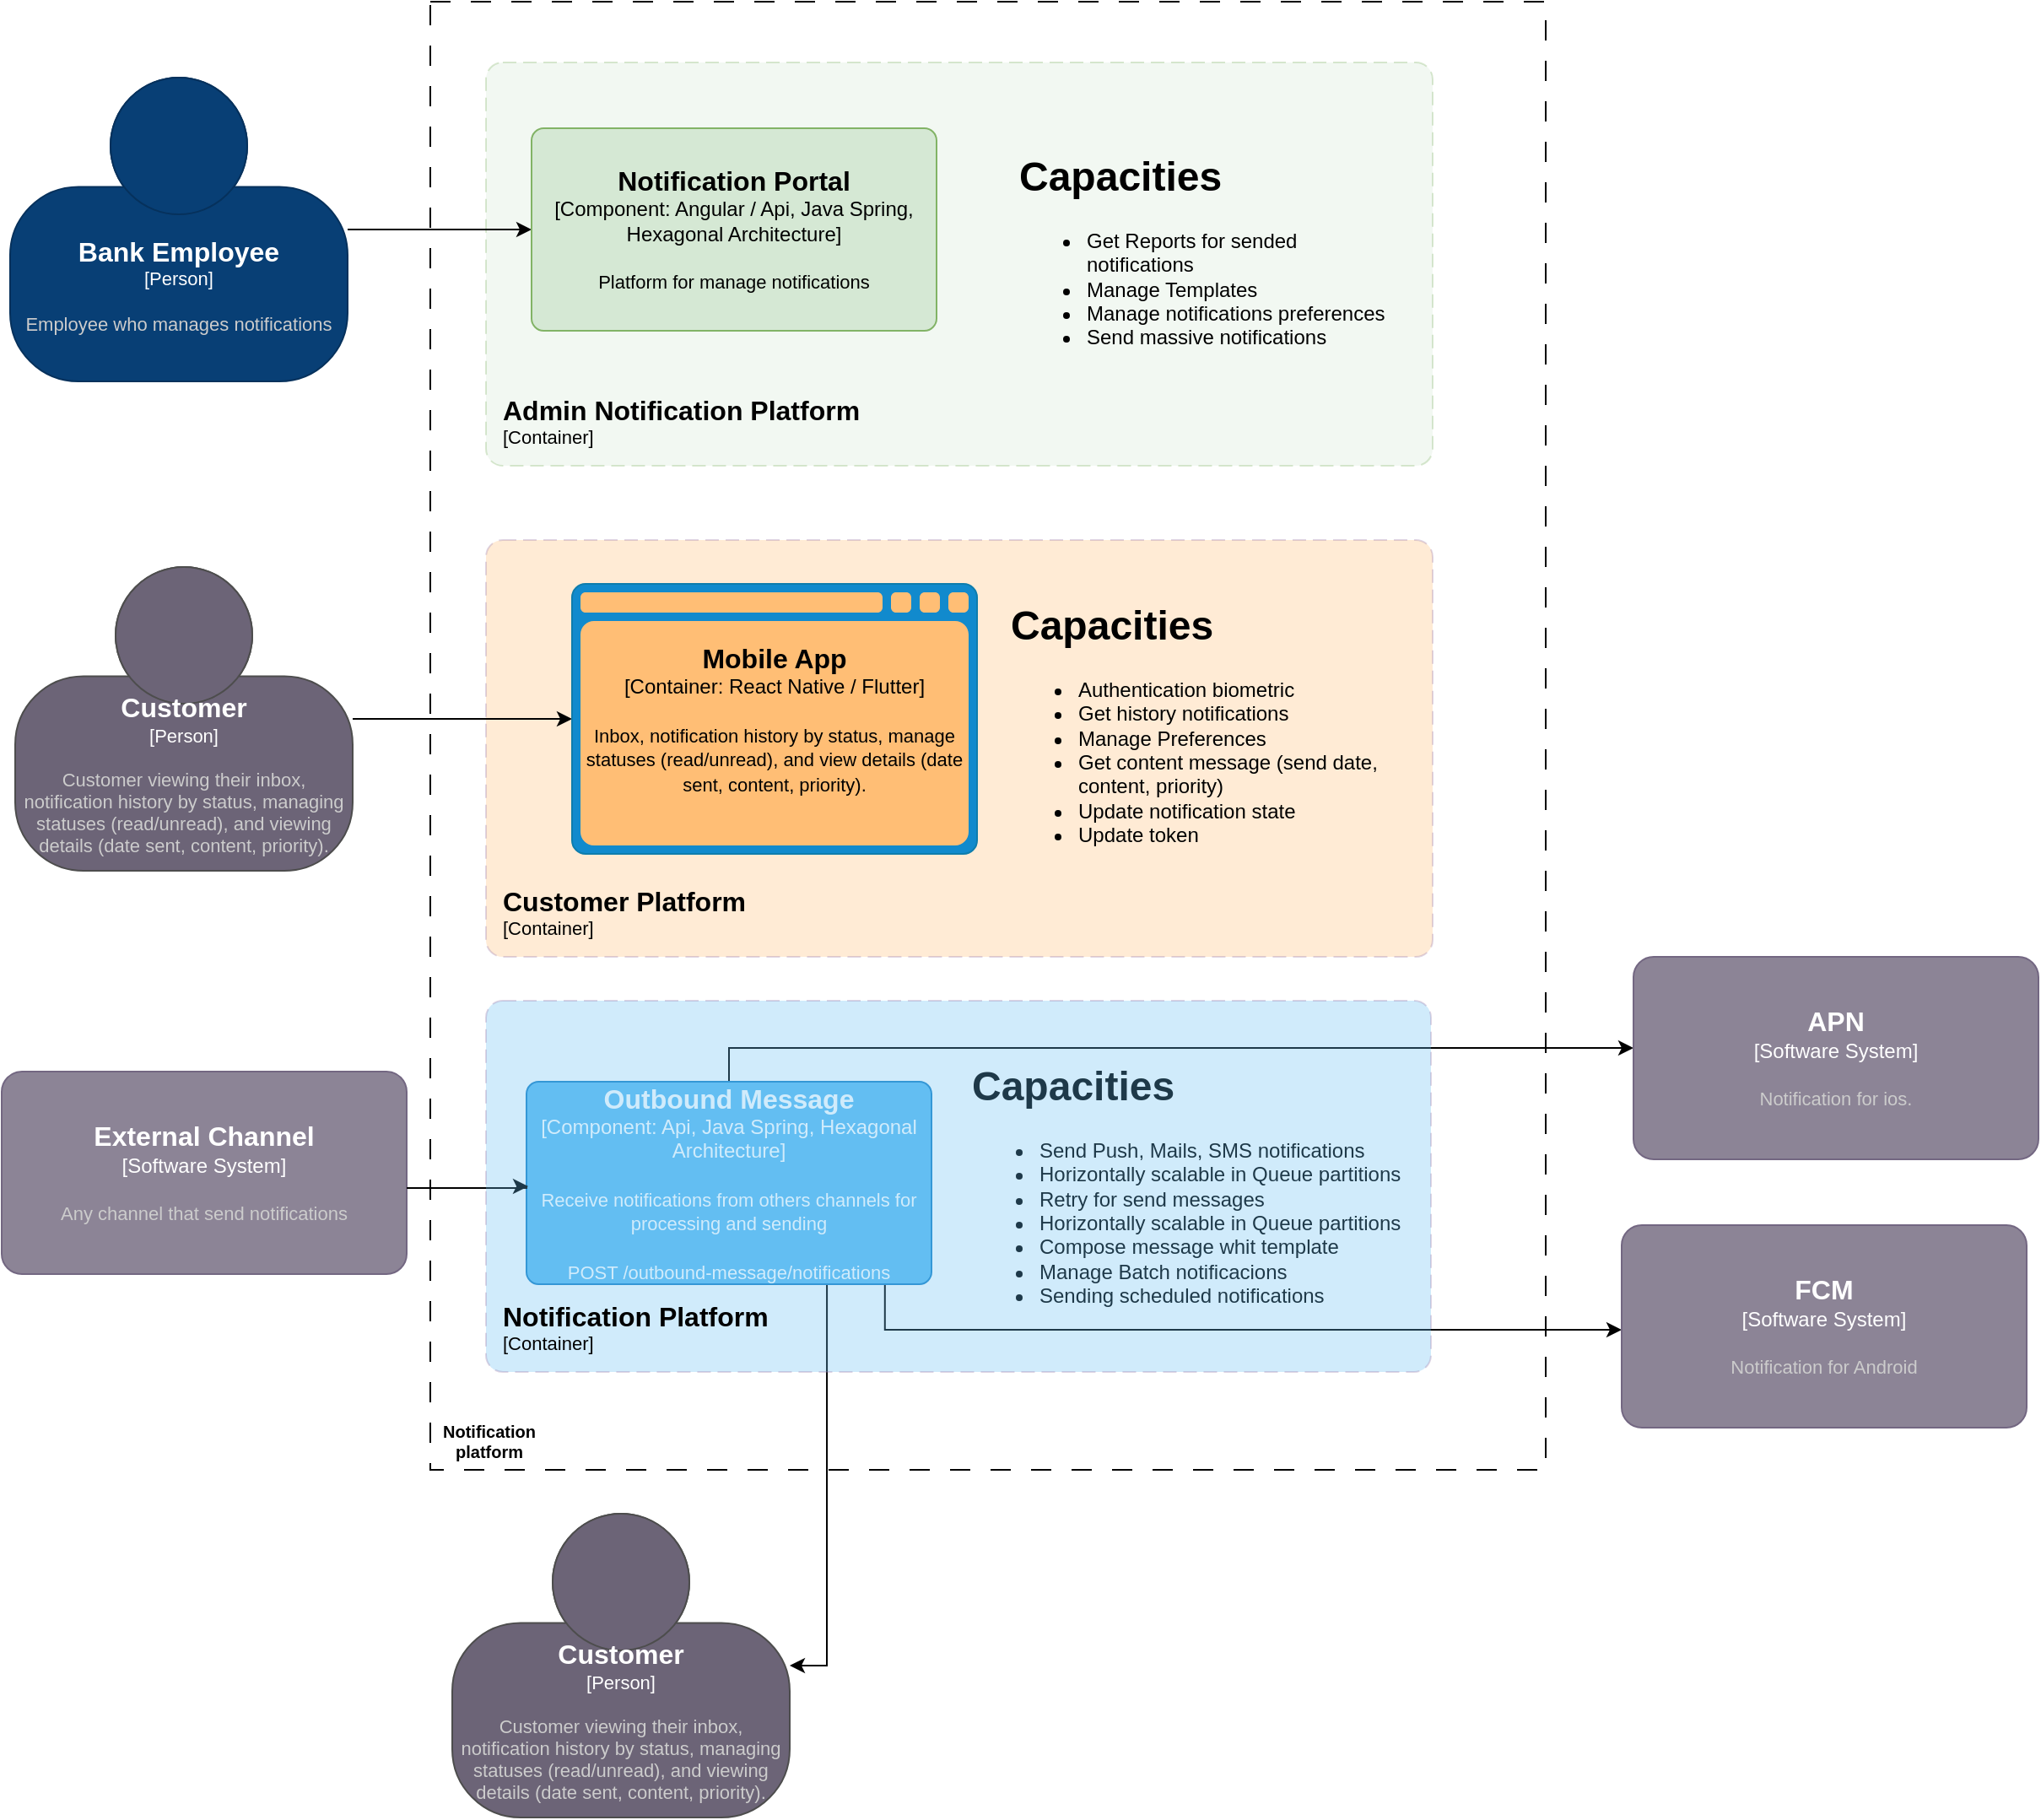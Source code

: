 <!--[if IE]><meta http-equiv="X-UA-Compatible" content="IE=5,IE=9" ><![endif]-->
<!DOCTYPE html>
<html>
<head>
<title>Notification Center</title>
<meta charset="utf-8"/>
</head>
<body><div class="mxgraph" style="max-width:100%;border:1px solid transparent;" data-mxgraph="{&quot;highlight&quot;:&quot;#0000ff&quot;,&quot;nav&quot;:true,&quot;resize&quot;:true,&quot;page&quot;:2,&quot;dark-mode&quot;:&quot;auto&quot;,&quot;toolbar&quot;:&quot;pages zoom layers tags lightbox&quot;,&quot;edit&quot;:&quot;_blank&quot;,&quot;xml&quot;:&quot;&lt;mxfile host=\&quot;app.diagrams.net\&quot; agent=\&quot;Mozilla/5.0 (Windows NT 10.0; Win64; x64; rv:143.0) Gecko/20100101 Firefox/143.0\&quot; version=\&quot;28.2.5\&quot; pages=\&quot;3\&quot;&gt;\n  &lt;diagram name=\&quot;C1\&quot; id=\&quot;7gAH-9swAbvQaa0LIlnX\&quot;&gt;\n    &lt;mxGraphModel dx=\&quot;2437\&quot; dy=\&quot;2189\&quot; grid=\&quot;0\&quot; gridSize=\&quot;10\&quot; guides=\&quot;1\&quot; tooltips=\&quot;1\&quot; connect=\&quot;1\&quot; arrows=\&quot;1\&quot; fold=\&quot;1\&quot; page=\&quot;0\&quot; pageScale=\&quot;1\&quot; pageWidth=\&quot;827\&quot; pageHeight=\&quot;1169\&quot; background=\&quot;none\&quot; math=\&quot;0\&quot; shadow=\&quot;0\&quot;&gt;\n      &lt;root&gt;\n        &lt;mxCell id=\&quot;pSO1GeHARxk_VdJUBIxK-0\&quot; /&gt;\n        &lt;mxCell id=\&quot;pSO1GeHARxk_VdJUBIxK-1\&quot; parent=\&quot;pSO1GeHARxk_VdJUBIxK-0\&quot; /&gt;\n        &lt;mxCell id=\&quot;pSO1GeHARxk_VdJUBIxK-2\&quot; value=\&quot;\&quot; style=\&quot;whiteSpace=wrap;html=1;dashed=1;dashPattern=12 12;movable=1;resizable=1;rotatable=1;deletable=1;editable=1;locked=0;connectable=1;container=0;\&quot; vertex=\&quot;1\&quot; parent=\&quot;pSO1GeHARxk_VdJUBIxK-1\&quot;&gt;\n          &lt;mxGeometry x=\&quot;162\&quot; y=\&quot;-906\&quot; width=\&quot;661\&quot; height=\&quot;870\&quot; as=\&quot;geometry\&quot; /&gt;\n        &lt;/mxCell&gt;\n        &lt;object placeholders=\&quot;1\&quot; c4Name=\&quot;Customer Platform\&quot; c4Type=\&quot;ContainerScopeBoundary\&quot; c4Application=\&quot;Container\&quot; label=\&quot;&amp;lt;font style=&amp;quot;font-size: 16px&amp;quot;&amp;gt;&amp;lt;b&amp;gt;&amp;lt;div style=&amp;quot;text-align: left&amp;quot;&amp;gt;%c4Name%&amp;lt;/div&amp;gt;&amp;lt;/b&amp;gt;&amp;lt;/font&amp;gt;&amp;lt;div style=&amp;quot;text-align: left&amp;quot;&amp;gt;[%c4Application%]&amp;lt;/div&amp;gt;\&quot; id=\&quot;pSO1GeHARxk_VdJUBIxK-4\&quot;&gt;\n          &lt;mxCell style=\&quot;rounded=1;fontSize=11;whiteSpace=wrap;html=1;dashed=1;arcSize=20;fillColor=#FFBE75;strokeColor=#9673a6;labelBackgroundColor=none;align=left;verticalAlign=bottom;labelBorderColor=none;spacingTop=0;spacing=10;dashPattern=8 4;metaEdit=1;rotatable=0;perimeter=rectanglePerimeter;noLabel=0;labelPadding=0;allowArrows=0;connectable=0;expand=0;recursiveResize=0;editable=1;pointerEvents=0;absoluteArcSize=1;points=[[0.25,0,0],[0.5,0,0],[0.75,0,0],[1,0.25,0],[1,0.5,0],[1,0.75,0],[0.75,1,0],[0.5,1,0],[0.25,1,0],[0,0.75,0],[0,0.5,0],[0,0.25,0]];opacity=30;\&quot; vertex=\&quot;1\&quot; parent=\&quot;pSO1GeHARxk_VdJUBIxK-1\&quot;&gt;\n            &lt;mxGeometry x=\&quot;195\&quot; y=\&quot;-587\&quot; width=\&quot;561\&quot; height=\&quot;247\&quot; as=\&quot;geometry\&quot; /&gt;\n          &lt;/mxCell&gt;\n        &lt;/object&gt;\n        &lt;object placeholders=\&quot;1\&quot; c4Name=\&quot;Admin Notification Platform\&quot; c4Type=\&quot;ContainerScopeBoundary\&quot; c4Application=\&quot;Container\&quot; label=\&quot;&amp;lt;font style=&amp;quot;font-size: 16px&amp;quot;&amp;gt;&amp;lt;b&amp;gt;&amp;lt;div style=&amp;quot;text-align: left&amp;quot;&amp;gt;%c4Name%&amp;lt;/div&amp;gt;&amp;lt;/b&amp;gt;&amp;lt;/font&amp;gt;&amp;lt;div style=&amp;quot;text-align: left&amp;quot;&amp;gt;[%c4Application%]&amp;lt;/div&amp;gt;\&quot; id=\&quot;pSO1GeHARxk_VdJUBIxK-5\&quot;&gt;\n          &lt;mxCell style=\&quot;rounded=1;fontSize=11;whiteSpace=wrap;html=1;dashed=1;arcSize=20;fillColor=#d5e8d4;strokeColor=#82b366;labelBackgroundColor=none;align=left;verticalAlign=bottom;labelBorderColor=none;spacingTop=0;spacing=10;dashPattern=8 4;metaEdit=1;rotatable=0;perimeter=rectanglePerimeter;noLabel=0;labelPadding=0;allowArrows=0;connectable=0;expand=0;recursiveResize=0;editable=1;pointerEvents=0;absoluteArcSize=1;points=[[0.25,0,0],[0.5,0,0],[0.75,0,0],[1,0.25,0],[1,0.5,0],[1,0.75,0],[0.75,1,0],[0.5,1,0],[0.25,1,0],[0,0.75,0],[0,0.5,0],[0,0.25,0]];opacity=30;\&quot; vertex=\&quot;1\&quot; parent=\&quot;pSO1GeHARxk_VdJUBIxK-1\&quot;&gt;\n            &lt;mxGeometry x=\&quot;195\&quot; y=\&quot;-870\&quot; width=\&quot;561\&quot; height=\&quot;239\&quot; as=\&quot;geometry\&quot; /&gt;\n          &lt;/mxCell&gt;\n        &lt;/object&gt;\n        &lt;mxCell id=\&quot;pSO1GeHARxk_VdJUBIxK-9\&quot; style=\&quot;edgeStyle=orthogonalEdgeStyle;rounded=0;orthogonalLoop=1;jettySize=auto;html=1;\&quot; edge=\&quot;1\&quot; parent=\&quot;pSO1GeHARxk_VdJUBIxK-1\&quot; target=\&quot;L-vxOYIcyMmnDf_Up3bG-1\&quot;&gt;\n          &lt;mxGeometry relative=\&quot;1\&quot; as=\&quot;geometry\&quot;&gt;\n            &lt;mxPoint x=\&quot;397.043\&quot; y=\&quot;-149\&quot; as=\&quot;sourcePoint\&quot; /&gt;\n            &lt;mxPoint x=\&quot;369.0\&quot; y=\&quot;127.0\&quot; as=\&quot;targetPoint\&quot; /&gt;\n            &lt;Array as=\&quot;points\&quot;&gt;\n              &lt;mxPoint x=\&quot;397\&quot; y=\&quot;80\&quot; /&gt;\n            &lt;/Array&gt;\n          &lt;/mxGeometry&gt;\n        &lt;/mxCell&gt;\n        &lt;mxCell id=\&quot;L-vxOYIcyMmnDf_Up3bG-4\&quot; style=\&quot;edgeStyle=orthogonalEdgeStyle;rounded=0;orthogonalLoop=1;jettySize=auto;html=1;exitX=0.885;exitY=1.004;exitDx=0;exitDy=0;exitPerimeter=0;\&quot; edge=\&quot;1\&quot; parent=\&quot;pSO1GeHARxk_VdJUBIxK-1\&quot; source=\&quot;pSO1GeHARxk_VdJUBIxK-10\&quot; target=\&quot;L-vxOYIcyMmnDf_Up3bG-3\&quot;&gt;\n          &lt;mxGeometry relative=\&quot;1\&quot; as=\&quot;geometry\&quot;&gt;\n            &lt;Array as=\&quot;points\&quot;&gt;\n              &lt;mxPoint x=\&quot;431\&quot; y=\&quot;-119\&quot; /&gt;\n            &lt;/Array&gt;\n          &lt;/mxGeometry&gt;\n        &lt;/mxCell&gt;\n        &lt;mxCell id=\&quot;L-vxOYIcyMmnDf_Up3bG-6\&quot; style=\&quot;edgeStyle=orthogonalEdgeStyle;rounded=0;orthogonalLoop=1;jettySize=auto;html=1;exitX=0.5;exitY=0;exitDx=0;exitDy=0;exitPerimeter=0;\&quot; edge=\&quot;1\&quot; parent=\&quot;pSO1GeHARxk_VdJUBIxK-1\&quot; source=\&quot;pSO1GeHARxk_VdJUBIxK-10\&quot; target=\&quot;L-vxOYIcyMmnDf_Up3bG-5\&quot;&gt;\n          &lt;mxGeometry relative=\&quot;1\&quot; as=\&quot;geometry\&quot;&gt;\n            &lt;Array as=\&quot;points\&quot;&gt;\n              &lt;mxPoint x=\&quot;339\&quot; y=\&quot;-286\&quot; /&gt;\n            &lt;/Array&gt;\n          &lt;/mxGeometry&gt;\n        &lt;/mxCell&gt;\n        &lt;object placeholders=\&quot;1\&quot; c4Name=\&quot;Outbound Message\&quot; c4Type=\&quot;Component\&quot; c4Technology=\&quot;Api, Java Spring, Hexagonal Architecture\&quot; c4Description=\&quot;Receive notifications from others channels for processing and sending&amp;#xa;&amp;#xa;POST /outbound-message/notifications\&quot; label=\&quot;&amp;lt;font style=&amp;quot;font-size: 16px&amp;quot;&amp;gt;&amp;lt;b&amp;gt;%c4Name%&amp;lt;/b&amp;gt;&amp;lt;/font&amp;gt;&amp;lt;div&amp;gt;[%c4Type%: %c4Technology%]&amp;lt;/div&amp;gt;&amp;lt;br&amp;gt;&amp;lt;div&amp;gt;&amp;lt;font style=&amp;quot;font-size: 11px&amp;quot;&amp;gt;%c4Description%&amp;lt;/font&amp;gt;&amp;lt;/div&amp;gt;\&quot; id=\&quot;pSO1GeHARxk_VdJUBIxK-10\&quot;&gt;\n          &lt;mxCell style=\&quot;rounded=1;whiteSpace=wrap;html=1;labelBackgroundColor=none;fillColor=#63BEF2;fontColor=#ffffff;align=center;arcSize=6;strokeColor=#2086C9;metaEdit=1;resizable=0;points=[[0.25,0,0],[0.5,0,0],[0.75,0,0],[1,0.25,0],[1,0.5,0],[1,0.75,0],[0.75,1,0],[0.5,1,0],[0.25,1,0],[0,0.75,0],[0,0.5,0],[0,0.25,0]];\&quot; vertex=\&quot;1\&quot; parent=\&quot;pSO1GeHARxk_VdJUBIxK-1\&quot;&gt;\n            &lt;mxGeometry x=\&quot;219\&quot; y=\&quot;-266\&quot; width=\&quot;240\&quot; height=\&quot;120\&quot; as=\&quot;geometry\&quot; /&gt;\n          &lt;/mxCell&gt;\n        &lt;/object&gt;\n        &lt;mxCell id=\&quot;pSO1GeHARxk_VdJUBIxK-32\&quot; style=\&quot;edgeStyle=orthogonalEdgeStyle;rounded=0;orthogonalLoop=1;jettySize=auto;html=1;\&quot; edge=\&quot;1\&quot; parent=\&quot;pSO1GeHARxk_VdJUBIxK-1\&quot; source=\&quot;pSO1GeHARxk_VdJUBIxK-33\&quot; target=\&quot;pSO1GeHARxk_VdJUBIxK-34\&quot;&gt;\n          &lt;mxGeometry relative=\&quot;1\&quot; as=\&quot;geometry\&quot;&gt;\n            &lt;mxPoint x=\&quot;871\&quot; y=\&quot;-769.444\&quot; as=\&quot;targetPoint\&quot; /&gt;\n          &lt;/mxGeometry&gt;\n        &lt;/mxCell&gt;\n        &lt;object placeholders=\&quot;1\&quot; c4Name=\&quot;Bank Employee\&quot; c4Type=\&quot;Person\&quot; c4Description=\&quot;Employee who manages notifications\&quot; label=\&quot;&amp;lt;font style=&amp;quot;font-size: 16px&amp;quot;&amp;gt;&amp;lt;b&amp;gt;%c4Name%&amp;lt;/b&amp;gt;&amp;lt;/font&amp;gt;&amp;lt;div&amp;gt;[%c4Type%]&amp;lt;/div&amp;gt;&amp;lt;br&amp;gt;&amp;lt;div&amp;gt;&amp;lt;font style=&amp;quot;font-size: 11px&amp;quot;&amp;gt;&amp;lt;font color=&amp;quot;#cccccc&amp;quot;&amp;gt;%c4Description%&amp;lt;/font&amp;gt;&amp;lt;/div&amp;gt;\&quot; id=\&quot;pSO1GeHARxk_VdJUBIxK-33\&quot;&gt;\n          &lt;mxCell style=\&quot;html=1;fontSize=11;dashed=0;whiteSpace=wrap;fillColor=#083F75;strokeColor=#06315C;fontColor=#ffffff;shape=mxgraph.c4.person2;align=center;metaEdit=1;points=[[0.5,0,0],[1,0.5,0],[1,0.75,0],[0.75,1,0],[0.5,1,0],[0.25,1,0],[0,0.75,0],[0,0.5,0]];resizable=0;\&quot; vertex=\&quot;1\&quot; parent=\&quot;pSO1GeHARxk_VdJUBIxK-1\&quot;&gt;\n            &lt;mxGeometry x=\&quot;-87\&quot; y=\&quot;-861\&quot; width=\&quot;200\&quot; height=\&quot;180\&quot; as=\&quot;geometry\&quot; /&gt;\n          &lt;/mxCell&gt;\n        &lt;/object&gt;\n        &lt;object placeholders=\&quot;1\&quot; c4Name=\&quot;Notification Portal\&quot; c4Type=\&quot;Component\&quot; c4Technology=\&quot;Angular / Api, Java Spring, Hexagonal Architecture\&quot; c4Description=\&quot;Platform for manage notifications\&quot; label=\&quot;&amp;lt;font style=&amp;quot;font-size: 16px&amp;quot;&amp;gt;&amp;lt;b&amp;gt;%c4Name%&amp;lt;/b&amp;gt;&amp;lt;/font&amp;gt;&amp;lt;div&amp;gt;[%c4Type%: %c4Technology%]&amp;lt;/div&amp;gt;&amp;lt;br&amp;gt;&amp;lt;div&amp;gt;&amp;lt;font style=&amp;quot;font-size: 11px&amp;quot;&amp;gt;%c4Description%&amp;lt;/font&amp;gt;&amp;lt;/div&amp;gt;\&quot; id=\&quot;pSO1GeHARxk_VdJUBIxK-34\&quot;&gt;\n          &lt;mxCell style=\&quot;rounded=1;whiteSpace=wrap;html=1;labelBackgroundColor=none;fillColor=#d5e8d4;align=center;arcSize=6;strokeColor=#82b366;metaEdit=1;resizable=0;points=[[0.25,0,0],[0.5,0,0],[0.75,0,0],[1,0.25,0],[1,0.5,0],[1,0.75,0],[0.75,1,0],[0.5,1,0],[0.25,1,0],[0,0.75,0],[0,0.5,0],[0,0.25,0]];\&quot; vertex=\&quot;1\&quot; parent=\&quot;pSO1GeHARxk_VdJUBIxK-1\&quot;&gt;\n            &lt;mxGeometry x=\&quot;222\&quot; y=\&quot;-831\&quot; width=\&quot;240\&quot; height=\&quot;120\&quot; as=\&quot;geometry\&quot; /&gt;\n          &lt;/mxCell&gt;\n        &lt;/object&gt;\n        &lt;mxCell id=\&quot;pSO1GeHARxk_VdJUBIxK-35\&quot; style=\&quot;edgeStyle=orthogonalEdgeStyle;rounded=0;orthogonalLoop=1;jettySize=auto;html=1;\&quot; edge=\&quot;1\&quot; parent=\&quot;pSO1GeHARxk_VdJUBIxK-1\&quot; source=\&quot;pSO1GeHARxk_VdJUBIxK-36\&quot; target=\&quot;pSO1GeHARxk_VdJUBIxK-37\&quot;&gt;\n          &lt;mxGeometry relative=\&quot;1\&quot; as=\&quot;geometry\&quot; /&gt;\n        &lt;/mxCell&gt;\n        &lt;object placeholders=\&quot;1\&quot; c4Name=\&quot;Customer\&quot; c4Type=\&quot;Person\&quot; c4Description=\&quot;Customer viewing their inbox, notification history by status, managing statuses (read/unread), and viewing details (date sent, content, priority).\&quot; label=\&quot;&amp;lt;font style=&amp;quot;font-size: 16px&amp;quot;&amp;gt;&amp;lt;b&amp;gt;%c4Name%&amp;lt;/b&amp;gt;&amp;lt;/font&amp;gt;&amp;lt;div&amp;gt;[%c4Type%]&amp;lt;/div&amp;gt;&amp;lt;br&amp;gt;&amp;lt;div&amp;gt;&amp;lt;font style=&amp;quot;font-size: 11px&amp;quot;&amp;gt;&amp;lt;font color=&amp;quot;#cccccc&amp;quot;&amp;gt;%c4Description%&amp;lt;/font&amp;gt;&amp;lt;/div&amp;gt;\&quot; id=\&quot;pSO1GeHARxk_VdJUBIxK-36\&quot;&gt;\n          &lt;mxCell style=\&quot;html=1;fontSize=11;dashed=0;whiteSpace=wrap;fillColor=#6C6477;strokeColor=#4D4D4D;fontColor=#ffffff;shape=mxgraph.c4.person2;align=center;metaEdit=1;points=[[0.5,0,0],[1,0.5,0],[1,0.75,0],[0.75,1,0],[0.5,1,0],[0.25,1,0],[0,0.75,0],[0,0.5,0]];resizable=0;\&quot; vertex=\&quot;1\&quot; parent=\&quot;pSO1GeHARxk_VdJUBIxK-1\&quot;&gt;\n            &lt;mxGeometry x=\&quot;-84\&quot; y=\&quot;-571\&quot; width=\&quot;200\&quot; height=\&quot;180\&quot; as=\&quot;geometry\&quot; /&gt;\n          &lt;/mxCell&gt;\n        &lt;/object&gt;\n        &lt;object placeholders=\&quot;1\&quot; c4Name=\&quot;Mobile App\&quot; c4Type=\&quot;Container\&quot; c4Technology=\&quot;React Native / Flutter\&quot; c4Description=\&quot;Inbox, notification history by status, manage statuses (read/unread), and view details (date sent, content, priority).\&quot; label=\&quot;&amp;lt;font style=&amp;quot;font-size: 16px&amp;quot;&amp;gt;&amp;lt;b&amp;gt;%c4Name%&amp;lt;/b&amp;gt;&amp;lt;/font&amp;gt;&amp;lt;div&amp;gt;[%c4Type%:&amp;amp;nbsp;%c4Technology%]&amp;lt;/div&amp;gt;&amp;lt;br&amp;gt;&amp;lt;div&amp;gt;&amp;lt;font style=&amp;quot;font-size: 11px&amp;quot;&amp;gt;&amp;lt;font&amp;gt;%c4Description%&amp;lt;/font&amp;gt;&amp;lt;/font&amp;gt;&amp;lt;/div&amp;gt;\&quot; id=\&quot;pSO1GeHARxk_VdJUBIxK-37\&quot;&gt;\n          &lt;mxCell style=\&quot;shape=mxgraph.c4.webBrowserContainer2;whiteSpace=wrap;html=1;boundedLbl=1;rounded=0;labelBackgroundColor=none;strokeColor=#9673a6;fillColor=#FFBE75;strokeColor=#118ACD;strokeColor2=#0E7DAD;fontSize=12;align=center;metaEdit=1;points=[[0.5,0,0],[1,0.25,0],[1,0.5,0],[1,0.75,0],[0.5,1,0],[0,0.75,0],[0,0.5,0],[0,0.25,0]];resizable=1;movable=1;rotatable=1;deletable=1;editable=1;locked=0;connectable=1;container=0;fontColor=default;\&quot; vertex=\&quot;1\&quot; parent=\&quot;pSO1GeHARxk_VdJUBIxK-1\&quot;&gt;\n            &lt;mxGeometry x=\&quot;246\&quot; y=\&quot;-561\&quot; width=\&quot;240\&quot; height=\&quot;160\&quot; as=\&quot;geometry\&quot; /&gt;\n          &lt;/mxCell&gt;\n        &lt;/object&gt;\n        &lt;object placeholders=\&quot;1\&quot; c4Name=\&quot;External Channel\&quot; c4Type=\&quot;Software System\&quot; c4Description=\&quot;Any channel that send notifications\&quot; label=\&quot;&amp;lt;font style=&amp;quot;font-size: 16px&amp;quot;&amp;gt;&amp;lt;b&amp;gt;%c4Name%&amp;lt;/b&amp;gt;&amp;lt;/font&amp;gt;&amp;lt;div&amp;gt;[%c4Type%]&amp;lt;/div&amp;gt;&amp;lt;br&amp;gt;&amp;lt;div&amp;gt;&amp;lt;font style=&amp;quot;font-size: 11px&amp;quot;&amp;gt;&amp;lt;font color=&amp;quot;#cccccc&amp;quot;&amp;gt;%c4Description%&amp;lt;/font&amp;gt;&amp;lt;/div&amp;gt;\&quot; id=\&quot;pSO1GeHARxk_VdJUBIxK-44\&quot;&gt;\n          &lt;mxCell style=\&quot;rounded=1;whiteSpace=wrap;html=1;labelBackgroundColor=none;fillColor=#8C8496;fontColor=#ffffff;align=center;arcSize=10;strokeColor=#736782;metaEdit=1;resizable=0;points=[[0.25,0,0],[0.5,0,0],[0.75,0,0],[1,0.25,0],[1,0.5,0],[1,0.75,0],[0.75,1,0],[0.5,1,0],[0.25,1,0],[0,0.75,0],[0,0.5,0],[0,0.25,0]];\&quot; vertex=\&quot;1\&quot; parent=\&quot;pSO1GeHARxk_VdJUBIxK-1\&quot;&gt;\n            &lt;mxGeometry x=\&quot;-92\&quot; y=\&quot;-272\&quot; width=\&quot;240\&quot; height=\&quot;120\&quot; as=\&quot;geometry\&quot; /&gt;\n          &lt;/mxCell&gt;\n        &lt;/object&gt;\n        &lt;mxCell id=\&quot;pSO1GeHARxk_VdJUBIxK-45\&quot; style=\&quot;edgeStyle=orthogonalEdgeStyle;rounded=0;orthogonalLoop=1;jettySize=auto;html=1;\&quot; edge=\&quot;1\&quot; parent=\&quot;pSO1GeHARxk_VdJUBIxK-1\&quot; source=\&quot;pSO1GeHARxk_VdJUBIxK-44\&quot;&gt;\n          &lt;mxGeometry relative=\&quot;1\&quot; as=\&quot;geometry\&quot;&gt;\n            &lt;mxPoint x=\&quot;220\&quot; y=\&quot;-204\&quot; as=\&quot;targetPoint\&quot; /&gt;\n            &lt;Array as=\&quot;points\&quot;&gt;\n              &lt;mxPoint x=\&quot;219\&quot; y=\&quot;-203\&quot; /&gt;\n            &lt;/Array&gt;\n          &lt;/mxGeometry&gt;\n        &lt;/mxCell&gt;\n        &lt;object placeholders=\&quot;1\&quot; c4Name=\&quot;Customer\&quot; c4Type=\&quot;Person\&quot; c4Description=\&quot;Customer viewing their inbox, notification history by status, managing statuses (read/unread), and viewing details (date sent, content, priority).&amp;#xa;\&quot; label=\&quot;&amp;lt;font style=&amp;quot;font-size: 16px&amp;quot;&amp;gt;&amp;lt;b&amp;gt;%c4Name%&amp;lt;/b&amp;gt;&amp;lt;/font&amp;gt;&amp;lt;div&amp;gt;[%c4Type%]&amp;lt;/div&amp;gt;&amp;lt;br&amp;gt;&amp;lt;div&amp;gt;&amp;lt;font style=&amp;quot;font-size: 11px&amp;quot;&amp;gt;&amp;lt;font color=&amp;quot;#cccccc&amp;quot;&amp;gt;%c4Description%&amp;lt;/font&amp;gt;&amp;lt;/div&amp;gt;\&quot; id=\&quot;L-vxOYIcyMmnDf_Up3bG-1\&quot;&gt;\n          &lt;mxCell style=\&quot;html=1;fontSize=11;dashed=0;whiteSpace=wrap;fillColor=#6C6477;strokeColor=#4D4D4D;fontColor=#ffffff;shape=mxgraph.c4.person2;align=center;metaEdit=1;points=[[0.5,0,0],[1,0.5,0],[1,0.75,0],[0.75,1,0],[0.5,1,0],[0.25,1,0],[0,0.75,0],[0,0.5,0]];resizable=0;\&quot; vertex=\&quot;1\&quot; parent=\&quot;pSO1GeHARxk_VdJUBIxK-1\&quot;&gt;\n            &lt;mxGeometry x=\&quot;175\&quot; y=\&quot;-10\&quot; width=\&quot;200\&quot; height=\&quot;180\&quot; as=\&quot;geometry\&quot; /&gt;\n          &lt;/mxCell&gt;\n        &lt;/object&gt;\n        &lt;object placeholders=\&quot;1\&quot; c4Name=\&quot;FCM\&quot; c4Type=\&quot;Software System\&quot; c4Description=\&quot;Notification for Android\&quot; label=\&quot;&amp;lt;font style=&amp;quot;font-size: 16px&amp;quot;&amp;gt;&amp;lt;b&amp;gt;%c4Name%&amp;lt;/b&amp;gt;&amp;lt;/font&amp;gt;&amp;lt;div&amp;gt;[%c4Type%]&amp;lt;/div&amp;gt;&amp;lt;br&amp;gt;&amp;lt;div&amp;gt;&amp;lt;font style=&amp;quot;font-size: 11px&amp;quot;&amp;gt;&amp;lt;font color=&amp;quot;#cccccc&amp;quot;&amp;gt;%c4Description%&amp;lt;/font&amp;gt;&amp;lt;/div&amp;gt;\&quot; id=\&quot;L-vxOYIcyMmnDf_Up3bG-3\&quot;&gt;\n          &lt;mxCell style=\&quot;rounded=1;whiteSpace=wrap;html=1;labelBackgroundColor=none;fillColor=#8C8496;fontColor=#ffffff;align=center;arcSize=10;strokeColor=#736782;metaEdit=1;resizable=0;points=[[0.25,0,0],[0.5,0,0],[0.75,0,0],[1,0.25,0],[1,0.5,0],[1,0.75,0],[0.75,1,0],[0.5,1,0],[0.25,1,0],[0,0.75,0],[0,0.5,0],[0,0.25,0]];\&quot; vertex=\&quot;1\&quot; parent=\&quot;pSO1GeHARxk_VdJUBIxK-1\&quot;&gt;\n            &lt;mxGeometry x=\&quot;868\&quot; y=\&quot;-181\&quot; width=\&quot;240\&quot; height=\&quot;120\&quot; as=\&quot;geometry\&quot; /&gt;\n          &lt;/mxCell&gt;\n        &lt;/object&gt;\n        &lt;object placeholders=\&quot;1\&quot; c4Name=\&quot;APN\&quot; c4Type=\&quot;Software System\&quot; c4Description=\&quot;Notification for ios.\&quot; label=\&quot;&amp;lt;font style=&amp;quot;font-size: 16px&amp;quot;&amp;gt;&amp;lt;b&amp;gt;%c4Name%&amp;lt;/b&amp;gt;&amp;lt;/font&amp;gt;&amp;lt;div&amp;gt;[%c4Type%]&amp;lt;/div&amp;gt;&amp;lt;br&amp;gt;&amp;lt;div&amp;gt;&amp;lt;font style=&amp;quot;font-size: 11px&amp;quot;&amp;gt;&amp;lt;font color=&amp;quot;#cccccc&amp;quot;&amp;gt;%c4Description%&amp;lt;/font&amp;gt;&amp;lt;/div&amp;gt;\&quot; id=\&quot;L-vxOYIcyMmnDf_Up3bG-5\&quot;&gt;\n          &lt;mxCell style=\&quot;rounded=1;whiteSpace=wrap;html=1;labelBackgroundColor=none;fillColor=#8C8496;fontColor=#ffffff;align=center;arcSize=10;strokeColor=#736782;metaEdit=1;resizable=0;points=[[0.25,0,0],[0.5,0,0],[0.75,0,0],[1,0.25,0],[1,0.5,0],[1,0.75,0],[0.75,1,0],[0.5,1,0],[0.25,1,0],[0,0.75,0],[0,0.5,0],[0,0.25,0]];\&quot; vertex=\&quot;1\&quot; parent=\&quot;pSO1GeHARxk_VdJUBIxK-1\&quot;&gt;\n            &lt;mxGeometry x=\&quot;875\&quot; y=\&quot;-340\&quot; width=\&quot;240\&quot; height=\&quot;120\&quot; as=\&quot;geometry\&quot; /&gt;\n          &lt;/mxCell&gt;\n        &lt;/object&gt;\n        &lt;mxCell id=\&quot;bL7A2oMhQevVVGG_tgdw-0\&quot; value=\&quot;&amp;lt;b&amp;gt;&amp;lt;font&amp;gt;Notification platform&amp;lt;/font&amp;gt;&amp;lt;/b&amp;gt;\&quot; style=\&quot;text;html=1;align=center;verticalAlign=middle;whiteSpace=wrap;rounded=0;fontSize=10;\&quot; vertex=\&quot;1\&quot; parent=\&quot;pSO1GeHARxk_VdJUBIxK-1\&quot;&gt;\n          &lt;mxGeometry x=\&quot;167\&quot; y=\&quot;-68\&quot; width=\&quot;60\&quot; height=\&quot;30\&quot; as=\&quot;geometry\&quot; /&gt;\n        &lt;/mxCell&gt;\n        &lt;mxCell id=\&quot;pEU4-Y-8-q8gnrFrPU_D-0\&quot; value=\&quot;&amp;lt;h1 style=&amp;quot;margin-top: 0px;&amp;quot;&amp;gt;Capacities&amp;lt;/h1&amp;gt;&amp;lt;div&amp;gt;&amp;lt;ul&amp;gt;&amp;lt;li&amp;gt;Get Reports for sended notifications&amp;lt;/li&amp;gt;&amp;lt;li&amp;gt;Manage Templates&amp;amp;nbsp;&amp;lt;/li&amp;gt;&amp;lt;li&amp;gt;Manage notifications preferences&amp;lt;/li&amp;gt;&amp;lt;li&amp;gt;Send massive notifications&amp;lt;/li&amp;gt;&amp;lt;/ul&amp;gt;&amp;lt;/div&amp;gt;\&quot; style=\&quot;text;html=1;whiteSpace=wrap;overflow=hidden;rounded=0;\&quot; vertex=\&quot;1\&quot; parent=\&quot;pSO1GeHARxk_VdJUBIxK-1\&quot;&gt;\n          &lt;mxGeometry x=\&quot;509\&quot; y=\&quot;-823\&quot; width=\&quot;232\&quot; height=\&quot;153\&quot; as=\&quot;geometry\&quot; /&gt;\n        &lt;/mxCell&gt;\n        &lt;mxCell id=\&quot;pEU4-Y-8-q8gnrFrPU_D-1\&quot; value=\&quot;&amp;lt;h1 style=&amp;quot;margin-top: 0px;&amp;quot;&amp;gt;Capacities&amp;lt;/h1&amp;gt;&amp;lt;div&amp;gt;&amp;lt;ul&amp;gt;&amp;lt;li&amp;gt;Authentication biometric&amp;lt;/li&amp;gt;&amp;lt;li&amp;gt;Get history notifications&amp;lt;/li&amp;gt;&amp;lt;li&amp;gt;Manage Preferences&amp;lt;/li&amp;gt;&amp;lt;li&amp;gt;Get content message (send date, content, priority)&amp;lt;/li&amp;gt;&amp;lt;li&amp;gt;Update notification state&amp;lt;/li&amp;gt;&amp;lt;li&amp;gt;Update token&amp;amp;nbsp;&amp;lt;/li&amp;gt;&amp;lt;/ul&amp;gt;&amp;lt;/div&amp;gt;\&quot; style=\&quot;text;html=1;whiteSpace=wrap;overflow=hidden;rounded=0;\&quot; vertex=\&quot;1\&quot; parent=\&quot;pSO1GeHARxk_VdJUBIxK-1\&quot;&gt;\n          &lt;mxGeometry x=\&quot;504\&quot; y=\&quot;-557.5\&quot; width=\&quot;232\&quot; height=\&quot;153\&quot; as=\&quot;geometry\&quot; /&gt;\n        &lt;/mxCell&gt;\n        &lt;mxCell id=\&quot;pEU4-Y-8-q8gnrFrPU_D-2\&quot; value=\&quot;&amp;lt;h1 style=&amp;quot;margin-top: 0px;&amp;quot;&amp;gt;Capacities&amp;lt;/h1&amp;gt;&amp;lt;div&amp;gt;&amp;lt;ul&amp;gt;&amp;lt;li&amp;gt;Send Push, Mails, SMS notifications&amp;amp;nbsp;&amp;lt;/li&amp;gt;&amp;lt;li&amp;gt;&amp;lt;span lang=&amp;quot;en&amp;quot; class=&amp;quot;HwtZe&amp;quot;&amp;gt;&amp;lt;span class=&amp;quot;jCAhz ChMk0b&amp;quot;&amp;gt;&amp;lt;span class=&amp;quot;ryNqvb&amp;quot;&amp;gt;Horizontally scalable in Queue partitions&amp;lt;/span&amp;gt;&amp;lt;/span&amp;gt;&amp;lt;/span&amp;gt;&amp;lt;/li&amp;gt;&amp;lt;li&amp;gt;Retry for send messages&amp;lt;/li&amp;gt;&amp;lt;li&amp;gt;Horizontally scalable in Queue partitions&amp;lt;/li&amp;gt;&amp;lt;li&amp;gt;Compose message whit template&amp;lt;/li&amp;gt;&amp;lt;li&amp;gt;Manage Batch notificacions&amp;lt;/li&amp;gt;&amp;lt;li&amp;gt;&amp;lt;span lang=&amp;quot;en&amp;quot; class=&amp;quot;HwtZe&amp;quot;&amp;gt;&amp;lt;span class=&amp;quot;jCAhz ChMk0b&amp;quot;&amp;gt;&amp;lt;span class=&amp;quot;ryNqvb&amp;quot;&amp;gt;Sending scheduled notifications&amp;lt;/span&amp;gt;&amp;lt;/span&amp;gt;&amp;lt;/span&amp;gt;&amp;lt;/li&amp;gt;&amp;lt;/ul&amp;gt;&amp;lt;/div&amp;gt;\&quot; style=\&quot;text;html=1;whiteSpace=wrap;overflow=hidden;rounded=0;\&quot; vertex=\&quot;1\&quot; parent=\&quot;pSO1GeHARxk_VdJUBIxK-1\&quot;&gt;\n          &lt;mxGeometry x=\&quot;481\&quot; y=\&quot;-284\&quot; width=\&quot;339\&quot; height=\&quot;218.5\&quot; as=\&quot;geometry\&quot; /&gt;\n        &lt;/mxCell&gt;\n        &lt;object placeholders=\&quot;1\&quot; c4Name=\&quot;Notification Platform\&quot; c4Type=\&quot;ContainerScopeBoundary\&quot; c4Application=\&quot;Container\&quot; label=\&quot;&amp;lt;font style=&amp;quot;font-size: 16px&amp;quot;&amp;gt;&amp;lt;b&amp;gt;&amp;lt;div style=&amp;quot;text-align: left&amp;quot;&amp;gt;%c4Name%&amp;lt;/div&amp;gt;&amp;lt;/b&amp;gt;&amp;lt;/font&amp;gt;&amp;lt;div style=&amp;quot;text-align: left&amp;quot;&amp;gt;[%c4Application%]&amp;lt;/div&amp;gt;\&quot; id=\&quot;YNsop3oYchCO9tLeCNwZ-0\&quot;&gt;\n          &lt;mxCell style=\&quot;rounded=1;fontSize=11;whiteSpace=wrap;html=1;dashed=1;arcSize=20;fillColor=#63BEF2;strokeColor=#9673a6;labelBackgroundColor=none;align=left;verticalAlign=bottom;labelBorderColor=none;spacingTop=0;spacing=10;dashPattern=8 4;metaEdit=1;rotatable=0;perimeter=rectanglePerimeter;noLabel=0;labelPadding=0;allowArrows=0;connectable=0;expand=0;recursiveResize=0;editable=1;pointerEvents=0;absoluteArcSize=1;points=[[0.25,0,0],[0.5,0,0],[0.75,0,0],[1,0.25,0],[1,0.5,0],[1,0.75,0],[0.75,1,0],[0.5,1,0],[0.25,1,0],[0,0.75,0],[0,0.5,0],[0,0.25,0]];opacity=30;\&quot; vertex=\&quot;1\&quot; parent=\&quot;pSO1GeHARxk_VdJUBIxK-1\&quot;&gt;\n            &lt;mxGeometry x=\&quot;195\&quot; y=\&quot;-314\&quot; width=\&quot;560\&quot; height=\&quot;220\&quot; as=\&quot;geometry\&quot; /&gt;\n          &lt;/mxCell&gt;\n        &lt;/object&gt;\n      &lt;/root&gt;\n    &lt;/mxGraphModel&gt;\n  &lt;/diagram&gt;\n  &lt;diagram name=\&quot;C2\&quot; id=\&quot;0XVZJC0-eW2gJ5jATZQq\&quot;&gt;\n    &lt;mxGraphModel dx=\&quot;5153\&quot; dy=\&quot;3507\&quot; grid=\&quot;0\&quot; gridSize=\&quot;10\&quot; guides=\&quot;1\&quot; tooltips=\&quot;1\&quot; connect=\&quot;1\&quot; arrows=\&quot;1\&quot; fold=\&quot;1\&quot; page=\&quot;0\&quot; pageScale=\&quot;1\&quot; pageWidth=\&quot;827\&quot; pageHeight=\&quot;1169\&quot; background=\&quot;none\&quot; math=\&quot;0\&quot; shadow=\&quot;0\&quot;&gt;\n      &lt;root&gt;\n        &lt;mxCell id=\&quot;0\&quot; /&gt;\n        &lt;mxCell id=\&quot;1\&quot; parent=\&quot;0\&quot; /&gt;\n        &lt;mxCell id=\&quot;VeClVQOYx-uFHQWVuvbY-196\&quot; value=\&quot;\&quot; style=\&quot;whiteSpace=wrap;html=1;dashed=1;dashPattern=12 12;movable=1;resizable=1;rotatable=1;deletable=1;editable=1;locked=0;connectable=1;container=0;\&quot; vertex=\&quot;1\&quot; parent=\&quot;1\&quot;&gt;\n          &lt;mxGeometry x=\&quot;190\&quot; y=\&quot;-906\&quot; width=\&quot;1373\&quot; height=\&quot;1803\&quot; as=\&quot;geometry\&quot; /&gt;\n        &lt;/mxCell&gt;\n        &lt;object placeholders=\&quot;1\&quot; c4Name=\&quot;Scheduled Notifications\&quot; c4Type=\&quot;ContainerScopeBoundary\&quot; c4Application=\&quot;Container\&quot; label=\&quot;&amp;lt;font style=&amp;quot;font-size: 16px&amp;quot;&amp;gt;&amp;lt;b&amp;gt;&amp;lt;div style=&amp;quot;text-align: left&amp;quot;&amp;gt;%c4Name%&amp;lt;/div&amp;gt;&amp;lt;/b&amp;gt;&amp;lt;/font&amp;gt;&amp;lt;div style=&amp;quot;text-align: left&amp;quot;&amp;gt;[%c4Application%]&amp;lt;/div&amp;gt;\&quot; id=\&quot;VeClVQOYx-uFHQWVuvbY-178\&quot;&gt;\n          &lt;mxCell style=\&quot;rounded=1;fontSize=11;whiteSpace=wrap;html=1;dashed=1;arcSize=20;fillColor=#B5A392;strokeColor=#9673a6;labelBackgroundColor=none;align=left;verticalAlign=bottom;labelBorderColor=none;spacingTop=0;spacing=10;dashPattern=8 4;metaEdit=1;rotatable=0;perimeter=rectanglePerimeter;noLabel=0;labelPadding=0;allowArrows=0;connectable=0;expand=0;recursiveResize=0;editable=1;pointerEvents=0;absoluteArcSize=1;points=[[0.25,0,0],[0.5,0,0],[0.75,0,0],[1,0.25,0],[1,0.5,0],[1,0.75,0],[0.75,1,0],[0.5,1,0],[0.25,1,0],[0,0.75,0],[0,0.5,0],[0,0.25,0]];opacity=30;\&quot; vertex=\&quot;1\&quot; parent=\&quot;1\&quot;&gt;\n            &lt;mxGeometry x=\&quot;816\&quot; y=\&quot;600\&quot; width=\&quot;347\&quot; height=\&quot;218\&quot; as=\&quot;geometry\&quot; /&gt;\n          &lt;/mxCell&gt;\n        &lt;/object&gt;\n        &lt;object placeholders=\&quot;1\&quot; c4Name=\&quot;Customer Platform\&quot; c4Type=\&quot;ContainerScopeBoundary\&quot; c4Application=\&quot;Container\&quot; label=\&quot;&amp;lt;font style=&amp;quot;font-size: 16px&amp;quot;&amp;gt;&amp;lt;b&amp;gt;&amp;lt;div style=&amp;quot;text-align: left&amp;quot;&amp;gt;%c4Name%&amp;lt;/div&amp;gt;&amp;lt;/b&amp;gt;&amp;lt;/font&amp;gt;&amp;lt;div style=&amp;quot;text-align: left&amp;quot;&amp;gt;[%c4Application%]&amp;lt;/div&amp;gt;\&quot; id=\&quot;VeClVQOYx-uFHQWVuvbY-177\&quot;&gt;\n          &lt;mxCell style=\&quot;rounded=1;fontSize=11;whiteSpace=wrap;html=1;dashed=1;arcSize=20;fillColor=#FFBE75;strokeColor=#9673a6;labelBackgroundColor=none;align=left;verticalAlign=bottom;labelBorderColor=none;spacingTop=0;spacing=10;dashPattern=8 4;metaEdit=1;rotatable=0;perimeter=rectanglePerimeter;noLabel=0;labelPadding=0;allowArrows=0;connectable=0;expand=0;recursiveResize=0;editable=1;pointerEvents=0;absoluteArcSize=1;points=[[0.25,0,0],[0.5,0,0],[0.75,0,0],[1,0.25,0],[1,0.5,0],[1,0.75,0],[0.75,1,0],[0.5,1,0],[0.25,1,0],[0,0.75,0],[0,0.5,0],[0,0.25,0]];opacity=30;\&quot; vertex=\&quot;1\&quot; parent=\&quot;1\&quot;&gt;\n            &lt;mxGeometry x=\&quot;805\&quot; y=\&quot;-587\&quot; width=\&quot;331\&quot; height=\&quot;284\&quot; as=\&quot;geometry\&quot; /&gt;\n          &lt;/mxCell&gt;\n        &lt;/object&gt;\n        &lt;object placeholders=\&quot;1\&quot; c4Name=\&quot;Admin Notification Platform\&quot; c4Type=\&quot;ContainerScopeBoundary\&quot; c4Application=\&quot;Container\&quot; label=\&quot;&amp;lt;font style=&amp;quot;font-size: 16px&amp;quot;&amp;gt;&amp;lt;b&amp;gt;&amp;lt;div style=&amp;quot;text-align: left&amp;quot;&amp;gt;%c4Name%&amp;lt;/div&amp;gt;&amp;lt;/b&amp;gt;&amp;lt;/font&amp;gt;&amp;lt;div style=&amp;quot;text-align: left&amp;quot;&amp;gt;[%c4Application%]&amp;lt;/div&amp;gt;\&quot; id=\&quot;VeClVQOYx-uFHQWVuvbY-135\&quot;&gt;\n          &lt;mxCell style=\&quot;rounded=1;fontSize=11;whiteSpace=wrap;html=1;dashed=1;arcSize=20;fillColor=#d5e8d4;strokeColor=#82b366;labelBackgroundColor=none;align=left;verticalAlign=bottom;labelBorderColor=none;spacingTop=0;spacing=10;dashPattern=8 4;metaEdit=1;rotatable=0;perimeter=rectanglePerimeter;noLabel=0;labelPadding=0;allowArrows=0;connectable=0;expand=0;recursiveResize=0;editable=1;pointerEvents=0;absoluteArcSize=1;points=[[0.25,0,0],[0.5,0,0],[0.75,0,0],[1,0.25,0],[1,0.5,0],[1,0.75,0],[0.75,1,0],[0.5,1,0],[0.25,1,0],[0,0.75,0],[0,0.5,0],[0,0.25,0]];opacity=30;\&quot; vertex=\&quot;1\&quot; parent=\&quot;1\&quot;&gt;\n            &lt;mxGeometry x=\&quot;811\&quot; y=\&quot;-870\&quot; width=\&quot;336\&quot; height=\&quot;239\&quot; as=\&quot;geometry\&quot; /&gt;\n          &lt;/mxCell&gt;\n        &lt;/object&gt;\n        &lt;object placeholders=\&quot;1\&quot; c4Name=\&quot;SMS\&quot; c4Type=\&quot;ContainerScopeBoundary\&quot; c4Application=\&quot;Container\&quot; label=\&quot;&amp;lt;font style=&amp;quot;font-size: 16px&amp;quot;&amp;gt;&amp;lt;b&amp;gt;&amp;lt;div style=&amp;quot;text-align: left&amp;quot;&amp;gt;%c4Name%&amp;lt;/div&amp;gt;&amp;lt;/b&amp;gt;&amp;lt;/font&amp;gt;&amp;lt;div style=&amp;quot;text-align: left&amp;quot;&amp;gt;[%c4Application%]&amp;lt;/div&amp;gt;\&quot; id=\&quot;VeClVQOYx-uFHQWVuvbY-165\&quot;&gt;\n          &lt;mxCell style=\&quot;rounded=1;fontSize=11;whiteSpace=wrap;html=1;dashed=1;arcSize=20;fillColor=#e1d5e7;strokeColor=#9673a6;labelBackgroundColor=none;align=left;verticalAlign=bottom;labelBorderColor=none;spacingTop=0;spacing=10;dashPattern=8 4;metaEdit=1;rotatable=0;perimeter=rectanglePerimeter;noLabel=0;labelPadding=0;allowArrows=0;connectable=0;expand=0;recursiveResize=0;editable=1;pointerEvents=0;absoluteArcSize=1;points=[[0.25,0,0],[0.5,0,0],[0.75,0,0],[1,0.25,0],[1,0.5,0],[1,0.75,0],[0.75,1,0],[0.5,1,0],[0.25,1,0],[0,0.75,0],[0,0.5,0],[0,0.25,0]];opacity=30;\&quot; vertex=\&quot;1\&quot; parent=\&quot;1\&quot;&gt;\n            &lt;mxGeometry x=\&quot;816\&quot; y=\&quot;333\&quot; width=\&quot;347\&quot; height=\&quot;220\&quot; as=\&quot;geometry\&quot; /&gt;\n          &lt;/mxCell&gt;\n        &lt;/object&gt;\n        &lt;object placeholders=\&quot;1\&quot; c4Name=\&quot;Mail\&quot; c4Type=\&quot;ContainerScopeBoundary\&quot; c4Application=\&quot;Container\&quot; label=\&quot;&amp;lt;font style=&amp;quot;font-size: 16px&amp;quot;&amp;gt;&amp;lt;b&amp;gt;&amp;lt;div style=&amp;quot;text-align: left&amp;quot;&amp;gt;%c4Name%&amp;lt;/div&amp;gt;&amp;lt;/b&amp;gt;&amp;lt;/font&amp;gt;&amp;lt;div style=&amp;quot;text-align: left&amp;quot;&amp;gt;[%c4Application%]&amp;lt;/div&amp;gt;\&quot; id=\&quot;VeClVQOYx-uFHQWVuvbY-162\&quot;&gt;\n          &lt;mxCell style=\&quot;rounded=1;fontSize=11;whiteSpace=wrap;html=1;dashed=1;arcSize=20;fillColor=#f8cecc;strokeColor=#b85450;labelBackgroundColor=none;align=left;verticalAlign=bottom;labelBorderColor=none;spacingTop=0;spacing=10;dashPattern=8 4;metaEdit=1;rotatable=0;perimeter=rectanglePerimeter;noLabel=0;labelPadding=0;allowArrows=0;connectable=0;expand=0;recursiveResize=0;editable=1;pointerEvents=0;absoluteArcSize=1;points=[[0.25,0,0],[0.5,0,0],[0.75,0,0],[1,0.25,0],[1,0.5,0],[1,0.75,0],[0.75,1,0],[0.5,1,0],[0.25,1,0],[0,0.75,0],[0,0.5,0],[0,0.25,0]];opacity=30;\&quot; vertex=\&quot;1\&quot; parent=\&quot;1\&quot;&gt;\n            &lt;mxGeometry x=\&quot;816\&quot; y=\&quot;53\&quot; width=\&quot;347\&quot; height=\&quot;203\&quot; as=\&quot;geometry\&quot; /&gt;\n          &lt;/mxCell&gt;\n        &lt;/object&gt;\n        &lt;object placeholders=\&quot;1\&quot; c4Name=\&quot;Push\&quot; c4Type=\&quot;ContainerScopeBoundary\&quot; c4Application=\&quot;Container\&quot; label=\&quot;&amp;lt;font style=&amp;quot;font-size: 16px&amp;quot;&amp;gt;&amp;lt;b&amp;gt;&amp;lt;div style=&amp;quot;text-align: left&amp;quot;&amp;gt;%c4Name%&amp;lt;/div&amp;gt;&amp;lt;/b&amp;gt;&amp;lt;/font&amp;gt;&amp;lt;div style=&amp;quot;text-align: left&amp;quot;&amp;gt;[%c4Application%]&amp;lt;/div&amp;gt;\&quot; id=\&quot;VeClVQOYx-uFHQWVuvbY-159\&quot;&gt;\n          &lt;mxCell style=\&quot;rounded=1;fontSize=11;whiteSpace=wrap;html=1;dashed=1;arcSize=20;fillColor=#fff2cc;strokeColor=#d6b656;labelBackgroundColor=none;align=left;verticalAlign=bottom;labelBorderColor=none;spacingTop=0;spacing=10;dashPattern=8 4;metaEdit=1;rotatable=0;perimeter=rectanglePerimeter;noLabel=0;labelPadding=0;allowArrows=0;connectable=0;expand=0;recursiveResize=0;editable=1;pointerEvents=0;absoluteArcSize=1;points=[[0.25,0,0],[0.5,0,0],[0.75,0,0],[1,0.25,0],[1,0.5,0],[1,0.75,0],[0.75,1,0],[0.5,1,0],[0.25,1,0],[0,0.75,0],[0,0.5,0],[0,0.25,0]];opacity=30;\&quot; vertex=\&quot;1\&quot; parent=\&quot;1\&quot;&gt;\n            &lt;mxGeometry x=\&quot;816\&quot; y=\&quot;-227\&quot; width=\&quot;347\&quot; height=\&quot;193\&quot; as=\&quot;geometry\&quot; /&gt;\n          &lt;/mxCell&gt;\n        &lt;/object&gt;\n        &lt;mxCell id=\&quot;aee3wZKwwH-z7YCXhkdl-3\&quot; style=\&quot;edgeStyle=orthogonalEdgeStyle;rounded=0;orthogonalLoop=1;jettySize=auto;html=1;\&quot; parent=\&quot;1\&quot; source=\&quot;aee3wZKwwH-z7YCXhkdl-1\&quot; target=\&quot;aee3wZKwwH-z7YCXhkdl-2\&quot; edge=\&quot;1\&quot;&gt;\n          &lt;mxGeometry relative=\&quot;1\&quot; as=\&quot;geometry\&quot; /&gt;\n        &lt;/mxCell&gt;\n        &lt;object placeholders=\&quot;1\&quot; c4Name=\&quot;Outbound Message\&quot; c4Type=\&quot;Component\&quot; c4Technology=\&quot;Api, Java Spring, Hexagonal Architecture\&quot; c4Description=\&quot;Receive notifications from others channels for processing and sending&amp;#xa;&amp;#xa;POST /outbound-message/notifications\&quot; label=\&quot;&amp;lt;font style=&amp;quot;font-size: 16px&amp;quot;&amp;gt;&amp;lt;b&amp;gt;%c4Name%&amp;lt;/b&amp;gt;&amp;lt;/font&amp;gt;&amp;lt;div&amp;gt;[%c4Type%: %c4Technology%]&amp;lt;/div&amp;gt;&amp;lt;br&amp;gt;&amp;lt;div&amp;gt;&amp;lt;font style=&amp;quot;font-size: 11px&amp;quot;&amp;gt;%c4Description%&amp;lt;/font&amp;gt;&amp;lt;/div&amp;gt;\&quot; id=\&quot;aee3wZKwwH-z7YCXhkdl-1\&quot;&gt;\n          &lt;mxCell style=\&quot;rounded=1;whiteSpace=wrap;html=1;labelBackgroundColor=none;fillColor=#63BEF2;fontColor=#ffffff;align=center;arcSize=6;strokeColor=#2086C9;metaEdit=1;resizable=0;points=[[0.25,0,0],[0.5,0,0],[0.75,0,0],[1,0.25,0],[1,0.5,0],[1,0.75,0],[0.75,1,0],[0.5,1,0],[0.25,1,0],[0,0.75,0],[0,0.5,0],[0,0.25,0]];\&quot; parent=\&quot;1\&quot; vertex=\&quot;1\&quot;&gt;\n            &lt;mxGeometry x=\&quot;246\&quot; y=\&quot;174\&quot; width=\&quot;240\&quot; height=\&quot;120\&quot; as=\&quot;geometry\&quot; /&gt;\n          &lt;/mxCell&gt;\n        &lt;/object&gt;\n        &lt;object placeholders=\&quot;1\&quot; c4Name=\&quot;Processing Queue\&quot; c4Type=\&quot;Container\&quot; c4Technology=\&quot;Apache Kafka\&quot; c4Description=\&quot;Recepting message from Outbond Message api for processing acording type and prioirity\&quot; label=\&quot;&amp;lt;font style=&amp;quot;font-size: 16px&amp;quot;&amp;gt;&amp;lt;b&amp;gt;%c4Name%&amp;lt;/b&amp;gt;&amp;lt;/font&amp;gt;&amp;lt;div&amp;gt;[%c4Type%:&amp;amp;nbsp;%c4Technology%]&amp;lt;/div&amp;gt;&amp;lt;br&amp;gt;&amp;lt;div&amp;gt;&amp;lt;font style=&amp;quot;font-size: 11px&amp;quot;&amp;gt;&amp;lt;font color=&amp;quot;#E6E6E6&amp;quot;&amp;gt;%c4Description%&amp;lt;/font&amp;gt;&amp;lt;/div&amp;gt;\&quot; id=\&quot;aee3wZKwwH-z7YCXhkdl-2\&quot;&gt;\n          &lt;mxCell style=\&quot;shape=cylinder3;size=15;direction=south;whiteSpace=wrap;html=1;boundedLbl=1;rounded=0;labelBackgroundColor=none;fillColor=#23A2D9;fontSize=12;fontColor=#ffffff;align=center;strokeColor=#0E7DAD;metaEdit=1;points=[[0.5,0,0],[1,0.25,0],[1,0.5,0],[1,0.75,0],[0.5,1,0],[0,0.75,0],[0,0.5,0],[0,0.25,0]];resizable=0;\&quot; parent=\&quot;1\&quot; vertex=\&quot;1\&quot;&gt;\n            &lt;mxGeometry x=\&quot;536\&quot; y=\&quot;174\&quot; width=\&quot;240\&quot; height=\&quot;120\&quot; as=\&quot;geometry\&quot; /&gt;\n          &lt;/mxCell&gt;\n        &lt;/object&gt;\n        &lt;mxCell id=\&quot;VeClVQOYx-uFHQWVuvbY-166\&quot; style=\&quot;edgeStyle=orthogonalEdgeStyle;rounded=0;orthogonalLoop=1;jettySize=auto;html=1;exitX=1;exitY=0.5;exitDx=0;exitDy=0;exitPerimeter=0;\&quot; edge=\&quot;1\&quot; parent=\&quot;1\&quot; source=\&quot;VeClVQOYx-uFHQWVuvbY-3\&quot; target=\&quot;VeClVQOYx-uFHQWVuvbY-143\&quot;&gt;\n          &lt;mxGeometry relative=\&quot;1\&quot; as=\&quot;geometry\&quot;&gt;\n            &lt;mxPoint x=\&quot;1996\&quot; y=\&quot;449\&quot; as=\&quot;sourcePoint\&quot; /&gt;\n            &lt;Array as=\&quot;points\&quot;&gt;\n              &lt;mxPoint x=\&quot;1169\&quot; y=\&quot;448\&quot; /&gt;\n              &lt;mxPoint x=\&quot;1169\&quot; y=\&quot;448\&quot; /&gt;\n            &lt;/Array&gt;\n          &lt;/mxGeometry&gt;\n        &lt;/mxCell&gt;\n        &lt;mxCell id=\&quot;VeClVQOYx-uFHQWVuvbY-48\&quot; style=\&quot;edgeStyle=orthogonalEdgeStyle;rounded=0;orthogonalLoop=1;jettySize=auto;html=1;entryX=0;entryY=0.5;entryDx=0;entryDy=0;entryPerimeter=0;exitX=1;exitY=0.5;exitDx=0;exitDy=0;exitPerimeter=0;\&quot; edge=\&quot;1\&quot; parent=\&quot;1\&quot; source=\&quot;aee3wZKwwH-z7YCXhkdl-8\&quot; target=\&quot;VeClVQOYx-uFHQWVuvbY-142\&quot;&gt;\n          &lt;mxGeometry relative=\&quot;1\&quot; as=\&quot;geometry\&quot;&gt;\n            &lt;mxPoint x=\&quot;1516\&quot; y=\&quot;134\&quot; as=\&quot;targetPoint\&quot; /&gt;\n            &lt;Array as=\&quot;points\&quot;&gt;\n              &lt;mxPoint x=\&quot;1186\&quot; y=\&quot;134\&quot; /&gt;\n              &lt;mxPoint x=\&quot;1186\&quot; y=\&quot;134\&quot; /&gt;\n            &lt;/Array&gt;\n          &lt;/mxGeometry&gt;\n        &lt;/mxCell&gt;\n        &lt;object placeholders=\&quot;1\&quot; c4Name=\&quot;Mail Outbound Message\&quot; c4Type=\&quot;Component\&quot; c4Technology=\&quot;Api, Java Spring, Hexagonal Architecture\&quot; c4Description=\&quot;Consumer message from queue, \&quot; label=\&quot;&amp;lt;font style=&amp;quot;font-size: 16px&amp;quot;&amp;gt;&amp;lt;b&amp;gt;%c4Name%&amp;lt;/b&amp;gt;&amp;lt;/font&amp;gt;&amp;lt;div&amp;gt;[%c4Type%: %c4Technology%]&amp;lt;/div&amp;gt;&amp;lt;br&amp;gt;&amp;lt;div&amp;gt;&amp;lt;font style=&amp;quot;font-size: 11px&amp;quot;&amp;gt;%c4Description%&amp;lt;/font&amp;gt;&amp;lt;/div&amp;gt;\&quot; id=\&quot;aee3wZKwwH-z7YCXhkdl-8\&quot;&gt;\n          &lt;mxCell style=\&quot;rounded=1;whiteSpace=wrap;html=1;labelBackgroundColor=none;fillColor=#f8cecc;align=center;arcSize=6;strokeColor=#b85450;metaEdit=1;resizable=0;points=[[0.25,0,0],[0.5,0,0],[0.75,0,0],[1,0.25,0],[1,0.5,0],[1,0.75,0],[0.75,1,0],[0.5,1,0],[0.25,1,0],[0,0.75,0],[0,0.5,0],[0,0.25,0]];\&quot; parent=\&quot;1\&quot; vertex=\&quot;1\&quot;&gt;\n            &lt;mxGeometry x=\&quot;876\&quot; y=\&quot;74\&quot; width=\&quot;240\&quot; height=\&quot;120\&quot; as=\&quot;geometry\&quot; /&gt;\n          &lt;/mxCell&gt;\n        &lt;/object&gt;\n        &lt;mxCell id=\&quot;aee3wZKwwH-z7YCXhkdl-9\&quot; value=\&quot;Topics (Type)\&quot; style=\&quot;shape=table;startSize=30;container=1;collapsible=0;childLayout=tableLayout;fontSize=16;align=left;verticalAlign=top;fillColor=none;strokeColor=none;fontColor=#4D4D4D;fontStyle=1;spacingLeft=6;spacing=0;resizable=0;\&quot; parent=\&quot;1\&quot; vertex=\&quot;1\&quot;&gt;\n          &lt;mxGeometry x=\&quot;558\&quot; y=\&quot;-26\&quot; width=\&quot;180\&quot; height=\&quot;180\&quot; as=\&quot;geometry\&quot; /&gt;\n        &lt;/mxCell&gt;\n        &lt;mxCell id=\&quot;VeClVQOYx-uFHQWVuvbY-198\&quot; style=\&quot;shape=tableRow;horizontal=0;startSize=0;swimlaneHead=0;swimlaneBody=0;strokeColor=#d79b00;top=0;left=0;bottom=0;right=0;collapsible=0;dropTarget=0;fillColor=#ffe6cc;points=[[0,0.5],[1,0.5]];portConstraint=eastwest;fontSize=12;\&quot; vertex=\&quot;1\&quot; parent=\&quot;aee3wZKwwH-z7YCXhkdl-9\&quot;&gt;\n          &lt;mxGeometry y=\&quot;30\&quot; width=\&quot;180\&quot; height=\&quot;30\&quot; as=\&quot;geometry\&quot; /&gt;\n        &lt;/mxCell&gt;\n        &lt;mxCell id=\&quot;VeClVQOYx-uFHQWVuvbY-199\&quot; value=\&quot;PUSH READ\&quot; style=\&quot;shape=partialRectangle;html=1;whiteSpace=wrap;connectable=0;strokeColor=#d79b00;overflow=hidden;fillColor=#ffe6cc;top=0;left=0;bottom=0;right=0;pointerEvents=1;fontSize=12;align=left;spacingLeft=10;spacingRight=4;\&quot; vertex=\&quot;1\&quot; parent=\&quot;VeClVQOYx-uFHQWVuvbY-198\&quot;&gt;\n          &lt;mxGeometry width=\&quot;180\&quot; height=\&quot;30\&quot; as=\&quot;geometry\&quot;&gt;\n            &lt;mxRectangle width=\&quot;180\&quot; height=\&quot;30\&quot; as=\&quot;alternateBounds\&quot; /&gt;\n          &lt;/mxGeometry&gt;\n        &lt;/mxCell&gt;\n        &lt;mxCell id=\&quot;aee3wZKwwH-z7YCXhkdl-10\&quot; value=\&quot;\&quot; style=\&quot;shape=tableRow;horizontal=0;startSize=0;swimlaneHead=0;swimlaneBody=0;strokeColor=#d79b00;top=0;left=0;bottom=0;right=0;collapsible=0;dropTarget=0;fillColor=#ffe6cc;points=[[0,0.5],[1,0.5]];portConstraint=eastwest;fontSize=12;\&quot; parent=\&quot;aee3wZKwwH-z7YCXhkdl-9\&quot; vertex=\&quot;1\&quot;&gt;\n          &lt;mxGeometry y=\&quot;60\&quot; width=\&quot;180\&quot; height=\&quot;30\&quot; as=\&quot;geometry\&quot; /&gt;\n        &lt;/mxCell&gt;\n        &lt;mxCell id=\&quot;aee3wZKwwH-z7YCXhkdl-11\&quot; value=\&quot;PUSH\&quot; style=\&quot;shape=partialRectangle;html=1;whiteSpace=wrap;connectable=0;strokeColor=#d79b00;overflow=hidden;fillColor=#ffe6cc;top=0;left=0;bottom=0;right=0;pointerEvents=1;fontSize=12;align=left;spacingLeft=10;spacingRight=4;\&quot; parent=\&quot;aee3wZKwwH-z7YCXhkdl-10\&quot; vertex=\&quot;1\&quot;&gt;\n          &lt;mxGeometry width=\&quot;180\&quot; height=\&quot;30\&quot; as=\&quot;geometry\&quot;&gt;\n            &lt;mxRectangle width=\&quot;180\&quot; height=\&quot;30\&quot; as=\&quot;alternateBounds\&quot; /&gt;\n          &lt;/mxGeometry&gt;\n        &lt;/mxCell&gt;\n        &lt;mxCell id=\&quot;aee3wZKwwH-z7YCXhkdl-14\&quot; value=\&quot;\&quot; style=\&quot;shape=tableRow;horizontal=0;startSize=0;swimlaneHead=0;swimlaneBody=0;strokeColor=inherit;top=0;left=0;bottom=0;right=0;collapsible=0;dropTarget=0;fillColor=none;points=[[0,0.5],[1,0.5]];portConstraint=eastwest;fontSize=12;\&quot; parent=\&quot;aee3wZKwwH-z7YCXhkdl-9\&quot; vertex=\&quot;1\&quot;&gt;\n          &lt;mxGeometry y=\&quot;90\&quot; width=\&quot;180\&quot; height=\&quot;30\&quot; as=\&quot;geometry\&quot; /&gt;\n        &lt;/mxCell&gt;\n        &lt;mxCell id=\&quot;aee3wZKwwH-z7YCXhkdl-15\&quot; value=\&quot;MAIL&amp;amp;nbsp;\&quot; style=\&quot;shape=partialRectangle;html=1;whiteSpace=wrap;connectable=0;strokeColor=#b85450;overflow=hidden;fillColor=#f8cecc;top=0;left=0;bottom=0;right=0;pointerEvents=1;fontSize=12;align=left;spacingLeft=10;spacingRight=4;\&quot; parent=\&quot;aee3wZKwwH-z7YCXhkdl-14\&quot; vertex=\&quot;1\&quot;&gt;\n          &lt;mxGeometry width=\&quot;180\&quot; height=\&quot;30\&quot; as=\&quot;geometry\&quot;&gt;\n            &lt;mxRectangle width=\&quot;180\&quot; height=\&quot;30\&quot; as=\&quot;alternateBounds\&quot; /&gt;\n          &lt;/mxGeometry&gt;\n        &lt;/mxCell&gt;\n        &lt;mxCell id=\&quot;aee3wZKwwH-z7YCXhkdl-18\&quot; value=\&quot;\&quot; style=\&quot;shape=tableRow;horizontal=0;startSize=0;swimlaneHead=0;swimlaneBody=0;strokeColor=#A50040;top=0;left=0;bottom=0;right=0;collapsible=0;dropTarget=0;fillColor=#d80073;points=[[0,0.5],[1,0.5]];portConstraint=eastwest;fontSize=12;fontColor=#ffffff;\&quot; parent=\&quot;aee3wZKwwH-z7YCXhkdl-9\&quot; vertex=\&quot;1\&quot;&gt;\n          &lt;mxGeometry y=\&quot;120\&quot; width=\&quot;180\&quot; height=\&quot;30\&quot; as=\&quot;geometry\&quot; /&gt;\n        &lt;/mxCell&gt;\n        &lt;mxCell id=\&quot;aee3wZKwwH-z7YCXhkdl-19\&quot; value=\&quot;SMS\&quot; style=\&quot;shape=partialRectangle;html=1;whiteSpace=wrap;connectable=0;strokeColor=#9673a6;overflow=hidden;fillColor=#e1d5e7;top=0;left=0;bottom=0;right=0;pointerEvents=1;fontSize=12;align=left;spacingLeft=10;spacingRight=4;\&quot; parent=\&quot;aee3wZKwwH-z7YCXhkdl-18\&quot; vertex=\&quot;1\&quot;&gt;\n          &lt;mxGeometry width=\&quot;180\&quot; height=\&quot;30\&quot; as=\&quot;geometry\&quot;&gt;\n            &lt;mxRectangle width=\&quot;180\&quot; height=\&quot;30\&quot; as=\&quot;alternateBounds\&quot; /&gt;\n          &lt;/mxGeometry&gt;\n        &lt;/mxCell&gt;\n        &lt;mxCell id=\&quot;aee3wZKwwH-z7YCXhkdl-12\&quot; value=\&quot;\&quot; style=\&quot;shape=tableRow;horizontal=0;startSize=0;swimlaneHead=0;swimlaneBody=0;strokeColor=inherit;top=0;left=0;bottom=0;right=0;collapsible=0;dropTarget=0;fillColor=none;points=[[0,0.5],[1,0.5]];portConstraint=eastwest;fontSize=12;\&quot; parent=\&quot;aee3wZKwwH-z7YCXhkdl-9\&quot; vertex=\&quot;1\&quot;&gt;\n          &lt;mxGeometry y=\&quot;150\&quot; width=\&quot;180\&quot; height=\&quot;30\&quot; as=\&quot;geometry\&quot; /&gt;\n        &lt;/mxCell&gt;\n        &lt;mxCell id=\&quot;aee3wZKwwH-z7YCXhkdl-13\&quot; value=\&quot;Notify Scheduling\&quot; style=\&quot;shape=partialRectangle;html=1;whiteSpace=wrap;connectable=0;strokeColor=#6c8ebf;overflow=hidden;fillColor=#dae8fc;top=0;left=0;bottom=0;right=0;pointerEvents=1;fontSize=12;align=left;spacingLeft=10;spacingRight=4;\&quot; parent=\&quot;aee3wZKwwH-z7YCXhkdl-12\&quot; vertex=\&quot;1\&quot;&gt;\n          &lt;mxGeometry width=\&quot;180\&quot; height=\&quot;30\&quot; as=\&quot;geometry\&quot;&gt;\n            &lt;mxRectangle width=\&quot;180\&quot; height=\&quot;30\&quot; as=\&quot;alternateBounds\&quot; /&gt;\n          &lt;/mxGeometry&gt;\n        &lt;/mxCell&gt;\n        &lt;mxCell id=\&quot;aee3wZKwwH-z7YCXhkdl-22\&quot; style=\&quot;edgeStyle=orthogonalEdgeStyle;rounded=0;orthogonalLoop=1;jettySize=auto;html=1;entryX=0.5;entryY=0;entryDx=0;entryDy=0;entryPerimeter=0;exitX=0;exitY=0.5;exitDx=0;exitDy=0;exitPerimeter=0;\&quot; parent=\&quot;1\&quot; source=\&quot;VeClVQOYx-uFHQWVuvbY-2\&quot; target=\&quot;aee3wZKwwH-z7YCXhkdl-2\&quot; edge=\&quot;1\&quot;&gt;\n          &lt;mxGeometry relative=\&quot;1\&quot; as=\&quot;geometry\&quot;&gt;\n            &lt;Array as=\&quot;points\&quot;&gt;\n              &lt;mxPoint x=\&quot;826\&quot; y=\&quot;-148\&quot; /&gt;\n              &lt;mxPoint x=\&quot;826\&quot; y=\&quot;234\&quot; /&gt;\n            &lt;/Array&gt;\n          &lt;/mxGeometry&gt;\n        &lt;/mxCell&gt;\n        &lt;object placeholders=\&quot;1\&quot; c4Name=\&quot;SMS Outbound Message\&quot; c4Type=\&quot;Component\&quot; c4Technology=\&quot;Api, Java Spring, Hexagonal Architecture\&quot; c4Description=\&quot;Consumer message from queue, \&quot; label=\&quot;&amp;lt;font style=&amp;quot;font-size: 16px&amp;quot;&amp;gt;&amp;lt;b&amp;gt;%c4Name%&amp;lt;/b&amp;gt;&amp;lt;/font&amp;gt;&amp;lt;div&amp;gt;[%c4Type%: %c4Technology%]&amp;lt;/div&amp;gt;&amp;lt;br&amp;gt;&amp;lt;div&amp;gt;&amp;lt;font style=&amp;quot;font-size: 11px&amp;quot;&amp;gt;%c4Description%&amp;lt;/font&amp;gt;&amp;lt;/div&amp;gt;\&quot; id=\&quot;VeClVQOYx-uFHQWVuvbY-3\&quot;&gt;\n          &lt;mxCell style=\&quot;rounded=1;whiteSpace=wrap;html=1;labelBackgroundColor=none;fillColor=#e1d5e7;align=center;arcSize=6;strokeColor=#9673a6;metaEdit=1;resizable=0;points=[[0.25,0,0],[0.5,0,0],[0.75,0,0],[1,0.25,0],[1,0.5,0],[1,0.75,0],[0.75,1,0],[0.5,1,0],[0.25,1,0],[0,0.75,0],[0,0.5,0],[0,0.25,0]];\&quot; vertex=\&quot;1\&quot; parent=\&quot;1\&quot;&gt;\n            &lt;mxGeometry x=\&quot;856\&quot; y=\&quot;388\&quot; width=\&quot;240\&quot; height=\&quot;120\&quot; as=\&quot;geometry\&quot; /&gt;\n          &lt;/mxCell&gt;\n        &lt;/object&gt;\n        &lt;mxCell id=\&quot;VeClVQOYx-uFHQWVuvbY-4\&quot; style=\&quot;edgeStyle=orthogonalEdgeStyle;rounded=0;orthogonalLoop=1;jettySize=auto;html=1;entryX=0.5;entryY=0;entryDx=0;entryDy=0;entryPerimeter=0;\&quot; edge=\&quot;1\&quot; parent=\&quot;1\&quot; source=\&quot;aee3wZKwwH-z7YCXhkdl-8\&quot; target=\&quot;aee3wZKwwH-z7YCXhkdl-2\&quot;&gt;\n          &lt;mxGeometry relative=\&quot;1\&quot; as=\&quot;geometry\&quot; /&gt;\n        &lt;/mxCell&gt;\n        &lt;mxCell id=\&quot;VeClVQOYx-uFHQWVuvbY-5\&quot; style=\&quot;edgeStyle=orthogonalEdgeStyle;rounded=0;orthogonalLoop=1;jettySize=auto;html=1;entryX=0.5;entryY=0;entryDx=0;entryDy=0;entryPerimeter=0;\&quot; edge=\&quot;1\&quot; parent=\&quot;1\&quot; source=\&quot;VeClVQOYx-uFHQWVuvbY-3\&quot; target=\&quot;aee3wZKwwH-z7YCXhkdl-2\&quot;&gt;\n          &lt;mxGeometry relative=\&quot;1\&quot; as=\&quot;geometry\&quot;&gt;\n            &lt;Array as=\&quot;points\&quot;&gt;\n              &lt;mxPoint x=\&quot;826\&quot; y=\&quot;448\&quot; /&gt;\n              &lt;mxPoint x=\&quot;826\&quot; y=\&quot;234\&quot; /&gt;\n            &lt;/Array&gt;\n          &lt;/mxGeometry&gt;\n        &lt;/mxCell&gt;\n        &lt;object placeholders=\&quot;1\&quot; c4Name=\&quot;Scheduled Notification\&quot; c4Type=\&quot;Component\&quot; c4Technology=\&quot;Api, Java Spring, Hexagonal Architecture\&quot; c4Description=\&quot;Consumer message from queue, \&quot; label=\&quot;&amp;lt;font style=&amp;quot;font-size: 16px&amp;quot;&amp;gt;&amp;lt;b&amp;gt;%c4Name%&amp;lt;/b&amp;gt;&amp;lt;/font&amp;gt;&amp;lt;div&amp;gt;[%c4Type%: %c4Technology%]&amp;lt;/div&amp;gt;&amp;lt;br&amp;gt;&amp;lt;div&amp;gt;&amp;lt;font style=&amp;quot;font-size: 11px&amp;quot;&amp;gt;%c4Description%&amp;lt;/font&amp;gt;&amp;lt;/div&amp;gt;\&quot; id=\&quot;VeClVQOYx-uFHQWVuvbY-91\&quot;&gt;\n          &lt;mxCell style=\&quot;rounded=1;whiteSpace=wrap;html=1;labelBackgroundColor=none;fillColor=#B5A392;align=center;arcSize=6;strokeColor=#d79b00;metaEdit=1;resizable=0;points=[[0.25,0,0],[0.5,0,0],[0.75,0,0],[1,0.25,0],[1,0.5,0],[1,0.75,0],[0.75,1,0],[0.5,1,0],[0.25,1,0],[0,0.75,0],[0,0.5,0],[0,0.25,0]];verticalAlign=middle;fontFamily=Helvetica;fontSize=12;fontColor=default;\&quot; vertex=\&quot;1\&quot; parent=\&quot;1\&quot;&gt;\n            &lt;mxGeometry x=\&quot;862\&quot; y=\&quot;617\&quot; width=\&quot;240\&quot; height=\&quot;120\&quot; as=\&quot;geometry\&quot; /&gt;\n          &lt;/mxCell&gt;\n        &lt;/object&gt;\n        &lt;mxCell id=\&quot;VeClVQOYx-uFHQWVuvbY-92\&quot; style=\&quot;edgeStyle=orthogonalEdgeStyle;rounded=0;orthogonalLoop=1;jettySize=auto;html=1;entryX=0.5;entryY=0;entryDx=0;entryDy=0;entryPerimeter=0;\&quot; edge=\&quot;1\&quot; parent=\&quot;1\&quot; source=\&quot;VeClVQOYx-uFHQWVuvbY-91\&quot; target=\&quot;aee3wZKwwH-z7YCXhkdl-2\&quot;&gt;\n          &lt;mxGeometry relative=\&quot;1\&quot; as=\&quot;geometry\&quot;&gt;\n            &lt;Array as=\&quot;points\&quot;&gt;\n              &lt;mxPoint x=\&quot;826\&quot; y=\&quot;683\&quot; /&gt;\n              &lt;mxPoint x=\&quot;826\&quot; y=\&quot;234\&quot; /&gt;\n            &lt;/Array&gt;\n          &lt;/mxGeometry&gt;\n        &lt;/mxCell&gt;\n        &lt;mxCell id=\&quot;VeClVQOYx-uFHQWVuvbY-99\&quot; style=\&quot;edgeStyle=orthogonalEdgeStyle;rounded=0;orthogonalLoop=1;jettySize=auto;html=1;\&quot; edge=\&quot;1\&quot; parent=\&quot;1\&quot; source=\&quot;VeClVQOYx-uFHQWVuvbY-98\&quot; target=\&quot;VeClVQOYx-uFHQWVuvbY-100\&quot;&gt;\n          &lt;mxGeometry relative=\&quot;1\&quot; as=\&quot;geometry\&quot;&gt;\n            &lt;mxPoint x=\&quot;871\&quot; y=\&quot;-769.444\&quot; as=\&quot;targetPoint\&quot; /&gt;\n          &lt;/mxGeometry&gt;\n        &lt;/mxCell&gt;\n        &lt;object placeholders=\&quot;1\&quot; c4Name=\&quot;Bank Employee\&quot; c4Type=\&quot;Person\&quot; c4Description=\&quot;Employee who manages notifications\&quot; label=\&quot;&amp;lt;font style=&amp;quot;font-size: 16px&amp;quot;&amp;gt;&amp;lt;b&amp;gt;%c4Name%&amp;lt;/b&amp;gt;&amp;lt;/font&amp;gt;&amp;lt;div&amp;gt;[%c4Type%]&amp;lt;/div&amp;gt;&amp;lt;br&amp;gt;&amp;lt;div&amp;gt;&amp;lt;font style=&amp;quot;font-size: 11px&amp;quot;&amp;gt;&amp;lt;font color=&amp;quot;#cccccc&amp;quot;&amp;gt;%c4Description%&amp;lt;/font&amp;gt;&amp;lt;/div&amp;gt;\&quot; id=\&quot;VeClVQOYx-uFHQWVuvbY-98\&quot;&gt;\n          &lt;mxCell style=\&quot;html=1;fontSize=11;dashed=0;whiteSpace=wrap;fillColor=#083F75;strokeColor=#06315C;fontColor=#ffffff;shape=mxgraph.c4.person2;align=center;metaEdit=1;points=[[0.5,0,0],[1,0.5,0],[1,0.75,0],[0.75,1,0],[0.5,1,0],[0.25,1,0],[0,0.75,0],[0,0.5,0]];resizable=0;\&quot; vertex=\&quot;1\&quot; parent=\&quot;1\&quot;&gt;\n            &lt;mxGeometry x=\&quot;-87\&quot; y=\&quot;-861\&quot; width=\&quot;200\&quot; height=\&quot;180\&quot; as=\&quot;geometry\&quot; /&gt;\n          &lt;/mxCell&gt;\n        &lt;/object&gt;\n        &lt;object placeholders=\&quot;1\&quot; c4Name=\&quot;Notification Portal\&quot; c4Type=\&quot;Component\&quot; c4Technology=\&quot;Angular / Api, Java Spring, Hexagonal Architecture\&quot; c4Description=\&quot;Platform for manage notifications\&quot; label=\&quot;&amp;lt;font style=&amp;quot;font-size: 16px&amp;quot;&amp;gt;&amp;lt;b&amp;gt;%c4Name%&amp;lt;/b&amp;gt;&amp;lt;/font&amp;gt;&amp;lt;div&amp;gt;[%c4Type%: %c4Technology%]&amp;lt;/div&amp;gt;&amp;lt;br&amp;gt;&amp;lt;div&amp;gt;&amp;lt;font style=&amp;quot;font-size: 11px&amp;quot;&amp;gt;%c4Description%&amp;lt;/font&amp;gt;&amp;lt;/div&amp;gt;\&quot; id=\&quot;VeClVQOYx-uFHQWVuvbY-100\&quot;&gt;\n          &lt;mxCell style=\&quot;rounded=1;whiteSpace=wrap;html=1;labelBackgroundColor=none;fillColor=#d5e8d4;align=center;arcSize=6;strokeColor=#82b366;metaEdit=1;resizable=0;points=[[0.25,0,0],[0.5,0,0],[0.75,0,0],[1,0.25,0],[1,0.5,0],[1,0.75,0],[0.75,1,0],[0.5,1,0],[0.25,1,0],[0,0.75,0],[0,0.5,0],[0,0.25,0]];\&quot; vertex=\&quot;1\&quot; parent=\&quot;1\&quot;&gt;\n            &lt;mxGeometry x=\&quot;838\&quot; y=\&quot;-831\&quot; width=\&quot;240\&quot; height=\&quot;120\&quot; as=\&quot;geometry\&quot; /&gt;\n          &lt;/mxCell&gt;\n        &lt;/object&gt;\n        &lt;mxCell id=\&quot;VeClVQOYx-uFHQWVuvbY-122\&quot; style=\&quot;edgeStyle=orthogonalEdgeStyle;rounded=0;orthogonalLoop=1;jettySize=auto;html=1;\&quot; edge=\&quot;1\&quot; parent=\&quot;1\&quot; source=\&quot;VeClVQOYx-uFHQWVuvbY-112\&quot; target=\&quot;VeClVQOYx-uFHQWVuvbY-113\&quot;&gt;\n          &lt;mxGeometry relative=\&quot;1\&quot; as=\&quot;geometry\&quot; /&gt;\n        &lt;/mxCell&gt;\n        &lt;object placeholders=\&quot;1\&quot; c4Name=\&quot;Customer\&quot; c4Type=\&quot;Person\&quot; c4Description=\&quot;cliente que mira su bandeja, historial de notificaciones por estado, manejar estados (leídas/no leídas),  y visualizar detalles (fecha de&amp;#xa;envío, contenido, prioridad).\&quot; label=\&quot;&amp;lt;font style=&amp;quot;font-size: 16px&amp;quot;&amp;gt;&amp;lt;b&amp;gt;%c4Name%&amp;lt;/b&amp;gt;&amp;lt;/font&amp;gt;&amp;lt;div&amp;gt;[%c4Type%]&amp;lt;/div&amp;gt;&amp;lt;br&amp;gt;&amp;lt;div&amp;gt;&amp;lt;font style=&amp;quot;font-size: 11px&amp;quot;&amp;gt;&amp;lt;font color=&amp;quot;#cccccc&amp;quot;&amp;gt;%c4Description%&amp;lt;/font&amp;gt;&amp;lt;/div&amp;gt;\&quot; id=\&quot;VeClVQOYx-uFHQWVuvbY-112\&quot;&gt;\n          &lt;mxCell style=\&quot;html=1;fontSize=11;dashed=0;whiteSpace=wrap;fillColor=#6C6477;strokeColor=#4D4D4D;fontColor=#ffffff;shape=mxgraph.c4.person2;align=center;metaEdit=1;points=[[0.5,0,0],[1,0.5,0],[1,0.75,0],[0.75,1,0],[0.5,1,0],[0.25,1,0],[0,0.75,0],[0,0.5,0]];resizable=0;\&quot; vertex=\&quot;1\&quot; parent=\&quot;1\&quot;&gt;\n            &lt;mxGeometry x=\&quot;-84\&quot; y=\&quot;-573\&quot; width=\&quot;200\&quot; height=\&quot;180\&quot; as=\&quot;geometry\&quot; /&gt;\n          &lt;/mxCell&gt;\n        &lt;/object&gt;\n        &lt;object placeholders=\&quot;1\&quot; c4Name=\&quot;Mobile App\&quot; c4Type=\&quot;Container\&quot; c4Technology=\&quot;React Native / Flutter\&quot; c4Description=\&quot;Inbox, notification history by status, manage statuses (read/unread), and view details (date sent, content, priority).\&quot; label=\&quot;&amp;lt;font style=&amp;quot;font-size: 16px&amp;quot;&amp;gt;&amp;lt;b&amp;gt;%c4Name%&amp;lt;/b&amp;gt;&amp;lt;/font&amp;gt;&amp;lt;div&amp;gt;[%c4Type%:&amp;amp;nbsp;%c4Technology%]&amp;lt;/div&amp;gt;&amp;lt;br&amp;gt;&amp;lt;div&amp;gt;&amp;lt;font style=&amp;quot;font-size: 11px&amp;quot;&amp;gt;&amp;lt;font&amp;gt;%c4Description%&amp;lt;/font&amp;gt;&amp;lt;/font&amp;gt;&amp;lt;/div&amp;gt;\&quot; id=\&quot;VeClVQOYx-uFHQWVuvbY-113\&quot;&gt;\n          &lt;mxCell style=\&quot;shape=mxgraph.c4.webBrowserContainer2;whiteSpace=wrap;html=1;boundedLbl=1;rounded=0;labelBackgroundColor=none;strokeColor=#9673a6;fillColor=#FFBE75;strokeColor=#118ACD;strokeColor2=#0E7DAD;fontSize=12;align=center;metaEdit=1;points=[[0.5,0,0],[1,0.25,0],[1,0.5,0],[1,0.75,0],[0.5,1,0],[0,0.75,0],[0,0.5,0],[0,0.25,0]];resizable=1;movable=1;rotatable=1;deletable=1;editable=1;locked=0;connectable=1;container=0;fontColor=default;\&quot; vertex=\&quot;1\&quot; parent=\&quot;1\&quot;&gt;\n            &lt;mxGeometry x=\&quot;851\&quot; y=\&quot;-561\&quot; width=\&quot;240\&quot; height=\&quot;160\&quot; as=\&quot;geometry\&quot; /&gt;\n          &lt;/mxCell&gt;\n        &lt;/object&gt;\n        &lt;object placeholders=\&quot;1\&quot; c4Name=\&quot;Contact Handler Mail\&quot; c4Type=\&quot;Component\&quot; c4Technology=\&quot;Api, Java Spring, Hexagonal Architecture\&quot; c4Description=\&quot;Send push notifications, manage postfix server\&quot; label=\&quot;&amp;lt;font style=&amp;quot;font-size: 16px&amp;quot;&amp;gt;&amp;lt;b&amp;gt;%c4Name%&amp;lt;/b&amp;gt;&amp;lt;/font&amp;gt;&amp;lt;div&amp;gt;[%c4Type%: %c4Technology%]&amp;lt;/div&amp;gt;&amp;lt;br&amp;gt;&amp;lt;div&amp;gt;&amp;lt;font style=&amp;quot;font-size: 11px&amp;quot;&amp;gt;%c4Description%&amp;lt;/font&amp;gt;&amp;lt;/div&amp;gt;\&quot; id=\&quot;VeClVQOYx-uFHQWVuvbY-142\&quot;&gt;\n          &lt;mxCell style=\&quot;rounded=1;whiteSpace=wrap;html=1;labelBackgroundColor=none;fillColor=#63BEF2;fontColor=#ffffff;align=center;arcSize=6;strokeColor=#2086C9;metaEdit=1;resizable=0;points=[[0.25,0,0],[0.5,0,0],[0.75,0,0],[1,0.25,0],[1,0.5,0],[1,0.75,0],[0.75,1,0],[0.5,1,0],[0.25,1,0],[0,0.75,0],[0,0.5,0],[0,0.25,0]];\&quot; vertex=\&quot;1\&quot; parent=\&quot;1\&quot;&gt;\n            &lt;mxGeometry x=\&quot;1216.5\&quot; y=\&quot;74\&quot; width=\&quot;240\&quot; height=\&quot;120\&quot; as=\&quot;geometry\&quot; /&gt;\n          &lt;/mxCell&gt;\n        &lt;/object&gt;\n        &lt;object placeholders=\&quot;1\&quot; c4Name=\&quot;Contact Handler SMS\&quot; c4Type=\&quot;Component\&quot; c4Technology=\&quot;Api, Java Spring, Hexagonal Architecture\&quot; c4Description=\&quot;Send SMS notifications, manage SMS provider\&quot; label=\&quot;&amp;lt;font style=&amp;quot;font-size: 16px&amp;quot;&amp;gt;&amp;lt;b&amp;gt;%c4Name%&amp;lt;/b&amp;gt;&amp;lt;/font&amp;gt;&amp;lt;div&amp;gt;[%c4Type%: %c4Technology%]&amp;lt;/div&amp;gt;&amp;lt;br&amp;gt;&amp;lt;div&amp;gt;&amp;lt;font style=&amp;quot;font-size: 11px&amp;quot;&amp;gt;%c4Description%&amp;lt;/font&amp;gt;&amp;lt;/div&amp;gt;\&quot; id=\&quot;VeClVQOYx-uFHQWVuvbY-143\&quot;&gt;\n          &lt;mxCell style=\&quot;rounded=1;whiteSpace=wrap;html=1;labelBackgroundColor=none;fillColor=#63BEF2;fontColor=#ffffff;align=center;arcSize=6;strokeColor=#2086C9;metaEdit=1;resizable=0;points=[[0.25,0,0],[0.5,0,0],[0.75,0,0],[1,0.25,0],[1,0.5,0],[1,0.75,0],[0.75,1,0],[0.5,1,0],[0.25,1,0],[0,0.75,0],[0,0.5,0],[0,0.25,0]];\&quot; vertex=\&quot;1\&quot; parent=\&quot;1\&quot;&gt;\n            &lt;mxGeometry x=\&quot;1216.5\&quot; y=\&quot;388\&quot; width=\&quot;240\&quot; height=\&quot;120\&quot; as=\&quot;geometry\&quot; /&gt;\n          &lt;/mxCell&gt;\n        &lt;/object&gt;\n        &lt;mxCell id=\&quot;yRrDV4kVh2yVH35RJmON-1\&quot; style=\&quot;edgeStyle=orthogonalEdgeStyle;rounded=0;orthogonalLoop=1;jettySize=auto;html=1;\&quot; edge=\&quot;1\&quot; parent=\&quot;1\&quot; source=\&quot;VeClVQOYx-uFHQWVuvbY-2\&quot; target=\&quot;VeClVQOYx-uFHQWVuvbY-136\&quot;&gt;\n          &lt;mxGeometry relative=\&quot;1\&quot; as=\&quot;geometry\&quot;&gt;\n            &lt;mxPoint x=\&quot;2159\&quot; y=\&quot;-149\&quot; as=\&quot;targetPoint\&quot; /&gt;\n            &lt;Array as=\&quot;points\&quot;&gt;\n              &lt;mxPoint x=\&quot;1218\&quot; y=\&quot;-139\&quot; /&gt;\n              &lt;mxPoint x=\&quot;1218\&quot; y=\&quot;-139\&quot; /&gt;\n            &lt;/Array&gt;\n          &lt;/mxGeometry&gt;\n        &lt;/mxCell&gt;\n        &lt;object placeholders=\&quot;1\&quot; c4Name=\&quot;Push Outbound Message\&quot; c4Type=\&quot;Component\&quot; c4Technology=\&quot;Api, Java Spring, Hexagonal Architecture\&quot; c4Description=\&quot;Consumer message from queue, \&quot; label=\&quot;&amp;lt;font style=&amp;quot;font-size: 16px&amp;quot;&amp;gt;&amp;lt;b&amp;gt;%c4Name%&amp;lt;/b&amp;gt;&amp;lt;/font&amp;gt;&amp;lt;div&amp;gt;[%c4Type%: %c4Technology%]&amp;lt;/div&amp;gt;&amp;lt;br&amp;gt;&amp;lt;div&amp;gt;&amp;lt;font style=&amp;quot;font-size: 11px&amp;quot;&amp;gt;%c4Description%&amp;lt;/font&amp;gt;&amp;lt;/div&amp;gt;\&quot; id=\&quot;VeClVQOYx-uFHQWVuvbY-2\&quot;&gt;\n          &lt;mxCell style=\&quot;rounded=1;whiteSpace=wrap;html=1;labelBackgroundColor=none;fillColor=#ffe6cc;align=center;arcSize=6;strokeColor=#d79b00;metaEdit=1;resizable=0;points=[[0.25,0,0],[0.5,0,0],[0.75,0,0],[1,0.25,0],[1,0.5,0],[1,0.75,0],[0.75,1,0],[0.5,1,0],[0.25,1,0],[0,0.75,0],[0,0.5,0],[0,0.25,0]];\&quot; vertex=\&quot;1\&quot; parent=\&quot;1\&quot;&gt;\n            &lt;mxGeometry x=\&quot;880\&quot; y=\&quot;-199\&quot; width=\&quot;240\&quot; height=\&quot;120\&quot; as=\&quot;geometry\&quot; /&gt;\n          &lt;/mxCell&gt;\n        &lt;/object&gt;\n        &lt;object placeholders=\&quot;1\&quot; c4Name=\&quot;Contact Handler Push\&quot; c4Type=\&quot;Component\&quot; c4Technology=\&quot;Api, Java Spring, Hexagonal Architecture\&quot; c4Description=\&quot;Send push notifications&amp;#xa;(APN apple /FCM Android)\&quot; label=\&quot;&amp;lt;font style=&amp;quot;font-size: 16px&amp;quot;&amp;gt;&amp;lt;b&amp;gt;%c4Name%&amp;lt;/b&amp;gt;&amp;lt;/font&amp;gt;&amp;lt;div&amp;gt;[%c4Type%: %c4Technology%]&amp;lt;/div&amp;gt;&amp;lt;br&amp;gt;&amp;lt;div&amp;gt;&amp;lt;font style=&amp;quot;font-size: 11px&amp;quot;&amp;gt;%c4Description%&amp;lt;/font&amp;gt;&amp;lt;/div&amp;gt;\&quot; id=\&quot;VeClVQOYx-uFHQWVuvbY-136\&quot;&gt;\n          &lt;mxCell style=\&quot;rounded=1;whiteSpace=wrap;html=1;labelBackgroundColor=none;fillColor=#63BEF2;fontColor=#ffffff;align=center;arcSize=6;strokeColor=#2086C9;metaEdit=1;resizable=0;points=[[0.25,0,0],[0.5,0,0],[0.75,0,0],[1,0.25,0],[1,0.5,0],[1,0.75,0],[0.75,1,0],[0.5,1,0],[0.25,1,0],[0,0.75,0],[0,0.5,0],[0,0.25,0]];\&quot; vertex=\&quot;1\&quot; parent=\&quot;1\&quot;&gt;\n            &lt;mxGeometry x=\&quot;1216.5\&quot; y=\&quot;-199\&quot; width=\&quot;240\&quot; height=\&quot;120\&quot; as=\&quot;geometry\&quot; /&gt;\n          &lt;/mxCell&gt;\n        &lt;/object&gt;\n        &lt;object placeholders=\&quot;1\&quot; c4Name=\&quot;External services\&quot; c4Type=\&quot;ContainerScopeBoundary\&quot; c4Application=\&quot;Container\&quot; label=\&quot;&amp;lt;font style=&amp;quot;font-size: 16px&amp;quot;&amp;gt;&amp;lt;b&amp;gt;&amp;lt;div style=&amp;quot;text-align: left&amp;quot;&amp;gt;%c4Name%&amp;lt;/div&amp;gt;&amp;lt;/b&amp;gt;&amp;lt;/font&amp;gt;&amp;lt;div style=&amp;quot;text-align: left&amp;quot;&amp;gt;[%c4Application%]&amp;lt;/div&amp;gt;\&quot; id=\&quot;VeClVQOYx-uFHQWVuvbY-167\&quot;&gt;\n          &lt;mxCell style=\&quot;rounded=1;fontSize=11;whiteSpace=wrap;html=1;dashed=1;arcSize=20;fillColor=#e1d5e7;strokeColor=#9673a6;labelBackgroundColor=none;align=left;verticalAlign=bottom;labelBorderColor=none;spacingTop=0;spacing=10;dashPattern=8 4;metaEdit=1;rotatable=1;perimeter=rectanglePerimeter;noLabel=0;labelPadding=0;allowArrows=0;connectable=1;expand=0;recursiveResize=0;editable=1;pointerEvents=0;absoluteArcSize=1;points=[[0.25,0,0],[0.5,0,0],[0.75,0,0],[1,0.25,0],[1,0.5,0],[1,0.75,0],[0.75,1,0],[0.5,1,0],[0.25,1,0],[0,0.75,0],[0,0.5,0],[0,0.25,0]];opacity=30;movable=1;resizable=1;deletable=1;locked=0;\&quot; vertex=\&quot;1\&quot; parent=\&quot;1\&quot;&gt;\n            &lt;mxGeometry x=\&quot;1197\&quot; y=\&quot;-215\&quot; width=\&quot;295\&quot; height=\&quot;795\&quot; as=\&quot;geometry\&quot; /&gt;\n          &lt;/mxCell&gt;\n        &lt;/object&gt;\n        &lt;object placeholders=\&quot;1\&quot; c4Name=\&quot;External Channel\&quot; c4Type=\&quot;Software System\&quot; c4Description=\&quot;Any channel that send notifications\&quot; label=\&quot;&amp;lt;font style=&amp;quot;font-size: 16px&amp;quot;&amp;gt;&amp;lt;b&amp;gt;%c4Name%&amp;lt;/b&amp;gt;&amp;lt;/font&amp;gt;&amp;lt;div&amp;gt;[%c4Type%]&amp;lt;/div&amp;gt;&amp;lt;br&amp;gt;&amp;lt;div&amp;gt;&amp;lt;font style=&amp;quot;font-size: 11px&amp;quot;&amp;gt;&amp;lt;font color=&amp;quot;#cccccc&amp;quot;&amp;gt;%c4Description%&amp;lt;/font&amp;gt;&amp;lt;/div&amp;gt;\&quot; id=\&quot;VeClVQOYx-uFHQWVuvbY-179\&quot;&gt;\n          &lt;mxCell style=\&quot;rounded=1;whiteSpace=wrap;html=1;labelBackgroundColor=none;fillColor=#8C8496;fontColor=#ffffff;align=center;arcSize=10;strokeColor=#736782;metaEdit=1;resizable=0;points=[[0.25,0,0],[0.5,0,0],[0.75,0,0],[1,0.25,0],[1,0.5,0],[1,0.75,0],[0.75,1,0],[0.5,1,0],[0.25,1,0],[0,0.75,0],[0,0.5,0],[0,0.25,0]];\&quot; vertex=\&quot;1\&quot; parent=\&quot;1\&quot;&gt;\n            &lt;mxGeometry x=\&quot;-72\&quot; y=\&quot;5\&quot; width=\&quot;240\&quot; height=\&quot;120\&quot; as=\&quot;geometry\&quot; /&gt;\n          &lt;/mxCell&gt;\n        &lt;/object&gt;\n        &lt;mxCell id=\&quot;VeClVQOYx-uFHQWVuvbY-180\&quot; style=\&quot;edgeStyle=orthogonalEdgeStyle;rounded=0;orthogonalLoop=1;jettySize=auto;html=1;entryX=0;entryY=0.5;entryDx=0;entryDy=0;entryPerimeter=0;\&quot; edge=\&quot;1\&quot; parent=\&quot;1\&quot; source=\&quot;VeClVQOYx-uFHQWVuvbY-179\&quot; target=\&quot;aee3wZKwwH-z7YCXhkdl-1\&quot;&gt;\n          &lt;mxGeometry relative=\&quot;1\&quot; as=\&quot;geometry\&quot;&gt;\n            &lt;Array as=\&quot;points\&quot;&gt;\n              &lt;mxPoint x=\&quot;52\&quot; y=\&quot;234\&quot; /&gt;\n            &lt;/Array&gt;\n          &lt;/mxGeometry&gt;\n        &lt;/mxCell&gt;\n        &lt;mxCell id=\&quot;VeClVQOYx-uFHQWVuvbY-202\&quot; value=\&quot;E\&quot; style=\&quot;ellipse;whiteSpace=wrap;html=1;aspect=fixed;\&quot; vertex=\&quot;1\&quot; parent=\&quot;1\&quot;&gt;\n          &lt;mxGeometry x=\&quot;341\&quot; y=\&quot;338\&quot; width=\&quot;50\&quot; height=\&quot;50\&quot; as=\&quot;geometry\&quot; /&gt;\n        &lt;/mxCell&gt;\n        &lt;mxCell id=\&quot;VeClVQOYx-uFHQWVuvbY-203\&quot; style=\&quot;edgeStyle=orthogonalEdgeStyle;rounded=0;orthogonalLoop=1;jettySize=auto;html=1;entryX=0.5;entryY=1;entryDx=0;entryDy=0;entryPerimeter=0;\&quot; edge=\&quot;1\&quot; parent=\&quot;1\&quot; source=\&quot;VeClVQOYx-uFHQWVuvbY-202\&quot; target=\&quot;aee3wZKwwH-z7YCXhkdl-1\&quot;&gt;\n          &lt;mxGeometry relative=\&quot;1\&quot; as=\&quot;geometry\&quot; /&gt;\n        &lt;/mxCell&gt;\n        &lt;object placeholders=\&quot;1\&quot; c4Name=\&quot;Escalability\&quot; c4Type=\&quot;Component\&quot; c4Technology=\&quot;Microservices and Stateless platform\&quot; c4Description=\&quot;We can scale in a vertical and horizontal way. \&quot; label=\&quot;&amp;lt;font style=&amp;quot;font-size: 16px&amp;quot;&amp;gt;&amp;lt;b&amp;gt;%c4Name%&amp;lt;/b&amp;gt;&amp;lt;/font&amp;gt;&amp;lt;div&amp;gt;[%c4Type%: %c4Technology%]&amp;lt;/div&amp;gt;&amp;lt;br&amp;gt;&amp;lt;div&amp;gt;&amp;lt;font style=&amp;quot;font-size: 11px&amp;quot;&amp;gt;%c4Description%&amp;lt;/font&amp;gt;&amp;lt;/div&amp;gt;\&quot; id=\&quot;UQ330NbPMluaG5ALmM0N-2\&quot;&gt;\n          &lt;mxCell style=\&quot;rounded=1;whiteSpace=wrap;html=1;labelBackgroundColor=none;fillColor=#63BEF2;fontColor=#ffffff;align=center;arcSize=6;strokeColor=#2086C9;metaEdit=1;resizable=0;points=[[0.25,0,0],[0.5,0,0],[0.75,0,0],[1,0.25,0],[1,0.5,0],[1,0.75,0],[0.75,1,0],[0.5,1,0],[0.25,1,0],[0,0.75,0],[0,0.5,0],[0,0.25,0]];\&quot; vertex=\&quot;1\&quot; parent=\&quot;1\&quot;&gt;\n            &lt;mxGeometry x=\&quot;114\&quot; y=\&quot;1010\&quot; width=\&quot;240\&quot; height=\&quot;120\&quot; as=\&quot;geometry\&quot; /&gt;\n          &lt;/mxCell&gt;\n        &lt;/object&gt;\n        &lt;object placeholders=\&quot;1\&quot; c4Name=\&quot;Availability\&quot; c4Type=\&quot;Component\&quot; c4Technology=\&quot;\&quot; c4Description=\&quot;We can set a policy for autodeploy microservices in a error case \&quot; label=\&quot;&amp;lt;font style=&amp;quot;font-size: 16px&amp;quot;&amp;gt;&amp;lt;b&amp;gt;%c4Name%&amp;lt;/b&amp;gt;&amp;lt;/font&amp;gt;&amp;lt;div&amp;gt;[%c4Type%: %c4Technology%]&amp;lt;/div&amp;gt;&amp;lt;br&amp;gt;&amp;lt;div&amp;gt;&amp;lt;font style=&amp;quot;font-size: 11px&amp;quot;&amp;gt;%c4Description%&amp;lt;/font&amp;gt;&amp;lt;/div&amp;gt;\&quot; id=\&quot;UQ330NbPMluaG5ALmM0N-3\&quot;&gt;\n          &lt;mxCell style=\&quot;rounded=1;whiteSpace=wrap;html=1;labelBackgroundColor=none;fillColor=#63BEF2;fontColor=#ffffff;align=center;arcSize=6;strokeColor=#2086C9;metaEdit=1;resizable=0;points=[[0.25,0,0],[0.5,0,0],[0.75,0,0],[1,0.25,0],[1,0.5,0],[1,0.75,0],[0.75,1,0],[0.5,1,0],[0.25,1,0],[0,0.75,0],[0,0.5,0],[0,0.25,0]];\&quot; vertex=\&quot;1\&quot; parent=\&quot;1\&quot;&gt;\n            &lt;mxGeometry x=\&quot;399\&quot; y=\&quot;1008\&quot; width=\&quot;240\&quot; height=\&quot;120\&quot; as=\&quot;geometry\&quot; /&gt;\n          &lt;/mxCell&gt;\n        &lt;/object&gt;\n        &lt;object placeholders=\&quot;1\&quot; c4Name=\&quot;Performance\&quot; c4Type=\&quot;Component\&quot; c4Technology=\&quot;\&quot; c4Description=\&quot;since platform is decoupled we can configure the performance in each microservice, identifying a component whit major usability for a invest a performance.\&quot; label=\&quot;&amp;lt;font style=&amp;quot;font-size: 16px&amp;quot;&amp;gt;&amp;lt;b&amp;gt;%c4Name%&amp;lt;/b&amp;gt;&amp;lt;/font&amp;gt;&amp;lt;div&amp;gt;[%c4Type%: %c4Technology%]&amp;lt;/div&amp;gt;&amp;lt;br&amp;gt;&amp;lt;div&amp;gt;&amp;lt;font style=&amp;quot;font-size: 11px&amp;quot;&amp;gt;%c4Description%&amp;lt;/font&amp;gt;&amp;lt;/div&amp;gt;\&quot; id=\&quot;UQ330NbPMluaG5ALmM0N-4\&quot;&gt;\n          &lt;mxCell style=\&quot;rounded=1;whiteSpace=wrap;html=1;labelBackgroundColor=none;fillColor=#63BEF2;fontColor=#ffffff;align=center;arcSize=6;strokeColor=#2086C9;metaEdit=1;resizable=0;points=[[0.25,0,0],[0.5,0,0],[0.75,0,0],[1,0.25,0],[1,0.5,0],[1,0.75,0],[0.75,1,0],[0.5,1,0],[0.25,1,0],[0,0.75,0],[0,0.5,0],[0,0.25,0]];\&quot; vertex=\&quot;1\&quot; parent=\&quot;1\&quot;&gt;\n            &lt;mxGeometry x=\&quot;683\&quot; y=\&quot;1008\&quot; width=\&quot;240\&quot; height=\&quot;120\&quot; as=\&quot;geometry\&quot; /&gt;\n          &lt;/mxCell&gt;\n        &lt;/object&gt;\n        &lt;object placeholders=\&quot;1\&quot; c4Name=\&quot;Maintainability\&quot; c4Type=\&quot;Component\&quot; c4Technology=\&quot;\&quot; c4Description=\&quot;platform could be updated and modify, because is whit a microservice principle &amp;quot;a microservice is created for just one purpuse.&amp;quot;\&quot; label=\&quot;&amp;lt;font style=&amp;quot;font-size: 16px&amp;quot;&amp;gt;&amp;lt;b&amp;gt;%c4Name%&amp;lt;/b&amp;gt;&amp;lt;/font&amp;gt;&amp;lt;div&amp;gt;[%c4Type%: %c4Technology%]&amp;lt;/div&amp;gt;&amp;lt;br&amp;gt;&amp;lt;div&amp;gt;&amp;lt;font style=&amp;quot;font-size: 11px&amp;quot;&amp;gt;%c4Description%&amp;lt;/font&amp;gt;&amp;lt;/div&amp;gt;\&quot; id=\&quot;UQ330NbPMluaG5ALmM0N-5\&quot;&gt;\n          &lt;mxCell style=\&quot;rounded=1;whiteSpace=wrap;html=1;labelBackgroundColor=none;fillColor=#63BEF2;fontColor=#ffffff;align=center;arcSize=6;strokeColor=#2086C9;metaEdit=1;resizable=0;points=[[0.25,0,0],[0.5,0,0],[0.75,0,0],[1,0.25,0],[1,0.5,0],[1,0.75,0],[0.75,1,0],[0.5,1,0],[0.25,1,0],[0,0.75,0],[0,0.5,0],[0,0.25,0]];\&quot; vertex=\&quot;1\&quot; parent=\&quot;1\&quot;&gt;\n            &lt;mxGeometry x=\&quot;977\&quot; y=\&quot;1008\&quot; width=\&quot;240\&quot; height=\&quot;120\&quot; as=\&quot;geometry\&quot; /&gt;\n          &lt;/mxCell&gt;\n        &lt;/object&gt;\n        &lt;object placeholders=\&quot;1\&quot; c4Name=\&quot;Security\&quot; c4Type=\&quot;Component\&quot; c4Technology=\&quot;\&quot; c4Description=\&quot;for security this platform uses the &amp;quot;minimum privilege principle&amp;quot; and uses another politics for a secure platform. Uses a tls/ssl and certified tools for autentication and autorization. \&quot; label=\&quot;&amp;lt;font style=&amp;quot;font-size: 16px&amp;quot;&amp;gt;&amp;lt;b&amp;gt;%c4Name%&amp;lt;/b&amp;gt;&amp;lt;/font&amp;gt;&amp;lt;div&amp;gt;[%c4Type%: %c4Technology%]&amp;lt;/div&amp;gt;&amp;lt;br&amp;gt;&amp;lt;div&amp;gt;&amp;lt;font style=&amp;quot;font-size: 11px&amp;quot;&amp;gt;%c4Description%&amp;lt;/font&amp;gt;&amp;lt;/div&amp;gt;\&quot; id=\&quot;UQ330NbPMluaG5ALmM0N-6\&quot;&gt;\n          &lt;mxCell style=\&quot;rounded=1;whiteSpace=wrap;html=1;labelBackgroundColor=none;fillColor=#63BEF2;fontColor=#ffffff;align=center;arcSize=6;strokeColor=#2086C9;metaEdit=1;resizable=0;points=[[0.25,0,0],[0.5,0,0],[0.75,0,0],[1,0.25,0],[1,0.5,0],[1,0.75,0],[0.75,1,0],[0.5,1,0],[0.25,1,0],[0,0.75,0],[0,0.5,0],[0,0.25,0]];\&quot; vertex=\&quot;1\&quot; parent=\&quot;1\&quot;&gt;\n            &lt;mxGeometry x=\&quot;692\&quot; y=\&quot;1250\&quot; width=\&quot;240\&quot; height=\&quot;120\&quot; as=\&quot;geometry\&quot; /&gt;\n          &lt;/mxCell&gt;\n        &lt;/object&gt;\n        &lt;object placeholders=\&quot;1\&quot; c4Name=\&quot;Portability\&quot; c4Type=\&quot;Component\&quot; c4Technology=\&quot;\&quot; c4Description=\&quot;we are using services what could use in another cloud like aws and microservices developed in java \&quot; label=\&quot;&amp;lt;font style=&amp;quot;font-size: 16px&amp;quot;&amp;gt;&amp;lt;b&amp;gt;%c4Name%&amp;lt;/b&amp;gt;&amp;lt;/font&amp;gt;&amp;lt;div&amp;gt;[%c4Type%: %c4Technology%]&amp;lt;/div&amp;gt;&amp;lt;br&amp;gt;&amp;lt;div&amp;gt;&amp;lt;font style=&amp;quot;font-size: 11px&amp;quot;&amp;gt;%c4Description%&amp;lt;/font&amp;gt;&amp;lt;/div&amp;gt;\&quot; id=\&quot;UQ330NbPMluaG5ALmM0N-7\&quot;&gt;\n          &lt;mxCell style=\&quot;rounded=1;whiteSpace=wrap;html=1;labelBackgroundColor=none;fillColor=#63BEF2;fontColor=#ffffff;align=center;arcSize=6;strokeColor=#2086C9;metaEdit=1;resizable=0;points=[[0.25,0,0],[0.5,0,0],[0.75,0,0],[1,0.25,0],[1,0.5,0],[1,0.75,0],[0.75,1,0],[0.5,1,0],[0.25,1,0],[0,0.75,0],[0,0.5,0],[0,0.25,0]];\&quot; vertex=\&quot;1\&quot; parent=\&quot;1\&quot;&gt;\n            &lt;mxGeometry x=\&quot;122.5\&quot; y=\&quot;1248\&quot; width=\&quot;240\&quot; height=\&quot;120\&quot; as=\&quot;geometry\&quot; /&gt;\n          &lt;/mxCell&gt;\n        &lt;/object&gt;\n        &lt;object placeholders=\&quot;1\&quot; c4Name=\&quot;Interoperability\&quot; c4Type=\&quot;Component\&quot; c4Technology=\&quot;\&quot; c4Description=\&quot;integration whit another platforms we use data api wich connect whit another platform. With this app data we can use protocols or standars\&quot; label=\&quot;&amp;lt;font style=&amp;quot;font-size: 16px&amp;quot;&amp;gt;&amp;lt;b&amp;gt;%c4Name%&amp;lt;/b&amp;gt;&amp;lt;/font&amp;gt;&amp;lt;div&amp;gt;[%c4Type%: %c4Technology%]&amp;lt;/div&amp;gt;&amp;lt;br&amp;gt;&amp;lt;div&amp;gt;&amp;lt;font style=&amp;quot;font-size: 11px&amp;quot;&amp;gt;%c4Description%&amp;lt;/font&amp;gt;&amp;lt;/div&amp;gt;\&quot; id=\&quot;UQ330NbPMluaG5ALmM0N-8\&quot;&gt;\n          &lt;mxCell style=\&quot;rounded=1;whiteSpace=wrap;html=1;labelBackgroundColor=none;fillColor=#63BEF2;fontColor=#ffffff;align=center;arcSize=6;strokeColor=#2086C9;metaEdit=1;resizable=0;points=[[0.25,0,0],[0.5,0,0],[0.75,0,0],[1,0.25,0],[1,0.5,0],[1,0.75,0],[0.75,1,0],[0.5,1,0],[0.25,1,0],[0,0.75,0],[0,0.5,0],[0,0.25,0]];\&quot; vertex=\&quot;1\&quot; parent=\&quot;1\&quot;&gt;\n            &lt;mxGeometry x=\&quot;407.5\&quot; y=\&quot;1248\&quot; width=\&quot;240\&quot; height=\&quot;120\&quot; as=\&quot;geometry\&quot; /&gt;\n          &lt;/mxCell&gt;\n        &lt;/object&gt;\n        &lt;object placeholders=\&quot;1\&quot; c4Name=\&quot;Flexibility\&quot; c4Type=\&quot;Component\&quot; c4Technology=\&quot;\&quot; c4Description=\&quot;The platform is flexible because is defined for a constant change in a logic bussines or changes in a data sources\&quot; label=\&quot;&amp;lt;font style=&amp;quot;font-size: 16px&amp;quot;&amp;gt;&amp;lt;b&amp;gt;%c4Name%&amp;lt;/b&amp;gt;&amp;lt;/font&amp;gt;&amp;lt;div&amp;gt;[%c4Type%: %c4Technology%]&amp;lt;/div&amp;gt;&amp;lt;br&amp;gt;&amp;lt;div&amp;gt;&amp;lt;font style=&amp;quot;font-size: 11px&amp;quot;&amp;gt;%c4Description%&amp;lt;/font&amp;gt;&amp;lt;/div&amp;gt;\&quot; id=\&quot;UQ330NbPMluaG5ALmM0N-9\&quot;&gt;\n          &lt;mxCell style=\&quot;rounded=1;whiteSpace=wrap;html=1;labelBackgroundColor=none;fillColor=#63BEF2;fontColor=#ffffff;align=center;arcSize=6;strokeColor=#2086C9;metaEdit=1;resizable=0;points=[[0.25,0,0],[0.5,0,0],[0.75,0,0],[1,0.25,0],[1,0.5,0],[1,0.75,0],[0.75,1,0],[0.5,1,0],[0.25,1,0],[0,0.75,0],[0,0.5,0],[0,0.25,0]];\&quot; vertex=\&quot;1\&quot; parent=\&quot;1\&quot;&gt;\n            &lt;mxGeometry x=\&quot;1268\&quot; y=\&quot;1004\&quot; width=\&quot;240\&quot; height=\&quot;120\&quot; as=\&quot;geometry\&quot; /&gt;\n          &lt;/mxCell&gt;\n        &lt;/object&gt;\n        &lt;object placeholders=\&quot;1\&quot; c4Name=\&quot;Recovery disaster\&quot; c4Type=\&quot;Component\&quot; c4Technology=\&quot;\&quot; c4Description=\&quot;Since the platform is a stateless, we can recovery data from a alternative sources for a bussines continuity. \&quot; label=\&quot;&amp;lt;font style=&amp;quot;font-size: 16px&amp;quot;&amp;gt;&amp;lt;b&amp;gt;%c4Name%&amp;lt;/b&amp;gt;&amp;lt;/font&amp;gt;&amp;lt;div&amp;gt;[%c4Type%: %c4Technology%]&amp;lt;/div&amp;gt;&amp;lt;br&amp;gt;&amp;lt;div&amp;gt;&amp;lt;font style=&amp;quot;font-size: 11px&amp;quot;&amp;gt;%c4Description%&amp;lt;/font&amp;gt;&amp;lt;/div&amp;gt;\&quot; id=\&quot;UQ330NbPMluaG5ALmM0N-10\&quot;&gt;\n          &lt;mxCell style=\&quot;rounded=1;whiteSpace=wrap;html=1;labelBackgroundColor=none;fillColor=#63BEF2;fontColor=#ffffff;align=center;arcSize=6;strokeColor=#2086C9;metaEdit=1;resizable=0;points=[[0.25,0,0],[0.5,0,0],[0.75,0,0],[1,0.25,0],[1,0.5,0],[1,0.75,0],[0.75,1,0],[0.5,1,0],[0.25,1,0],[0,0.75,0],[0,0.5,0],[0,0.25,0]];\&quot; vertex=\&quot;1\&quot; parent=\&quot;1\&quot;&gt;\n            &lt;mxGeometry x=\&quot;982.5\&quot; y=\&quot;1248\&quot; width=\&quot;240\&quot; height=\&quot;120\&quot; as=\&quot;geometry\&quot; /&gt;\n          &lt;/mxCell&gt;\n        &lt;/object&gt;\n        &lt;object placeholders=\&quot;1\&quot; c4Name=\&quot;Cost\&quot; c4Type=\&quot;Component\&quot; c4Technology=\&quot;\&quot; c4Description=\&quot;We can configure a horizontal scaling for a reducing costs, we are using a serverles services for databases\&quot; label=\&quot;&amp;lt;font style=&amp;quot;font-size: 16px&amp;quot;&amp;gt;&amp;lt;b&amp;gt;%c4Name%&amp;lt;/b&amp;gt;&amp;lt;/font&amp;gt;&amp;lt;div&amp;gt;[%c4Type%: %c4Technology%]&amp;lt;/div&amp;gt;&amp;lt;br&amp;gt;&amp;lt;div&amp;gt;&amp;lt;font style=&amp;quot;font-size: 11px&amp;quot;&amp;gt;%c4Description%&amp;lt;/font&amp;gt;&amp;lt;/div&amp;gt;\&quot; id=\&quot;UQ330NbPMluaG5ALmM0N-11\&quot;&gt;\n          &lt;mxCell style=\&quot;rounded=1;whiteSpace=wrap;html=1;labelBackgroundColor=none;fillColor=#63BEF2;fontColor=#ffffff;align=center;arcSize=6;strokeColor=#2086C9;metaEdit=1;resizable=0;points=[[0.25,0,0],[0.5,0,0],[0.75,0,0],[1,0.25,0],[1,0.5,0],[1,0.75,0],[0.75,1,0],[0.5,1,0],[0.25,1,0],[0,0.75,0],[0,0.5,0],[0,0.25,0]];\&quot; vertex=\&quot;1\&quot; parent=\&quot;1\&quot;&gt;\n            &lt;mxGeometry x=\&quot;1261.5\&quot; y=\&quot;1248\&quot; width=\&quot;240\&quot; height=\&quot;120\&quot; as=\&quot;geometry\&quot; /&gt;\n          &lt;/mxCell&gt;\n        &lt;/object&gt;\n        &lt;object placeholders=\&quot;1\&quot; c4Name=\&quot;Reactivity Standard\&quot; c4Type=\&quot;ContainerScopeBoundary\&quot; c4Application=\&quot;Container\&quot; label=\&quot;&amp;lt;font style=&amp;quot;font-size: 16px&amp;quot;&amp;gt;&amp;lt;b&amp;gt;&amp;lt;div style=&amp;quot;text-align: left&amp;quot;&amp;gt;%c4Name%&amp;lt;/div&amp;gt;&amp;lt;/b&amp;gt;&amp;lt;/font&amp;gt;&amp;lt;div style=&amp;quot;text-align: left&amp;quot;&amp;gt;[%c4Application%]&amp;lt;/div&amp;gt;\&quot; id=\&quot;UQ330NbPMluaG5ALmM0N-12\&quot;&gt;\n          &lt;mxCell style=\&quot;rounded=1;fontSize=11;whiteSpace=wrap;html=1;dashed=1;arcSize=20;fillColor=none;strokeColor=#666666;fontColor=#333333;labelBackgroundColor=none;align=left;verticalAlign=bottom;labelBorderColor=none;spacingTop=0;spacing=10;dashPattern=8 4;metaEdit=1;rotatable=0;perimeter=rectanglePerimeter;noLabel=0;labelPadding=0;allowArrows=0;connectable=0;expand=0;recursiveResize=0;editable=1;pointerEvents=0;absoluteArcSize=1;points=[[0.25,0,0],[0.5,0,0],[0.75,0,0],[1,0.25,0],[1,0.5,0],[1,0.75,0],[0.75,1,0],[0.5,1,0],[0.25,1,0],[0,0.75,0],[0,0.5,0],[0,0.25,0]];\&quot; vertex=\&quot;1\&quot; parent=\&quot;1\&quot;&gt;\n            &lt;mxGeometry x=\&quot;88\&quot; y=\&quot;976\&quot; width=\&quot;1471\&quot; height=\&quot;215\&quot; as=\&quot;geometry\&quot; /&gt;\n          &lt;/mxCell&gt;\n        &lt;/object&gt;\n        &lt;object placeholders=\&quot;1\&quot; c4Name=\&quot;PILLARS PLATFORM\&quot; c4Type=\&quot;SystemScopeBoundary\&quot; c4Application=\&quot;Software System\&quot; label=\&quot;&amp;lt;font style=&amp;quot;font-size: 16px&amp;quot;&amp;gt;&amp;lt;b&amp;gt;&amp;lt;div style=&amp;quot;text-align: left&amp;quot;&amp;gt;%c4Name%&amp;lt;/div&amp;gt;&amp;lt;/b&amp;gt;&amp;lt;/font&amp;gt;&amp;lt;div style=&amp;quot;text-align: left&amp;quot;&amp;gt;[%c4Application%]&amp;lt;/div&amp;gt;\&quot; id=\&quot;UQ330NbPMluaG5ALmM0N-13\&quot;&gt;\n          &lt;mxCell style=\&quot;rounded=1;fontSize=11;whiteSpace=wrap;html=1;dashed=1;arcSize=20;fillColor=none;strokeColor=#666666;fontColor=#333333;labelBackgroundColor=none;align=left;verticalAlign=bottom;labelBorderColor=none;spacingTop=0;spacing=10;dashPattern=8 4;metaEdit=1;rotatable=0;perimeter=rectanglePerimeter;noLabel=0;labelPadding=0;allowArrows=0;connectable=0;expand=0;recursiveResize=0;editable=1;pointerEvents=0;absoluteArcSize=1;points=[[0.25,0,0],[0.5,0,0],[0.75,0,0],[1,0.25,0],[1,0.5,0],[1,0.75,0],[0.75,1,0],[0.5,1,0],[0.25,1,0],[0,0.75,0],[0,0.5,0],[0,0.25,0]];\&quot; vertex=\&quot;1\&quot; parent=\&quot;1\&quot;&gt;\n            &lt;mxGeometry x=\&quot;71\&quot; y=\&quot;930\&quot; width=\&quot;1535\&quot; height=\&quot;522\&quot; as=\&quot;geometry\&quot; /&gt;\n          &lt;/mxCell&gt;\n        &lt;/object&gt;\n        &lt;mxCell id=\&quot;gat6DOOlmZatRC3o6Vpp-1\&quot; value=\&quot;&amp;lt;b&amp;gt;&amp;lt;font style=&amp;quot;font-size: 25px;&amp;quot;&amp;gt;Notification platform&amp;lt;/font&amp;gt;&amp;lt;/b&amp;gt;\&quot; style=\&quot;text;html=1;align=center;verticalAlign=middle;whiteSpace=wrap;rounded=0;\&quot; vertex=\&quot;1\&quot; parent=\&quot;1\&quot;&gt;\n          &lt;mxGeometry x=\&quot;255\&quot; y=\&quot;831\&quot; width=\&quot;60\&quot; height=\&quot;30\&quot; as=\&quot;geometry\&quot; /&gt;\n        &lt;/mxCell&gt;\n      &lt;/root&gt;\n    &lt;/mxGraphModel&gt;\n  &lt;/diagram&gt;\n  &lt;diagram name=\&quot;C3\&quot; id=\&quot;hi7NfYISIcJdEnj7owJD\&quot;&gt;\n    &lt;mxGraphModel dx=\&quot;4474\&quot; dy=\&quot;3977\&quot; grid=\&quot;0\&quot; gridSize=\&quot;10\&quot; guides=\&quot;1\&quot; tooltips=\&quot;1\&quot; connect=\&quot;1\&quot; arrows=\&quot;1\&quot; fold=\&quot;1\&quot; page=\&quot;0\&quot; pageScale=\&quot;1\&quot; pageWidth=\&quot;827\&quot; pageHeight=\&quot;1169\&quot; background=\&quot;none\&quot; math=\&quot;0\&quot; shadow=\&quot;0\&quot;&gt;\n      &lt;root&gt;\n        &lt;mxCell id=\&quot;7JTpLRdGQxVBIxU6361z-0\&quot; /&gt;\n        &lt;mxCell id=\&quot;7JTpLRdGQxVBIxU6361z-1\&quot; parent=\&quot;7JTpLRdGQxVBIxU6361z-0\&quot; /&gt;\n        &lt;mxCell id=\&quot;7JTpLRdGQxVBIxU6361z-2\&quot; value=\&quot;\&quot; style=\&quot;whiteSpace=wrap;html=1;dashed=1;dashPattern=12 12;movable=0;resizable=0;rotatable=0;deletable=0;editable=0;locked=1;connectable=0;container=0;\&quot; vertex=\&quot;1\&quot; parent=\&quot;7JTpLRdGQxVBIxU6361z-1\&quot;&gt;\n          &lt;mxGeometry x=\&quot;54\&quot; y=\&quot;-1622\&quot; width=\&quot;2722\&quot; height=\&quot;3579\&quot; as=\&quot;geometry\&quot; /&gt;\n        &lt;/mxCell&gt;\n        &lt;object placeholders=\&quot;1\&quot; c4Name=\&quot;Scheduled Notifications\&quot; c4Type=\&quot;ContainerScopeBoundary\&quot; c4Application=\&quot;Container\&quot; label=\&quot;&amp;lt;font style=&amp;quot;font-size: 16px&amp;quot;&amp;gt;&amp;lt;b&amp;gt;&amp;lt;div style=&amp;quot;text-align: left&amp;quot;&amp;gt;%c4Name%&amp;lt;/div&amp;gt;&amp;lt;/b&amp;gt;&amp;lt;/font&amp;gt;&amp;lt;div style=&amp;quot;text-align: left&amp;quot;&amp;gt;[%c4Application%]&amp;lt;/div&amp;gt;\&quot; id=\&quot;7JTpLRdGQxVBIxU6361z-3\&quot;&gt;\n          &lt;mxCell style=\&quot;rounded=1;fontSize=11;whiteSpace=wrap;html=1;dashed=1;arcSize=20;fillColor=#B5A392;strokeColor=#9673a6;labelBackgroundColor=none;align=left;verticalAlign=bottom;labelBorderColor=none;spacingTop=0;spacing=10;dashPattern=8 4;metaEdit=1;rotatable=0;perimeter=rectanglePerimeter;noLabel=0;labelPadding=0;allowArrows=0;connectable=0;expand=0;recursiveResize=0;editable=1;pointerEvents=0;absoluteArcSize=1;points=[[0.25,0,0],[0.5,0,0],[0.75,0,0],[1,0.25,0],[1,0.5,0],[1,0.75,0],[0.75,1,0],[0.5,1,0],[0.25,1,0],[0,0.75,0],[0,0.5,0],[0,0.25,0]];opacity=30;\&quot; vertex=\&quot;1\&quot; parent=\&quot;7JTpLRdGQxVBIxU6361z-1\&quot;&gt;\n            &lt;mxGeometry x=\&quot;700\&quot; y=\&quot;866\&quot; width=\&quot;702\&quot; height=\&quot;512\&quot; as=\&quot;geometry\&quot; /&gt;\n          &lt;/mxCell&gt;\n        &lt;/object&gt;\n        &lt;object placeholders=\&quot;1\&quot; c4Name=\&quot;Customer Platform\&quot; c4Type=\&quot;ContainerScopeBoundary\&quot; c4Application=\&quot;Container\&quot; label=\&quot;&amp;lt;font style=&amp;quot;font-size: 16px&amp;quot;&amp;gt;&amp;lt;b&amp;gt;&amp;lt;div style=&amp;quot;text-align: left&amp;quot;&amp;gt;%c4Name%&amp;lt;/div&amp;gt;&amp;lt;/b&amp;gt;&amp;lt;/font&amp;gt;&amp;lt;div style=&amp;quot;text-align: left&amp;quot;&amp;gt;[%c4Application%]&amp;lt;/div&amp;gt;\&quot; id=\&quot;7JTpLRdGQxVBIxU6361z-4\&quot;&gt;\n          &lt;mxCell style=\&quot;rounded=1;fontSize=11;whiteSpace=wrap;html=1;dashed=1;arcSize=20;fillColor=#FFBE75;strokeColor=#9673a6;labelBackgroundColor=none;align=left;verticalAlign=bottom;labelBorderColor=none;spacingTop=0;spacing=10;dashPattern=8 4;metaEdit=1;rotatable=0;perimeter=rectanglePerimeter;noLabel=0;labelPadding=0;allowArrows=0;connectable=0;expand=0;recursiveResize=0;editable=1;pointerEvents=0;absoluteArcSize=1;points=[[0.25,0,0],[0.5,0,0],[0.75,0,0],[1,0.25,0],[1,0.5,0],[1,0.75,0],[0.75,1,0],[0.5,1,0],[0.25,1,0],[0,0.75,0],[0,0.5,0],[0,0.25,0]];opacity=30;\&quot; vertex=\&quot;1\&quot; parent=\&quot;7JTpLRdGQxVBIxU6361z-1\&quot;&gt;\n            &lt;mxGeometry x=\&quot;678\&quot; y=\&quot;-1112\&quot; width=\&quot;1870\&quot; height=\&quot;461\&quot; as=\&quot;geometry\&quot; /&gt;\n          &lt;/mxCell&gt;\n        &lt;/object&gt;\n        &lt;object placeholders=\&quot;1\&quot; c4Name=\&quot;Admin Notification Platform\&quot; c4Type=\&quot;ContainerScopeBoundary\&quot; c4Application=\&quot;Container\&quot; label=\&quot;&amp;lt;font style=&amp;quot;font-size: 16px&amp;quot;&amp;gt;&amp;lt;b&amp;gt;&amp;lt;div style=&amp;quot;text-align: left&amp;quot;&amp;gt;%c4Name%&amp;lt;/div&amp;gt;&amp;lt;/b&amp;gt;&amp;lt;/font&amp;gt;&amp;lt;div style=&amp;quot;text-align: left&amp;quot;&amp;gt;[%c4Application%]&amp;lt;/div&amp;gt;\&quot; id=\&quot;7JTpLRdGQxVBIxU6361z-5\&quot;&gt;\n          &lt;mxCell style=\&quot;rounded=1;fontSize=11;whiteSpace=wrap;html=1;dashed=1;arcSize=20;fillColor=#d5e8d4;strokeColor=#82b366;labelBackgroundColor=none;align=left;verticalAlign=bottom;labelBorderColor=none;spacingTop=0;spacing=10;dashPattern=8 4;metaEdit=1;rotatable=0;perimeter=rectanglePerimeter;noLabel=0;labelPadding=0;allowArrows=0;connectable=0;expand=0;recursiveResize=0;editable=1;pointerEvents=0;absoluteArcSize=1;points=[[0.25,0,0],[0.5,0,0],[0.75,0,0],[1,0.25,0],[1,0.5,0],[1,0.75,0],[0.75,1,0],[0.5,1,0],[0.25,1,0],[0,0.75,0],[0,0.5,0],[0,0.25,0]];opacity=30;\&quot; vertex=\&quot;1\&quot; parent=\&quot;7JTpLRdGQxVBIxU6361z-1\&quot;&gt;\n            &lt;mxGeometry x=\&quot;687\&quot; y=\&quot;-1586\&quot; width=\&quot;1380\&quot; height=\&quot;419\&quot; as=\&quot;geometry\&quot; /&gt;\n          &lt;/mxCell&gt;\n        &lt;/object&gt;\n        &lt;object placeholders=\&quot;1\&quot; c4Name=\&quot;Transversal Services\&quot; c4Type=\&quot;ContainerScopeBoundary\&quot; c4Application=\&quot;Container\&quot; label=\&quot;&amp;lt;font style=&amp;quot;font-size: 16px&amp;quot;&amp;gt;&amp;lt;b&amp;gt;&amp;lt;div style=&amp;quot;text-align: left&amp;quot;&amp;gt;%c4Name%&amp;lt;/div&amp;gt;&amp;lt;/b&amp;gt;&amp;lt;/font&amp;gt;&amp;lt;div style=&amp;quot;text-align: left&amp;quot;&amp;gt;[%c4Application%]&amp;lt;/div&amp;gt;\&quot; id=\&quot;7JTpLRdGQxVBIxU6361z-6\&quot;&gt;\n          &lt;mxCell style=\&quot;rounded=1;fontSize=11;whiteSpace=wrap;html=1;dashed=1;arcSize=20;fillColor=#63BEF2;strokeColor=#9673a6;labelBackgroundColor=none;align=left;verticalAlign=bottom;labelBorderColor=none;spacingTop=0;spacing=10;dashPattern=8 4;metaEdit=1;rotatable=0;perimeter=rectanglePerimeter;noLabel=0;labelPadding=0;allowArrows=0;connectable=0;expand=0;recursiveResize=0;editable=1;pointerEvents=0;absoluteArcSize=1;points=[[0.25,0,0],[0.5,0,0],[0.75,0,0],[1,0.25,0],[1,0.5,0],[1,0.75,0],[0.75,1,0],[0.5,1,0],[0.25,1,0],[0,0.75,0],[0,0.5,0],[0,0.25,0]];opacity=30;\&quot; vertex=\&quot;1\&quot; parent=\&quot;7JTpLRdGQxVBIxU6361z-1\&quot;&gt;\n            &lt;mxGeometry x=\&quot;687\&quot; y=\&quot;1451\&quot; width=\&quot;1122.5\&quot; height=\&quot;459\&quot; as=\&quot;geometry\&quot; /&gt;\n          &lt;/mxCell&gt;\n        &lt;/object&gt;\n        &lt;object placeholders=\&quot;1\&quot; c4Name=\&quot;SMS\&quot; c4Type=\&quot;ContainerScopeBoundary\&quot; c4Application=\&quot;Container\&quot; label=\&quot;&amp;lt;font style=&amp;quot;font-size: 16px&amp;quot;&amp;gt;&amp;lt;b&amp;gt;&amp;lt;div style=&amp;quot;text-align: left&amp;quot;&amp;gt;%c4Name%&amp;lt;/div&amp;gt;&amp;lt;/b&amp;gt;&amp;lt;/font&amp;gt;&amp;lt;div style=&amp;quot;text-align: left&amp;quot;&amp;gt;[%c4Application%]&amp;lt;/div&amp;gt;\&quot; id=\&quot;7JTpLRdGQxVBIxU6361z-7\&quot;&gt;\n          &lt;mxCell style=\&quot;rounded=1;fontSize=11;whiteSpace=wrap;html=1;dashed=1;arcSize=20;fillColor=#e1d5e7;strokeColor=#9673a6;labelBackgroundColor=none;align=left;verticalAlign=bottom;labelBorderColor=none;spacingTop=0;spacing=10;dashPattern=8 4;metaEdit=1;rotatable=0;perimeter=rectanglePerimeter;noLabel=0;labelPadding=0;allowArrows=0;connectable=0;expand=0;recursiveResize=0;editable=1;pointerEvents=0;absoluteArcSize=1;points=[[0.25,0,0],[0.5,0,0],[0.75,0,0],[1,0.25,0],[1,0.5,0],[1,0.75,0],[0.75,1,0],[0.5,1,0],[0.25,1,0],[0,0.75,0],[0,0.5,0],[0,0.25,0]];opacity=30;\&quot; vertex=\&quot;1\&quot; parent=\&quot;7JTpLRdGQxVBIxU6361z-1\&quot;&gt;\n            &lt;mxGeometry x=\&quot;687\&quot; y=\&quot;435\&quot; width=\&quot;1237\&quot; height=\&quot;399\&quot; as=\&quot;geometry\&quot; /&gt;\n          &lt;/mxCell&gt;\n        &lt;/object&gt;\n        &lt;object placeholders=\&quot;1\&quot; c4Name=\&quot;Mail\&quot; c4Type=\&quot;ContainerScopeBoundary\&quot; c4Application=\&quot;Container\&quot; label=\&quot;&amp;lt;font style=&amp;quot;font-size: 16px&amp;quot;&amp;gt;&amp;lt;b&amp;gt;&amp;lt;div style=&amp;quot;text-align: left&amp;quot;&amp;gt;%c4Name%&amp;lt;/div&amp;gt;&amp;lt;/b&amp;gt;&amp;lt;/font&amp;gt;&amp;lt;div style=&amp;quot;text-align: left&amp;quot;&amp;gt;[%c4Application%]&amp;lt;/div&amp;gt;\&quot; id=\&quot;7JTpLRdGQxVBIxU6361z-8\&quot;&gt;\n          &lt;mxCell style=\&quot;rounded=1;fontSize=11;whiteSpace=wrap;html=1;dashed=1;arcSize=20;fillColor=#f8cecc;strokeColor=#b85450;labelBackgroundColor=none;align=left;verticalAlign=bottom;labelBorderColor=none;spacingTop=0;spacing=10;dashPattern=8 4;metaEdit=1;rotatable=0;perimeter=rectanglePerimeter;noLabel=0;labelPadding=0;allowArrows=0;connectable=0;expand=0;recursiveResize=0;editable=1;pointerEvents=0;absoluteArcSize=1;points=[[0.25,0,0],[0.5,0,0],[0.75,0,0],[1,0.25,0],[1,0.5,0],[1,0.75,0],[0.75,1,0],[0.5,1,0],[0.25,1,0],[0,0.75,0],[0,0.5,0],[0,0.25,0]];opacity=30;\&quot; vertex=\&quot;1\&quot; parent=\&quot;7JTpLRdGQxVBIxU6361z-1\&quot;&gt;\n            &lt;mxGeometry x=\&quot;681\&quot; y=\&quot;-77\&quot; width=\&quot;1237\&quot; height=\&quot;441\&quot; as=\&quot;geometry\&quot; /&gt;\n          &lt;/mxCell&gt;\n        &lt;/object&gt;\n        &lt;object placeholders=\&quot;1\&quot; c4Name=\&quot;Push\&quot; c4Type=\&quot;ContainerScopeBoundary\&quot; c4Application=\&quot;Container\&quot; label=\&quot;&amp;lt;font style=&amp;quot;font-size: 16px&amp;quot;&amp;gt;&amp;lt;b&amp;gt;&amp;lt;div style=&amp;quot;text-align: left&amp;quot;&amp;gt;%c4Name%&amp;lt;/div&amp;gt;&amp;lt;/b&amp;gt;&amp;lt;/font&amp;gt;&amp;lt;div style=&amp;quot;text-align: left&amp;quot;&amp;gt;[%c4Application%]&amp;lt;/div&amp;gt;\&quot; id=\&quot;7JTpLRdGQxVBIxU6361z-9\&quot;&gt;\n          &lt;mxCell style=\&quot;rounded=1;fontSize=11;whiteSpace=wrap;html=1;dashed=1;arcSize=20;fillColor=#fff2cc;strokeColor=#d6b656;labelBackgroundColor=none;align=left;verticalAlign=bottom;labelBorderColor=none;spacingTop=0;spacing=10;dashPattern=8 4;metaEdit=1;rotatable=0;perimeter=rectanglePerimeter;noLabel=0;labelPadding=0;allowArrows=0;connectable=0;expand=0;recursiveResize=0;editable=1;pointerEvents=0;absoluteArcSize=1;points=[[0.25,0,0],[0.5,0,0],[0.75,0,0],[1,0.25,0],[1,0.5,0],[1,0.75,0],[0.75,1,0],[0.5,1,0],[0.25,1,0],[0,0.75,0],[0,0.5,0],[0,0.25,0]];opacity=30;\&quot; vertex=\&quot;1\&quot; parent=\&quot;7JTpLRdGQxVBIxU6361z-1\&quot;&gt;\n            &lt;mxGeometry x=\&quot;680\&quot; y=\&quot;-530\&quot; width=\&quot;1240\&quot; height=\&quot;387.25\&quot; as=\&quot;geometry\&quot; /&gt;\n          &lt;/mxCell&gt;\n        &lt;/object&gt;\n        &lt;mxCell id=\&quot;7JTpLRdGQxVBIxU6361z-10\&quot; style=\&quot;edgeStyle=orthogonalEdgeStyle;rounded=0;orthogonalLoop=1;jettySize=auto;html=1;\&quot; edge=\&quot;1\&quot; parent=\&quot;7JTpLRdGQxVBIxU6361z-1\&quot; source=\&quot;7JTpLRdGQxVBIxU6361z-11\&quot; target=\&quot;7JTpLRdGQxVBIxU6361z-12\&quot;&gt;\n          &lt;mxGeometry relative=\&quot;1\&quot; as=\&quot;geometry\&quot; /&gt;\n        &lt;/mxCell&gt;\n        &lt;object placeholders=\&quot;1\&quot; c4Name=\&quot;Outbound Message\&quot; c4Type=\&quot;Component\&quot; c4Technology=\&quot;Api, Java Spring, Hexagonal Architecture\&quot; c4Description=\&quot;Receive notifications from others channels for processing and sending&amp;#xa;&amp;#xa;POST /outbound-message/notifications\&quot; label=\&quot;&amp;lt;font style=&amp;quot;font-size: 16px&amp;quot;&amp;gt;&amp;lt;b&amp;gt;%c4Name%&amp;lt;/b&amp;gt;&amp;lt;/font&amp;gt;&amp;lt;div&amp;gt;[%c4Type%: %c4Technology%]&amp;lt;/div&amp;gt;&amp;lt;br&amp;gt;&amp;lt;div&amp;gt;&amp;lt;font style=&amp;quot;font-size: 11px&amp;quot;&amp;gt;%c4Description%&amp;lt;/font&amp;gt;&amp;lt;/div&amp;gt;\&quot; id=\&quot;7JTpLRdGQxVBIxU6361z-11\&quot;&gt;\n          &lt;mxCell style=\&quot;rounded=1;whiteSpace=wrap;html=1;labelBackgroundColor=none;fillColor=#63BEF2;fontColor=#ffffff;align=center;arcSize=6;strokeColor=#2086C9;metaEdit=1;resizable=0;points=[[0.25,0,0],[0.5,0,0],[0.75,0,0],[1,0.25,0],[1,0.5,0],[1,0.75,0],[0.75,1,0],[0.5,1,0],[0.25,1,0],[0,0.75,0],[0,0.5,0],[0,0.25,0]];\&quot; vertex=\&quot;1\&quot; parent=\&quot;7JTpLRdGQxVBIxU6361z-1\&quot;&gt;\n            &lt;mxGeometry x=\&quot;110\&quot; y=\&quot;170\&quot; width=\&quot;240\&quot; height=\&quot;120\&quot; as=\&quot;geometry\&quot; /&gt;\n          &lt;/mxCell&gt;\n        &lt;/object&gt;\n        &lt;object placeholders=\&quot;1\&quot; c4Name=\&quot;Processing Queue\&quot; c4Type=\&quot;Container\&quot; c4Technology=\&quot;Apache Kafka\&quot; c4Description=\&quot;Recepting message from Outbond Message api for processing acording type and prioirity\&quot; label=\&quot;&amp;lt;font style=&amp;quot;font-size: 16px&amp;quot;&amp;gt;&amp;lt;b&amp;gt;%c4Name%&amp;lt;/b&amp;gt;&amp;lt;/font&amp;gt;&amp;lt;div&amp;gt;[%c4Type%:&amp;amp;nbsp;%c4Technology%]&amp;lt;/div&amp;gt;&amp;lt;br&amp;gt;&amp;lt;div&amp;gt;&amp;lt;font style=&amp;quot;font-size: 11px&amp;quot;&amp;gt;&amp;lt;font color=&amp;quot;#E6E6E6&amp;quot;&amp;gt;%c4Description%&amp;lt;/font&amp;gt;&amp;lt;/div&amp;gt;\&quot; id=\&quot;7JTpLRdGQxVBIxU6361z-12\&quot;&gt;\n          &lt;mxCell style=\&quot;shape=cylinder3;size=15;direction=south;whiteSpace=wrap;html=1;boundedLbl=1;rounded=0;labelBackgroundColor=none;fillColor=#23A2D9;fontSize=12;fontColor=#ffffff;align=center;strokeColor=#0E7DAD;metaEdit=1;points=[[0.5,0,0],[1,0.25,0],[1,0.5,0],[1,0.75,0],[0.5,1,0],[0,0.75,0],[0,0.5,0],[0,0.25,0]];resizable=0;\&quot; vertex=\&quot;1\&quot; parent=\&quot;7JTpLRdGQxVBIxU6361z-1\&quot;&gt;\n            &lt;mxGeometry x=\&quot;400\&quot; y=\&quot;170\&quot; width=\&quot;240\&quot; height=\&quot;120\&quot; as=\&quot;geometry\&quot; /&gt;\n          &lt;/mxCell&gt;\n        &lt;/object&gt;\n        &lt;mxCell id=\&quot;7JTpLRdGQxVBIxU6361z-13\&quot; style=\&quot;edgeStyle=orthogonalEdgeStyle;rounded=0;orthogonalLoop=1;jettySize=auto;html=1;\&quot; edge=\&quot;1\&quot; parent=\&quot;7JTpLRdGQxVBIxU6361z-1\&quot; source=\&quot;7JTpLRdGQxVBIxU6361z-14\&quot; target=\&quot;7JTpLRdGQxVBIxU6361z-133\&quot;&gt;\n          &lt;mxGeometry relative=\&quot;1\&quot; as=\&quot;geometry\&quot; /&gt;\n        &lt;/mxCell&gt;\n        &lt;object placeholders=\&quot;1\&quot; c4Name=\&quot;DT Contact Handler Mail\&quot; c4Type=\&quot;Component\&quot; c4Technology=\&quot;Api, Java Spring, Hexagonal Architecture\&quot; c4Description=\&quot;Send push notifications\&quot; label=\&quot;&amp;lt;font style=&amp;quot;font-size: 16px&amp;quot;&amp;gt;&amp;lt;b&amp;gt;%c4Name%&amp;lt;/b&amp;gt;&amp;lt;/font&amp;gt;&amp;lt;div&amp;gt;[%c4Type%: %c4Technology%]&amp;lt;/div&amp;gt;&amp;lt;br&amp;gt;&amp;lt;div&amp;gt;&amp;lt;font style=&amp;quot;font-size: 11px&amp;quot;&amp;gt;%c4Description%&amp;lt;/font&amp;gt;&amp;lt;/div&amp;gt;\&quot; id=\&quot;7JTpLRdGQxVBIxU6361z-14\&quot;&gt;\n          &lt;mxCell style=\&quot;rounded=1;whiteSpace=wrap;html=1;labelBackgroundColor=none;fillColor=#f8cecc;fontColor=default;align=center;arcSize=7;strokeColor=#b85450;metaEdit=1;resizable=0;points=[[0.25,0,0],[0.5,0,0],[0.75,0,0],[1,0.25,0],[1,0.5,0],[1,0.75,0],[0.75,1,0],[0.5,1,0],[0.25,1,0],[0,0.75,0],[0,0.5,0],[0,0.25,0]];verticalAlign=middle;fontFamily=Helvetica;fontSize=12;\&quot; vertex=\&quot;1\&quot; parent=\&quot;7JTpLRdGQxVBIxU6361z-1\&quot;&gt;\n            &lt;mxGeometry x=\&quot;1640\&quot; y=\&quot;70\&quot; width=\&quot;240\&quot; height=\&quot;120\&quot; as=\&quot;geometry\&quot; /&gt;\n          &lt;/mxCell&gt;\n        &lt;/object&gt;\n        &lt;mxCell id=\&quot;7JTpLRdGQxVBIxU6361z-15\&quot; style=\&quot;edgeStyle=orthogonalEdgeStyle;rounded=0;orthogonalLoop=1;jettySize=auto;html=1;\&quot; edge=\&quot;1\&quot; parent=\&quot;7JTpLRdGQxVBIxU6361z-1\&quot; source=\&quot;7JTpLRdGQxVBIxU6361z-16\&quot; target=\&quot;7JTpLRdGQxVBIxU6361z-135\&quot;&gt;\n          &lt;mxGeometry relative=\&quot;1\&quot; as=\&quot;geometry\&quot; /&gt;\n        &lt;/mxCell&gt;\n        &lt;object placeholders=\&quot;1\&quot; c4Name=\&quot;DT Contact Handler SMS\&quot; c4Type=\&quot;Component\&quot; c4Technology=\&quot;Api, Java Spring, Hexagonal Architecture\&quot; c4Description=\&quot;Send SMS notifications\&quot; label=\&quot;&amp;lt;font style=&amp;quot;font-size: 16px&amp;quot;&amp;gt;&amp;lt;b&amp;gt;%c4Name%&amp;lt;/b&amp;gt;&amp;lt;/font&amp;gt;&amp;lt;div&amp;gt;[%c4Type%: %c4Technology%]&amp;lt;/div&amp;gt;&amp;lt;br&amp;gt;&amp;lt;div&amp;gt;&amp;lt;font style=&amp;quot;font-size: 11px&amp;quot;&amp;gt;%c4Description%&amp;lt;/font&amp;gt;&amp;lt;/div&amp;gt;\&quot; id=\&quot;7JTpLRdGQxVBIxU6361z-16\&quot;&gt;\n          &lt;mxCell style=\&quot;rounded=1;whiteSpace=wrap;html=1;labelBackgroundColor=none;fillColor=#e1d5e7;fontColor=default;align=center;arcSize=6;strokeColor=#9673a6;metaEdit=1;resizable=0;points=[[0.25,0,0],[0.5,0,0],[0.75,0,0],[1,0.25,0],[1,0.5,0],[1,0.75,0],[0.75,1,0],[0.5,1,0],[0.25,1,0],[0,0.75,0],[0,0.5,0],[0,0.25,0]];verticalAlign=middle;fontFamily=Helvetica;fontSize=12;\&quot; vertex=\&quot;1\&quot; parent=\&quot;7JTpLRdGQxVBIxU6361z-1\&quot;&gt;\n            &lt;mxGeometry x=\&quot;1620\&quot; y=\&quot;589\&quot; width=\&quot;240\&quot; height=\&quot;120\&quot; as=\&quot;geometry\&quot; /&gt;\n          &lt;/mxCell&gt;\n        &lt;/object&gt;\n        &lt;object placeholders=\&quot;1\&quot; c4Name=\&quot;Container name\&quot; c4Type=\&quot;Container\&quot; c4Technology=\&quot;Azure SQL Database\&quot; c4Description=\&quot;Description of storage type container role/responsibility.&amp;#xa;Informatión whit encryption at rest\&quot; label=\&quot;&amp;lt;font style=&amp;quot;font-size: 16px&amp;quot;&amp;gt;&amp;lt;b&amp;gt;%c4Name%&amp;lt;/b&amp;gt;&amp;lt;/font&amp;gt;&amp;lt;div&amp;gt;[%c4Type%:&amp;amp;nbsp;%c4Technology%]&amp;lt;/div&amp;gt;&amp;lt;br&amp;gt;&amp;lt;div&amp;gt;&amp;lt;font style=&amp;quot;font-size: 11px&amp;quot;&amp;gt;&amp;lt;font color=&amp;quot;#E6E6E6&amp;quot;&amp;gt;%c4Description%&amp;lt;/font&amp;gt;&amp;lt;/div&amp;gt;\&quot; id=\&quot;7JTpLRdGQxVBIxU6361z-17\&quot;&gt;\n          &lt;mxCell style=\&quot;shape=cylinder3;size=15;whiteSpace=wrap;html=1;boundedLbl=1;rounded=0;labelBackgroundColor=none;fillColor=#23A2D9;fontSize=12;fontColor=#ffffff;align=center;strokeColor=#0E7DAD;metaEdit=1;points=[[0.5,0,0],[1,0.25,0],[1,0.5,0],[1,0.75,0],[0.5,1,0],[0,0.75,0],[0,0.5,0],[0,0.25,0]];resizable=0;\&quot; vertex=\&quot;1\&quot; parent=\&quot;7JTpLRdGQxVBIxU6361z-1\&quot;&gt;\n            &lt;mxGeometry x=\&quot;979.5\&quot; y=\&quot;1717\&quot; width=\&quot;240\&quot; height=\&quot;120\&quot; as=\&quot;geometry\&quot; /&gt;\n          &lt;/mxCell&gt;\n        &lt;/object&gt;\n        &lt;mxCell id=\&quot;7JTpLRdGQxVBIxU6361z-18\&quot; style=\&quot;edgeStyle=orthogonalEdgeStyle;rounded=0;orthogonalLoop=1;jettySize=auto;html=1;\&quot; edge=\&quot;1\&quot; parent=\&quot;7JTpLRdGQxVBIxU6361z-1\&quot; source=\&quot;7JTpLRdGQxVBIxU6361z-19\&quot; target=\&quot;7JTpLRdGQxVBIxU6361z-67\&quot;&gt;\n          &lt;mxGeometry relative=\&quot;1\&quot; as=\&quot;geometry\&quot; /&gt;\n        &lt;/mxCell&gt;\n        &lt;object placeholders=\&quot;1\&quot; c4Name=\&quot;Mail Outbound Message\&quot; c4Type=\&quot;Component\&quot; c4Technology=\&quot;Api, Java Spring, Hexagonal Architecture\&quot; c4Description=\&quot;Consumer message from queue, \&quot; label=\&quot;&amp;lt;font style=&amp;quot;font-size: 16px&amp;quot;&amp;gt;&amp;lt;b&amp;gt;%c4Name%&amp;lt;/b&amp;gt;&amp;lt;/font&amp;gt;&amp;lt;div&amp;gt;[%c4Type%: %c4Technology%]&amp;lt;/div&amp;gt;&amp;lt;br&amp;gt;&amp;lt;div&amp;gt;&amp;lt;font style=&amp;quot;font-size: 11px&amp;quot;&amp;gt;%c4Description%&amp;lt;/font&amp;gt;&amp;lt;/div&amp;gt;\&quot; id=\&quot;7JTpLRdGQxVBIxU6361z-19\&quot;&gt;\n          &lt;mxCell style=\&quot;rounded=1;whiteSpace=wrap;html=1;labelBackgroundColor=none;fillColor=#f8cecc;align=center;arcSize=6;strokeColor=#b85450;metaEdit=1;resizable=0;points=[[0.25,0,0],[0.5,0,0],[0.75,0,0],[1,0.25,0],[1,0.5,0],[1,0.75,0],[0.75,1,0],[0.5,1,0],[0.25,1,0],[0,0.75,0],[0,0.5,0],[0,0.25,0]];\&quot; vertex=\&quot;1\&quot; parent=\&quot;7JTpLRdGQxVBIxU6361z-1\&quot;&gt;\n            &lt;mxGeometry x=\&quot;740\&quot; y=\&quot;70\&quot; width=\&quot;240\&quot; height=\&quot;120\&quot; as=\&quot;geometry\&quot; /&gt;\n          &lt;/mxCell&gt;\n        &lt;/object&gt;\n        &lt;mxCell id=\&quot;7JTpLRdGQxVBIxU6361z-20\&quot; value=\&quot;Topics (Type)\&quot; style=\&quot;shape=table;startSize=30;container=1;collapsible=0;childLayout=tableLayout;fontSize=16;align=left;verticalAlign=top;fillColor=none;strokeColor=none;fontColor=#4D4D4D;fontStyle=1;spacingLeft=6;spacing=0;resizable=0;\&quot; vertex=\&quot;1\&quot; parent=\&quot;7JTpLRdGQxVBIxU6361z-1\&quot;&gt;\n          &lt;mxGeometry x=\&quot;422\&quot; y=\&quot;-30\&quot; width=\&quot;180\&quot; height=\&quot;180\&quot; as=\&quot;geometry\&quot; /&gt;\n        &lt;/mxCell&gt;\n        &lt;mxCell id=\&quot;7JTpLRdGQxVBIxU6361z-21\&quot; style=\&quot;shape=tableRow;horizontal=0;startSize=0;swimlaneHead=0;swimlaneBody=0;strokeColor=#d79b00;top=0;left=0;bottom=0;right=0;collapsible=0;dropTarget=0;fillColor=#ffe6cc;points=[[0,0.5],[1,0.5]];portConstraint=eastwest;fontSize=12;\&quot; vertex=\&quot;1\&quot; parent=\&quot;7JTpLRdGQxVBIxU6361z-20\&quot;&gt;\n          &lt;mxGeometry y=\&quot;30\&quot; width=\&quot;180\&quot; height=\&quot;30\&quot; as=\&quot;geometry\&quot; /&gt;\n        &lt;/mxCell&gt;\n        &lt;mxCell id=\&quot;7JTpLRdGQxVBIxU6361z-22\&quot; value=\&quot;PUSH READ\&quot; style=\&quot;shape=partialRectangle;html=1;whiteSpace=wrap;connectable=0;strokeColor=#d79b00;overflow=hidden;fillColor=#ffe6cc;top=0;left=0;bottom=0;right=0;pointerEvents=1;fontSize=12;align=left;spacingLeft=10;spacingRight=4;\&quot; vertex=\&quot;1\&quot; parent=\&quot;7JTpLRdGQxVBIxU6361z-21\&quot;&gt;\n          &lt;mxGeometry width=\&quot;180\&quot; height=\&quot;30\&quot; as=\&quot;geometry\&quot;&gt;\n            &lt;mxRectangle width=\&quot;180\&quot; height=\&quot;30\&quot; as=\&quot;alternateBounds\&quot; /&gt;\n          &lt;/mxGeometry&gt;\n        &lt;/mxCell&gt;\n        &lt;mxCell id=\&quot;7JTpLRdGQxVBIxU6361z-23\&quot; value=\&quot;\&quot; style=\&quot;shape=tableRow;horizontal=0;startSize=0;swimlaneHead=0;swimlaneBody=0;strokeColor=#d79b00;top=0;left=0;bottom=0;right=0;collapsible=0;dropTarget=0;fillColor=#ffe6cc;points=[[0,0.5],[1,0.5]];portConstraint=eastwest;fontSize=12;\&quot; vertex=\&quot;1\&quot; parent=\&quot;7JTpLRdGQxVBIxU6361z-20\&quot;&gt;\n          &lt;mxGeometry y=\&quot;60\&quot; width=\&quot;180\&quot; height=\&quot;30\&quot; as=\&quot;geometry\&quot; /&gt;\n        &lt;/mxCell&gt;\n        &lt;mxCell id=\&quot;7JTpLRdGQxVBIxU6361z-24\&quot; value=\&quot;PUSH\&quot; style=\&quot;shape=partialRectangle;html=1;whiteSpace=wrap;connectable=0;strokeColor=#d79b00;overflow=hidden;fillColor=#ffe6cc;top=0;left=0;bottom=0;right=0;pointerEvents=1;fontSize=12;align=left;spacingLeft=10;spacingRight=4;\&quot; vertex=\&quot;1\&quot; parent=\&quot;7JTpLRdGQxVBIxU6361z-23\&quot;&gt;\n          &lt;mxGeometry width=\&quot;180\&quot; height=\&quot;30\&quot; as=\&quot;geometry\&quot;&gt;\n            &lt;mxRectangle width=\&quot;180\&quot; height=\&quot;30\&quot; as=\&quot;alternateBounds\&quot; /&gt;\n          &lt;/mxGeometry&gt;\n        &lt;/mxCell&gt;\n        &lt;mxCell id=\&quot;7JTpLRdGQxVBIxU6361z-25\&quot; value=\&quot;\&quot; style=\&quot;shape=tableRow;horizontal=0;startSize=0;swimlaneHead=0;swimlaneBody=0;strokeColor=inherit;top=0;left=0;bottom=0;right=0;collapsible=0;dropTarget=0;fillColor=none;points=[[0,0.5],[1,0.5]];portConstraint=eastwest;fontSize=12;\&quot; vertex=\&quot;1\&quot; parent=\&quot;7JTpLRdGQxVBIxU6361z-20\&quot;&gt;\n          &lt;mxGeometry y=\&quot;90\&quot; width=\&quot;180\&quot; height=\&quot;30\&quot; as=\&quot;geometry\&quot; /&gt;\n        &lt;/mxCell&gt;\n        &lt;mxCell id=\&quot;7JTpLRdGQxVBIxU6361z-26\&quot; value=\&quot;MAIL&amp;amp;nbsp;\&quot; style=\&quot;shape=partialRectangle;html=1;whiteSpace=wrap;connectable=0;strokeColor=#b85450;overflow=hidden;fillColor=#f8cecc;top=0;left=0;bottom=0;right=0;pointerEvents=1;fontSize=12;align=left;spacingLeft=10;spacingRight=4;\&quot; vertex=\&quot;1\&quot; parent=\&quot;7JTpLRdGQxVBIxU6361z-25\&quot;&gt;\n          &lt;mxGeometry width=\&quot;180\&quot; height=\&quot;30\&quot; as=\&quot;geometry\&quot;&gt;\n            &lt;mxRectangle width=\&quot;180\&quot; height=\&quot;30\&quot; as=\&quot;alternateBounds\&quot; /&gt;\n          &lt;/mxGeometry&gt;\n        &lt;/mxCell&gt;\n        &lt;mxCell id=\&quot;7JTpLRdGQxVBIxU6361z-27\&quot; value=\&quot;\&quot; style=\&quot;shape=tableRow;horizontal=0;startSize=0;swimlaneHead=0;swimlaneBody=0;strokeColor=#A50040;top=0;left=0;bottom=0;right=0;collapsible=0;dropTarget=0;fillColor=#d80073;points=[[0,0.5],[1,0.5]];portConstraint=eastwest;fontSize=12;fontColor=#ffffff;\&quot; vertex=\&quot;1\&quot; parent=\&quot;7JTpLRdGQxVBIxU6361z-20\&quot;&gt;\n          &lt;mxGeometry y=\&quot;120\&quot; width=\&quot;180\&quot; height=\&quot;30\&quot; as=\&quot;geometry\&quot; /&gt;\n        &lt;/mxCell&gt;\n        &lt;mxCell id=\&quot;7JTpLRdGQxVBIxU6361z-28\&quot; value=\&quot;SMS\&quot; style=\&quot;shape=partialRectangle;html=1;whiteSpace=wrap;connectable=0;strokeColor=#9673a6;overflow=hidden;fillColor=#e1d5e7;top=0;left=0;bottom=0;right=0;pointerEvents=1;fontSize=12;align=left;spacingLeft=10;spacingRight=4;\&quot; vertex=\&quot;1\&quot; parent=\&quot;7JTpLRdGQxVBIxU6361z-27\&quot;&gt;\n          &lt;mxGeometry width=\&quot;180\&quot; height=\&quot;30\&quot; as=\&quot;geometry\&quot;&gt;\n            &lt;mxRectangle width=\&quot;180\&quot; height=\&quot;30\&quot; as=\&quot;alternateBounds\&quot; /&gt;\n          &lt;/mxGeometry&gt;\n        &lt;/mxCell&gt;\n        &lt;mxCell id=\&quot;7JTpLRdGQxVBIxU6361z-29\&quot; value=\&quot;\&quot; style=\&quot;shape=tableRow;horizontal=0;startSize=0;swimlaneHead=0;swimlaneBody=0;strokeColor=inherit;top=0;left=0;bottom=0;right=0;collapsible=0;dropTarget=0;fillColor=none;points=[[0,0.5],[1,0.5]];portConstraint=eastwest;fontSize=12;\&quot; vertex=\&quot;1\&quot; parent=\&quot;7JTpLRdGQxVBIxU6361z-20\&quot;&gt;\n          &lt;mxGeometry y=\&quot;150\&quot; width=\&quot;180\&quot; height=\&quot;30\&quot; as=\&quot;geometry\&quot; /&gt;\n        &lt;/mxCell&gt;\n        &lt;mxCell id=\&quot;7JTpLRdGQxVBIxU6361z-30\&quot; value=\&quot;Notify Scheduling\&quot; style=\&quot;shape=partialRectangle;html=1;whiteSpace=wrap;connectable=0;strokeColor=#6c8ebf;overflow=hidden;fillColor=#dae8fc;top=0;left=0;bottom=0;right=0;pointerEvents=1;fontSize=12;align=left;spacingLeft=10;spacingRight=4;\&quot; vertex=\&quot;1\&quot; parent=\&quot;7JTpLRdGQxVBIxU6361z-29\&quot;&gt;\n          &lt;mxGeometry width=\&quot;180\&quot; height=\&quot;30\&quot; as=\&quot;geometry\&quot;&gt;\n            &lt;mxRectangle width=\&quot;180\&quot; height=\&quot;30\&quot; as=\&quot;alternateBounds\&quot; /&gt;\n          &lt;/mxGeometry&gt;\n        &lt;/mxCell&gt;\n        &lt;mxCell id=\&quot;7JTpLRdGQxVBIxU6361z-31\&quot; style=\&quot;edgeStyle=orthogonalEdgeStyle;rounded=0;orthogonalLoop=1;jettySize=auto;html=1;entryX=0.5;entryY=0;entryDx=0;entryDy=0;entryPerimeter=0;exitX=0;exitY=0.5;exitDx=0;exitDy=0;exitPerimeter=0;\&quot; edge=\&quot;1\&quot; parent=\&quot;7JTpLRdGQxVBIxU6361z-1\&quot; source=\&quot;7JTpLRdGQxVBIxU6361z-150\&quot; target=\&quot;7JTpLRdGQxVBIxU6361z-12\&quot;&gt;\n          &lt;mxGeometry relative=\&quot;1\&quot; as=\&quot;geometry\&quot; /&gt;\n        &lt;/mxCell&gt;\n        &lt;object placeholders=\&quot;1\&quot; c4Name=\&quot;Channel Activity History\&quot; c4Type=\&quot;Container\&quot; c4Technology=\&quot;DynamoDB\&quot; c4Description=\&quot;Save notifications, this is with shardening by notification type. \&quot; label=\&quot;&amp;lt;font style=&amp;quot;font-size: 16px&amp;quot;&amp;gt;&amp;lt;b&amp;gt;%c4Name%&amp;lt;/b&amp;gt;&amp;lt;/font&amp;gt;&amp;lt;div&amp;gt;[%c4Type%:&amp;amp;nbsp;%c4Technology%]&amp;lt;/div&amp;gt;&amp;lt;br&amp;gt;&amp;lt;div&amp;gt;&amp;lt;font style=&amp;quot;font-size: 11px&amp;quot;&amp;gt;&amp;lt;font color=&amp;quot;#E6E6E6&amp;quot;&amp;gt;%c4Description%&amp;lt;/font&amp;gt;&amp;lt;/div&amp;gt;\&quot; id=\&quot;7JTpLRdGQxVBIxU6361z-32\&quot;&gt;\n          &lt;mxCell style=\&quot;shape=cylinder3;size=15;whiteSpace=wrap;html=1;boundedLbl=1;rounded=0;labelBackgroundColor=none;fillColor=#23A2D9;fontSize=12;fontColor=#ffffff;align=center;strokeColor=#0E7DAD;metaEdit=1;points=[[0.5,0,0],[1,0.25,0],[1,0.5,0],[1,0.75,0],[0.5,1,0],[0,0.75,0],[0,0.5,0],[0,0.25,0]];resizable=0;\&quot; vertex=\&quot;1\&quot; parent=\&quot;7JTpLRdGQxVBIxU6361z-1\&quot;&gt;\n            &lt;mxGeometry x=\&quot;707.5\&quot; y=\&quot;1715\&quot; width=\&quot;240\&quot; height=\&quot;120\&quot; as=\&quot;geometry\&quot; /&gt;\n          &lt;/mxCell&gt;\n        &lt;/object&gt;\n        &lt;mxCell id=\&quot;7JTpLRdGQxVBIxU6361z-33\&quot; style=\&quot;edgeStyle=orthogonalEdgeStyle;rounded=0;orthogonalLoop=1;jettySize=auto;html=1;\&quot; edge=\&quot;1\&quot; parent=\&quot;7JTpLRdGQxVBIxU6361z-1\&quot; source=\&quot;7JTpLRdGQxVBIxU6361z-34\&quot; target=\&quot;7JTpLRdGQxVBIxU6361z-17\&quot;&gt;\n          &lt;mxGeometry relative=\&quot;1\&quot; as=\&quot;geometry\&quot; /&gt;\n        &lt;/mxCell&gt;\n        &lt;object placeholders=\&quot;1\&quot; c4Name=\&quot;Customer Contact\&quot; c4Type=\&quot;Component\&quot; c4Technology=\&quot;Api, Java Spring, Hexagonal Architecture\&quot; c4Description=\&quot;Get contactability customer: Phone number, email, devices. &amp;#xa;Get preferences for contact\&quot; label=\&quot;&amp;lt;font style=&amp;quot;font-size: 16px&amp;quot;&amp;gt;&amp;lt;b&amp;gt;%c4Name%&amp;lt;/b&amp;gt;&amp;lt;/font&amp;gt;&amp;lt;div&amp;gt;[%c4Type%: %c4Technology%]&amp;lt;/div&amp;gt;&amp;lt;br&amp;gt;&amp;lt;div&amp;gt;&amp;lt;font style=&amp;quot;font-size: 11px&amp;quot;&amp;gt;%c4Description%&amp;lt;/font&amp;gt;&amp;lt;/div&amp;gt;\&quot; id=\&quot;7JTpLRdGQxVBIxU6361z-34\&quot;&gt;\n          &lt;mxCell style=\&quot;rounded=1;whiteSpace=wrap;html=1;labelBackgroundColor=none;fillColor=#63BEF2;fontColor=#ffffff;align=center;arcSize=6;strokeColor=#2086C9;metaEdit=1;resizable=0;points=[[0.25,0,0],[0.5,0,0],[0.75,0,0],[1,0.25,0],[1,0.5,0],[1,0.75,0],[0.75,1,0],[0.5,1,0],[0.25,1,0],[0,0.75,0],[0,0.5,0],[0,0.25,0]];\&quot; vertex=\&quot;1\&quot; parent=\&quot;7JTpLRdGQxVBIxU6361z-1\&quot;&gt;\n            &lt;mxGeometry x=\&quot;979.5\&quot; y=\&quot;1568\&quot; width=\&quot;240\&quot; height=\&quot;120\&quot; as=\&quot;geometry\&quot; /&gt;\n          &lt;/mxCell&gt;\n        &lt;/object&gt;\n        &lt;mxCell id=\&quot;7JTpLRdGQxVBIxU6361z-35\&quot; style=\&quot;edgeStyle=orthogonalEdgeStyle;rounded=0;orthogonalLoop=1;jettySize=auto;html=1;entryX=0.5;entryY=1;entryDx=0;entryDy=0;\&quot; edge=\&quot;1\&quot; parent=\&quot;7JTpLRdGQxVBIxU6361z-1\&quot; source=\&quot;7JTpLRdGQxVBIxU6361z-37\&quot; target=\&quot;7JTpLRdGQxVBIxU6361z-78\&quot;&gt;\n          &lt;mxGeometry relative=\&quot;1\&quot; as=\&quot;geometry\&quot; /&gt;\n        &lt;/mxCell&gt;\n        &lt;mxCell id=\&quot;7JTpLRdGQxVBIxU6361z-36\&quot; style=\&quot;edgeStyle=orthogonalEdgeStyle;rounded=0;orthogonalLoop=1;jettySize=auto;html=1;\&quot; edge=\&quot;1\&quot; parent=\&quot;7JTpLRdGQxVBIxU6361z-1\&quot; source=\&quot;7JTpLRdGQxVBIxU6361z-37\&quot; target=\&quot;7JTpLRdGQxVBIxU6361z-55\&quot;&gt;\n          &lt;mxGeometry relative=\&quot;1\&quot; as=\&quot;geometry\&quot; /&gt;\n        &lt;/mxCell&gt;\n        &lt;object placeholders=\&quot;1\&quot; c4Name=\&quot;SMS Outbound Message\&quot; c4Type=\&quot;Component\&quot; c4Technology=\&quot;Api, Java Spring, Hexagonal Architecture\&quot; c4Description=\&quot;Consumer message from queue, \&quot; label=\&quot;&amp;lt;font style=&amp;quot;font-size: 16px&amp;quot;&amp;gt;&amp;lt;b&amp;gt;%c4Name%&amp;lt;/b&amp;gt;&amp;lt;/font&amp;gt;&amp;lt;div&amp;gt;[%c4Type%: %c4Technology%]&amp;lt;/div&amp;gt;&amp;lt;br&amp;gt;&amp;lt;div&amp;gt;&amp;lt;font style=&amp;quot;font-size: 11px&amp;quot;&amp;gt;%c4Description%&amp;lt;/font&amp;gt;&amp;lt;/div&amp;gt;\&quot; id=\&quot;7JTpLRdGQxVBIxU6361z-37\&quot;&gt;\n          &lt;mxCell style=\&quot;rounded=1;whiteSpace=wrap;html=1;labelBackgroundColor=none;fillColor=#e1d5e7;align=center;arcSize=6;strokeColor=#9673a6;metaEdit=1;resizable=0;points=[[0.25,0,0],[0.5,0,0],[0.75,0,0],[1,0.25,0],[1,0.5,0],[1,0.75,0],[0.75,1,0],[0.5,1,0],[0.25,1,0],[0,0.75,0],[0,0.5,0],[0,0.25,0]];\&quot; vertex=\&quot;1\&quot; parent=\&quot;7JTpLRdGQxVBIxU6361z-1\&quot;&gt;\n            &lt;mxGeometry x=\&quot;720\&quot; y=\&quot;588\&quot; width=\&quot;240\&quot; height=\&quot;120\&quot; as=\&quot;geometry\&quot; /&gt;\n          &lt;/mxCell&gt;\n        &lt;/object&gt;\n        &lt;mxCell id=\&quot;7JTpLRdGQxVBIxU6361z-38\&quot; style=\&quot;edgeStyle=orthogonalEdgeStyle;rounded=0;orthogonalLoop=1;jettySize=auto;html=1;entryX=0.5;entryY=0;entryDx=0;entryDy=0;entryPerimeter=0;\&quot; edge=\&quot;1\&quot; parent=\&quot;7JTpLRdGQxVBIxU6361z-1\&quot; source=\&quot;7JTpLRdGQxVBIxU6361z-19\&quot; target=\&quot;7JTpLRdGQxVBIxU6361z-12\&quot;&gt;\n          &lt;mxGeometry relative=\&quot;1\&quot; as=\&quot;geometry\&quot; /&gt;\n        &lt;/mxCell&gt;\n        &lt;mxCell id=\&quot;7JTpLRdGQxVBIxU6361z-39\&quot; style=\&quot;edgeStyle=orthogonalEdgeStyle;rounded=0;orthogonalLoop=1;jettySize=auto;html=1;entryX=0.5;entryY=0;entryDx=0;entryDy=0;entryPerimeter=0;\&quot; edge=\&quot;1\&quot; parent=\&quot;7JTpLRdGQxVBIxU6361z-1\&quot; source=\&quot;7JTpLRdGQxVBIxU6361z-37\&quot; target=\&quot;7JTpLRdGQxVBIxU6361z-12\&quot;&gt;\n          &lt;mxGeometry relative=\&quot;1\&quot; as=\&quot;geometry\&quot;&gt;\n            &lt;Array as=\&quot;points\&quot;&gt;\n              &lt;mxPoint x=\&quot;690\&quot; y=\&quot;615\&quot; /&gt;\n              &lt;mxPoint x=\&quot;690\&quot; y=\&quot;230\&quot; /&gt;\n            &lt;/Array&gt;\n          &lt;/mxGeometry&gt;\n        &lt;/mxCell&gt;\n        &lt;object placeholders=\&quot;1\&quot; c4Name=\&quot;Channel Activity History\&quot; c4Type=\&quot;Component\&quot; c4Technology=\&quot;Api, Java Spring, Hexagonal Architecture\&quot; c4Description=\&quot;Save notifications in database with idempotent id\&quot; label=\&quot;&amp;lt;font style=&amp;quot;font-size: 16px&amp;quot;&amp;gt;&amp;lt;b&amp;gt;%c4Name%&amp;lt;/b&amp;gt;&amp;lt;/font&amp;gt;&amp;lt;div&amp;gt;[%c4Type%: %c4Technology%]&amp;lt;/div&amp;gt;&amp;lt;br&amp;gt;&amp;lt;div&amp;gt;&amp;lt;font style=&amp;quot;font-size: 11px&amp;quot;&amp;gt;%c4Description%&amp;lt;/font&amp;gt;&amp;lt;/div&amp;gt;\&quot; id=\&quot;7JTpLRdGQxVBIxU6361z-40\&quot;&gt;\n          &lt;mxCell style=\&quot;rounded=1;whiteSpace=wrap;html=1;labelBackgroundColor=none;fillColor=#63BEF2;fontColor=#ffffff;align=center;arcSize=6;strokeColor=#2086C9;metaEdit=1;resizable=0;points=[[0.25,0,0],[0.5,0,0],[0.75,0,0],[1,0.25,0],[1,0.5,0],[1,0.75,0],[0.75,1,0],[0.5,1,0],[0.25,1,0],[0,0.75,0],[0,0.5,0],[0,0.25,0]];\&quot; vertex=\&quot;1\&quot; parent=\&quot;7JTpLRdGQxVBIxU6361z-1\&quot;&gt;\n            &lt;mxGeometry x=\&quot;707.5\&quot; y=\&quot;1566\&quot; width=\&quot;240\&quot; height=\&quot;120\&quot; as=\&quot;geometry\&quot; /&gt;\n          &lt;/mxCell&gt;\n        &lt;/object&gt;\n        &lt;mxCell id=\&quot;7JTpLRdGQxVBIxU6361z-41\&quot; style=\&quot;edgeStyle=orthogonalEdgeStyle;rounded=0;orthogonalLoop=1;jettySize=auto;html=1;entryX=0.5;entryY=0;entryDx=0;entryDy=0;entryPerimeter=0;\&quot; edge=\&quot;1\&quot; parent=\&quot;7JTpLRdGQxVBIxU6361z-1\&quot; source=\&quot;7JTpLRdGQxVBIxU6361z-40\&quot; target=\&quot;7JTpLRdGQxVBIxU6361z-32\&quot;&gt;\n          &lt;mxGeometry relative=\&quot;1\&quot; as=\&quot;geometry\&quot; /&gt;\n        &lt;/mxCell&gt;\n        &lt;mxCell id=\&quot;7JTpLRdGQxVBIxU6361z-42\&quot; style=\&quot;edgeStyle=orthogonalEdgeStyle;rounded=0;orthogonalLoop=1;jettySize=auto;html=1;\&quot; edge=\&quot;1\&quot; parent=\&quot;7JTpLRdGQxVBIxU6361z-1\&quot; source=\&quot;7JTpLRdGQxVBIxU6361z-43\&quot; target=\&quot;7JTpLRdGQxVBIxU6361z-40\&quot;&gt;\n          &lt;mxGeometry relative=\&quot;1\&quot; as=\&quot;geometry\&quot; /&gt;\n        &lt;/mxCell&gt;\n        &lt;mxCell id=\&quot;7JTpLRdGQxVBIxU6361z-43\&quot; value=\&quot;A\&quot; style=\&quot;ellipse;whiteSpace=wrap;html=1;aspect=fixed;\&quot; vertex=\&quot;1\&quot; parent=\&quot;7JTpLRdGQxVBIxU6361z-1\&quot;&gt;\n          &lt;mxGeometry x=\&quot;802.5\&quot; y=\&quot;1465\&quot; width=\&quot;50\&quot; height=\&quot;50\&quot; as=\&quot;geometry\&quot; /&gt;\n        &lt;/mxCell&gt;\n        &lt;mxCell id=\&quot;7JTpLRdGQxVBIxU6361z-44\&quot; style=\&quot;edgeStyle=orthogonalEdgeStyle;rounded=0;orthogonalLoop=1;jettySize=auto;html=1;\&quot; edge=\&quot;1\&quot; parent=\&quot;7JTpLRdGQxVBIxU6361z-1\&quot; source=\&quot;7JTpLRdGQxVBIxU6361z-45\&quot; target=\&quot;7JTpLRdGQxVBIxU6361z-34\&quot;&gt;\n          &lt;mxGeometry relative=\&quot;1\&quot; as=\&quot;geometry\&quot; /&gt;\n        &lt;/mxCell&gt;\n        &lt;mxCell id=\&quot;7JTpLRdGQxVBIxU6361z-45\&quot; value=\&quot;B\&quot; style=\&quot;ellipse;whiteSpace=wrap;html=1;aspect=fixed;\&quot; vertex=\&quot;1\&quot; parent=\&quot;7JTpLRdGQxVBIxU6361z-1\&quot;&gt;\n          &lt;mxGeometry x=\&quot;1074.5\&quot; y=\&quot;1467\&quot; width=\&quot;50\&quot; height=\&quot;50\&quot; as=\&quot;geometry\&quot; /&gt;\n        &lt;/mxCell&gt;\n        &lt;object placeholders=\&quot;1\&quot; c4Name=\&quot;Frequently DB\&quot; c4Type=\&quot;Container\&quot; c4Technology=\&quot;Redis Cache\&quot; c4Description=\&quot;Database for frequently used data\&quot; label=\&quot;&amp;lt;font style=&amp;quot;font-size: 16px&amp;quot;&amp;gt;&amp;lt;b&amp;gt;%c4Name%&amp;lt;/b&amp;gt;&amp;lt;/font&amp;gt;&amp;lt;div&amp;gt;[%c4Type%:&amp;amp;nbsp;%c4Technology%]&amp;lt;/div&amp;gt;&amp;lt;br&amp;gt;&amp;lt;div&amp;gt;&amp;lt;font style=&amp;quot;font-size: 11px&amp;quot;&amp;gt;&amp;lt;font color=&amp;quot;#E6E6E6&amp;quot;&amp;gt;%c4Description%&amp;lt;/font&amp;gt;&amp;lt;/div&amp;gt;\&quot; id=\&quot;7JTpLRdGQxVBIxU6361z-46\&quot;&gt;\n          &lt;mxCell style=\&quot;shape=cylinder3;size=15;whiteSpace=wrap;html=1;boundedLbl=1;rounded=0;labelBackgroundColor=none;fillColor=#23A2D9;fontSize=12;fontColor=#ffffff;align=center;strokeColor=#0E7DAD;metaEdit=1;points=[[0.5,0,0],[1,0.25,0],[1,0.5,0],[1,0.75,0],[0.5,1,0],[0,0.75,0],[0,0.5,0],[0,0.25,0]];resizable=0;\&quot; vertex=\&quot;1\&quot; parent=\&quot;7JTpLRdGQxVBIxU6361z-1\&quot;&gt;\n            &lt;mxGeometry x=\&quot;1251.5\&quot; y=\&quot;1562\&quot; width=\&quot;240\&quot; height=\&quot;120\&quot; as=\&quot;geometry\&quot; /&gt;\n          &lt;/mxCell&gt;\n        &lt;/object&gt;\n        &lt;mxCell id=\&quot;7JTpLRdGQxVBIxU6361z-47\&quot; style=\&quot;edgeStyle=orthogonalEdgeStyle;rounded=0;orthogonalLoop=1;jettySize=auto;html=1;\&quot; edge=\&quot;1\&quot; parent=\&quot;7JTpLRdGQxVBIxU6361z-1\&quot; source=\&quot;7JTpLRdGQxVBIxU6361z-48\&quot; target=\&quot;7JTpLRdGQxVBIxU6361z-46\&quot;&gt;\n          &lt;mxGeometry relative=\&quot;1\&quot; as=\&quot;geometry\&quot;&gt;\n            &lt;mxPoint x=\&quot;2138.5\&quot; y=\&quot;1937.5\&quot; as=\&quot;targetPoint\&quot; /&gt;\n          &lt;/mxGeometry&gt;\n        &lt;/mxCell&gt;\n        &lt;mxCell id=\&quot;7JTpLRdGQxVBIxU6361z-48\&quot; value=\&quot;C\&quot; style=\&quot;ellipse;whiteSpace=wrap;html=1;aspect=fixed;\&quot; vertex=\&quot;1\&quot; parent=\&quot;7JTpLRdGQxVBIxU6361z-1\&quot;&gt;\n          &lt;mxGeometry x=\&quot;1346.5\&quot; y=\&quot;1461\&quot; width=\&quot;50\&quot; height=\&quot;50\&quot; as=\&quot;geometry\&quot; /&gt;\n        &lt;/mxCell&gt;\n        &lt;mxCell id=\&quot;7JTpLRdGQxVBIxU6361z-49\&quot; style=\&quot;edgeStyle=orthogonalEdgeStyle;rounded=0;orthogonalLoop=1;jettySize=auto;html=1;entryX=0.5;entryY=1;entryDx=0;entryDy=0;\&quot; edge=\&quot;1\&quot; parent=\&quot;7JTpLRdGQxVBIxU6361z-1\&quot; source=\&quot;7JTpLRdGQxVBIxU6361z-55\&quot; target=\&quot;7JTpLRdGQxVBIxU6361z-79\&quot;&gt;\n          &lt;mxGeometry relative=\&quot;1\&quot; as=\&quot;geometry\&quot;&gt;\n            &lt;Array as=\&quot;points\&quot;&gt;\n              &lt;mxPoint x=\&quot;1185\&quot; y=\&quot;579\&quot; /&gt;\n              &lt;mxPoint x=\&quot;1185\&quot; y=\&quot;579\&quot; /&gt;\n            &lt;/Array&gt;\n          &lt;/mxGeometry&gt;\n        &lt;/mxCell&gt;\n        &lt;mxCell id=\&quot;7JTpLRdGQxVBIxU6361z-50\&quot; value=\&quot;1- Get info from caching\&quot; style=\&quot;edgeLabel;html=1;align=center;verticalAlign=middle;resizable=0;points=[];\&quot; vertex=\&quot;1\&quot; connectable=\&quot;0\&quot; parent=\&quot;7JTpLRdGQxVBIxU6361z-49\&quot;&gt;\n          &lt;mxGeometry x=\&quot;-0.156\&quot; y=\&quot;-1\&quot; relative=\&quot;1\&quot; as=\&quot;geometry\&quot;&gt;\n            &lt;mxPoint as=\&quot;offset\&quot; /&gt;\n          &lt;/mxGeometry&gt;\n        &lt;/mxCell&gt;\n        &lt;mxCell id=\&quot;7JTpLRdGQxVBIxU6361z-51\&quot; style=\&quot;rounded=0;orthogonalLoop=1;jettySize=auto;html=1;entryX=0.5;entryY=1;entryDx=0;entryDy=0;exitX=0.808;exitY=0.004;exitDx=0;exitDy=0;exitPerimeter=0;\&quot; edge=\&quot;1\&quot; parent=\&quot;7JTpLRdGQxVBIxU6361z-1\&quot; source=\&quot;7JTpLRdGQxVBIxU6361z-55\&quot; target=\&quot;7JTpLRdGQxVBIxU6361z-80\&quot;&gt;\n          &lt;mxGeometry relative=\&quot;1\&quot; as=\&quot;geometry\&quot; /&gt;\n        &lt;/mxCell&gt;\n        &lt;mxCell id=\&quot;7JTpLRdGQxVBIxU6361z-52\&quot; style=\&quot;edgeStyle=orthogonalEdgeStyle;rounded=0;orthogonalLoop=1;jettySize=auto;html=1;\&quot; edge=\&quot;1\&quot; parent=\&quot;7JTpLRdGQxVBIxU6361z-1\&quot; source=\&quot;7JTpLRdGQxVBIxU6361z-55\&quot; target=\&quot;7JTpLRdGQxVBIxU6361z-16\&quot;&gt;\n          &lt;mxGeometry relative=\&quot;1\&quot; as=\&quot;geometry\&quot; /&gt;\n        &lt;/mxCell&gt;\n        &lt;mxCell id=\&quot;7JTpLRdGQxVBIxU6361z-53\&quot; value=\&quot;4.- Send Notification\&quot; style=\&quot;edgeLabel;html=1;align=center;verticalAlign=middle;resizable=0;points=[];\&quot; vertex=\&quot;1\&quot; connectable=\&quot;0\&quot; parent=\&quot;7JTpLRdGQxVBIxU6361z-52\&quot;&gt;\n          &lt;mxGeometry x=\&quot;-0.1\&quot; y=\&quot;-4\&quot; relative=\&quot;1\&quot; as=\&quot;geometry\&quot;&gt;\n            &lt;mxPoint as=\&quot;offset\&quot; /&gt;\n          &lt;/mxGeometry&gt;\n        &lt;/mxCell&gt;\n        &lt;mxCell id=\&quot;7JTpLRdGQxVBIxU6361z-54\&quot; style=\&quot;edgeStyle=orthogonalEdgeStyle;rounded=0;orthogonalLoop=1;jettySize=auto;html=1;\&quot; edge=\&quot;1\&quot; parent=\&quot;7JTpLRdGQxVBIxU6361z-1\&quot; source=\&quot;7JTpLRdGQxVBIxU6361z-55\&quot; target=\&quot;7JTpLRdGQxVBIxU6361z-86\&quot;&gt;\n          &lt;mxGeometry relative=\&quot;1\&quot; as=\&quot;geometry\&quot; /&gt;\n        &lt;/mxCell&gt;\n        &lt;object placeholders=\&quot;1\&quot; c4Name=\&quot;SMS Outbound Message\&quot; c4Type=\&quot;Component\&quot; c4Technology=\&quot;Api, Java Spring, Hexagonal Architecture\&quot; c4Description=\&quot;Consumer message from queue, \&quot; label=\&quot;&amp;lt;font style=&amp;quot;font-size: 16px&amp;quot;&amp;gt;&amp;lt;b&amp;gt;%c4Name%&amp;lt;/b&amp;gt;&amp;lt;/font&amp;gt;&amp;lt;div&amp;gt;[%c4Type%: %c4Technology%]&amp;lt;/div&amp;gt;&amp;lt;br&amp;gt;&amp;lt;div&amp;gt;&amp;lt;font style=&amp;quot;font-size: 11px&amp;quot;&amp;gt;%c4Description%&amp;lt;/font&amp;gt;&amp;lt;/div&amp;gt;\&quot; id=\&quot;7JTpLRdGQxVBIxU6361z-55\&quot;&gt;\n          &lt;mxCell style=\&quot;rounded=1;whiteSpace=wrap;html=1;labelBackgroundColor=none;fillColor=#e1d5e7;align=center;arcSize=6;strokeColor=#9673a6;metaEdit=1;resizable=0;points=[[0.25,0,0],[0.5,0,0],[0.75,0,0],[1,0.25,0],[1,0.5,0],[1,0.75,0],[0.75,1,0],[0.5,1,0],[0.25,1,0],[0,0.75,0],[0,0.5,0],[0,0.25,0]];\&quot; vertex=\&quot;1\&quot; parent=\&quot;7JTpLRdGQxVBIxU6361z-1\&quot;&gt;\n            &lt;mxGeometry x=\&quot;1140\&quot; y=\&quot;589\&quot; width=\&quot;240\&quot; height=\&quot;120\&quot; as=\&quot;geometry\&quot; /&gt;\n          &lt;/mxCell&gt;\n        &lt;/object&gt;\n        &lt;mxCell id=\&quot;7JTpLRdGQxVBIxU6361z-56\&quot; style=\&quot;edgeStyle=orthogonalEdgeStyle;rounded=0;orthogonalLoop=1;jettySize=auto;html=1;\&quot; edge=\&quot;1\&quot; parent=\&quot;7JTpLRdGQxVBIxU6361z-1\&quot; target=\&quot;7JTpLRdGQxVBIxU6361z-142\&quot;&gt;\n          &lt;mxGeometry relative=\&quot;1\&quot; as=\&quot;geometry\&quot;&gt;\n            &lt;mxPoint x=\&quot;860\&quot; y=\&quot;70\&quot; as=\&quot;sourcePoint\&quot; /&gt;\n          &lt;/mxGeometry&gt;\n        &lt;/mxCell&gt;\n        &lt;mxCell id=\&quot;7JTpLRdGQxVBIxU6361z-57\&quot; value=\&quot;1\&quot; style=\&quot;edgeLabel;html=1;align=center;verticalAlign=middle;resizable=0;points=[];\&quot; vertex=\&quot;1\&quot; connectable=\&quot;0\&quot; parent=\&quot;7JTpLRdGQxVBIxU6361z-56\&quot;&gt;\n          &lt;mxGeometry x=\&quot;0.126\&quot; y=\&quot;2\&quot; relative=\&quot;1\&quot; as=\&quot;geometry\&quot;&gt;\n            &lt;mxPoint as=\&quot;offset\&quot; /&gt;\n          &lt;/mxGeometry&gt;\n        &lt;/mxCell&gt;\n        &lt;mxCell id=\&quot;7JTpLRdGQxVBIxU6361z-58\&quot; value=\&quot;1.- Save/Update notification\&quot; style=\&quot;edgeLabel;html=1;align=center;verticalAlign=middle;resizable=0;points=[];\&quot; vertex=\&quot;1\&quot; connectable=\&quot;0\&quot; parent=\&quot;7JTpLRdGQxVBIxU6361z-56\&quot;&gt;\n          &lt;mxGeometry x=\&quot;0.175\&quot; y=\&quot;-2\&quot; relative=\&quot;1\&quot; as=\&quot;geometry\&quot;&gt;\n            &lt;mxPoint as=\&quot;offset\&quot; /&gt;\n          &lt;/mxGeometry&gt;\n        &lt;/mxCell&gt;\n        &lt;mxCell id=\&quot;7JTpLRdGQxVBIxU6361z-59\&quot; style=\&quot;rounded=0;orthogonalLoop=1;jettySize=auto;html=1;entryX=0.433;entryY=0.985;entryDx=0;entryDy=0;entryPerimeter=0;\&quot; edge=\&quot;1\&quot; parent=\&quot;7JTpLRdGQxVBIxU6361z-1\&quot; target=\&quot;7JTpLRdGQxVBIxU6361z-68\&quot;&gt;\n          &lt;mxGeometry relative=\&quot;1\&quot; as=\&quot;geometry\&quot;&gt;\n            &lt;mxPoint x=\&quot;1186.55\&quot; y=\&quot;18.1\&quot; as=\&quot;targetPoint\&quot; /&gt;\n            &lt;mxPoint x=\&quot;1188\&quot; y=\&quot;71\&quot; as=\&quot;sourcePoint\&quot; /&gt;\n          &lt;/mxGeometry&gt;\n        &lt;/mxCell&gt;\n        &lt;mxCell id=\&quot;7JTpLRdGQxVBIxU6361z-60\&quot; value=\&quot;1- Get info from caching\&quot; style=\&quot;edgeLabel;html=1;align=center;verticalAlign=middle;resizable=0;points=[];\&quot; vertex=\&quot;1\&quot; connectable=\&quot;0\&quot; parent=\&quot;7JTpLRdGQxVBIxU6361z-59\&quot;&gt;\n          &lt;mxGeometry x=\&quot;0.55\&quot; y=\&quot;4\&quot; relative=\&quot;1\&quot; as=\&quot;geometry\&quot;&gt;\n            &lt;mxPoint x=\&quot;3\&quot; y=\&quot;11\&quot; as=\&quot;offset\&quot; /&gt;\n          &lt;/mxGeometry&gt;\n        &lt;/mxCell&gt;\n        &lt;mxCell id=\&quot;7JTpLRdGQxVBIxU6361z-61\&quot; style=\&quot;edgeStyle=orthogonalEdgeStyle;rounded=0;orthogonalLoop=1;jettySize=auto;html=1;\&quot; edge=\&quot;1\&quot; parent=\&quot;7JTpLRdGQxVBIxU6361z-1\&quot; source=\&quot;7JTpLRdGQxVBIxU6361z-67\&quot; target=\&quot;7JTpLRdGQxVBIxU6361z-14\&quot;&gt;\n          &lt;mxGeometry relative=\&quot;1\&quot; as=\&quot;geometry\&quot;&gt;\n            &lt;Array as=\&quot;points\&quot;&gt;\n              &lt;mxPoint x=\&quot;1500\&quot; y=\&quot;150\&quot; /&gt;\n              &lt;mxPoint x=\&quot;1500\&quot; y=\&quot;150\&quot; /&gt;\n            &lt;/Array&gt;\n          &lt;/mxGeometry&gt;\n        &lt;/mxCell&gt;\n        &lt;mxCell id=\&quot;7JTpLRdGQxVBIxU6361z-62\&quot; value=\&quot;4.- Send Mail\&quot; style=\&quot;edgeLabel;html=1;align=center;verticalAlign=middle;resizable=0;points=[];\&quot; vertex=\&quot;1\&quot; connectable=\&quot;0\&quot; parent=\&quot;7JTpLRdGQxVBIxU6361z-61\&quot;&gt;\n          &lt;mxGeometry x=\&quot;-0.28\&quot; y=\&quot;2\&quot; relative=\&quot;1\&quot; as=\&quot;geometry\&quot;&gt;\n            &lt;mxPoint as=\&quot;offset\&quot; /&gt;\n          &lt;/mxGeometry&gt;\n        &lt;/mxCell&gt;\n        &lt;mxCell id=\&quot;7JTpLRdGQxVBIxU6361z-63\&quot; style=\&quot;edgeStyle=orthogonalEdgeStyle;rounded=0;orthogonalLoop=1;jettySize=auto;html=1;\&quot; edge=\&quot;1\&quot; parent=\&quot;7JTpLRdGQxVBIxU6361z-1\&quot; source=\&quot;7JTpLRdGQxVBIxU6361z-67\&quot; target=\&quot;7JTpLRdGQxVBIxU6361z-75\&quot;&gt;\n          &lt;mxGeometry relative=\&quot;1\&quot; as=\&quot;geometry\&quot; /&gt;\n        &lt;/mxCell&gt;\n        &lt;mxCell id=\&quot;7JTpLRdGQxVBIxU6361z-64\&quot; value=\&quot;3.- Get Template\&quot; style=\&quot;edgeLabel;html=1;align=center;verticalAlign=middle;resizable=0;points=[];\&quot; vertex=\&quot;1\&quot; connectable=\&quot;0\&quot; parent=\&quot;7JTpLRdGQxVBIxU6361z-63\&quot;&gt;\n          &lt;mxGeometry x=\&quot;-0.15\&quot; y=\&quot;2\&quot; relative=\&quot;1\&quot; as=\&quot;geometry\&quot;&gt;\n            &lt;mxPoint y=\&quot;-21\&quot; as=\&quot;offset\&quot; /&gt;\n          &lt;/mxGeometry&gt;\n        &lt;/mxCell&gt;\n        &lt;mxCell id=\&quot;7JTpLRdGQxVBIxU6361z-65\&quot; style=\&quot;edgeStyle=orthogonalEdgeStyle;rounded=0;orthogonalLoop=1;jettySize=auto;html=1;\&quot; edge=\&quot;1\&quot; parent=\&quot;7JTpLRdGQxVBIxU6361z-1\&quot; source=\&quot;7JTpLRdGQxVBIxU6361z-67\&quot; target=\&quot;7JTpLRdGQxVBIxU6361z-76\&quot;&gt;\n          &lt;mxGeometry relative=\&quot;1\&quot; as=\&quot;geometry\&quot; /&gt;\n        &lt;/mxCell&gt;\n        &lt;mxCell id=\&quot;7JTpLRdGQxVBIxU6361z-66\&quot; value=\&quot;5.- Update notify\&quot; style=\&quot;edgeLabel;html=1;align=center;verticalAlign=middle;resizable=0;points=[];\&quot; vertex=\&quot;1\&quot; connectable=\&quot;0\&quot; parent=\&quot;7JTpLRdGQxVBIxU6361z-65\&quot;&gt;\n          &lt;mxGeometry x=\&quot;0.224\&quot; y=\&quot;-1\&quot; relative=\&quot;1\&quot; as=\&quot;geometry\&quot;&gt;\n            &lt;mxPoint x=\&quot;1\&quot; y=\&quot;-4\&quot; as=\&quot;offset\&quot; /&gt;\n          &lt;/mxGeometry&gt;\n        &lt;/mxCell&gt;\n        &lt;object placeholders=\&quot;1\&quot; c4Name=\&quot;BS - Mail Outbound Message\&quot; c4Type=\&quot;Component\&quot; c4Technology=\&quot;Api, Java Spring, Hexagonal Architecture\&quot; c4Description=\&quot;Api for notifying. Use SAGA orchestration pattern. This microservice construct the entire mail\&quot; label=\&quot;&amp;lt;font style=&amp;quot;font-size: 16px&amp;quot;&amp;gt;&amp;lt;b&amp;gt;%c4Name%&amp;lt;/b&amp;gt;&amp;lt;/font&amp;gt;&amp;lt;div&amp;gt;[%c4Type%: %c4Technology%]&amp;lt;/div&amp;gt;&amp;lt;br&amp;gt;&amp;lt;div&amp;gt;&amp;lt;font style=&amp;quot;font-size: 11px&amp;quot;&amp;gt;%c4Description%&amp;lt;/font&amp;gt;&amp;lt;/div&amp;gt;\&quot; id=\&quot;7JTpLRdGQxVBIxU6361z-67\&quot;&gt;\n          &lt;mxCell style=\&quot;rounded=1;whiteSpace=wrap;html=1;labelBackgroundColor=none;fillColor=#f8cecc;align=center;arcSize=7;strokeColor=#b85450;metaEdit=1;resizable=0;points=[[0.25,0,0],[0.5,0,0],[0.75,0,0],[1,0.25,0],[1,0.5,0],[1,0.75,0],[0.75,1,0],[0.5,1,0],[0.25,1,0],[0,0.75,0],[0,0.5,0],[0,0.25,0]];\&quot; vertex=\&quot;1\&quot; parent=\&quot;7JTpLRdGQxVBIxU6361z-1\&quot;&gt;\n            &lt;mxGeometry x=\&quot;1155\&quot; y=\&quot;70\&quot; width=\&quot;240\&quot; height=\&quot;120\&quot; as=\&quot;geometry\&quot; /&gt;\n          &lt;/mxCell&gt;\n        &lt;/object&gt;\n        &lt;mxCell id=\&quot;7JTpLRdGQxVBIxU6361z-68\&quot; value=\&quot;C\&quot; style=\&quot;ellipse;whiteSpace=wrap;html=1;aspect=fixed;\&quot; vertex=\&quot;1\&quot; parent=\&quot;7JTpLRdGQxVBIxU6361z-1\&quot;&gt;\n          &lt;mxGeometry x=\&quot;1167\&quot; y=\&quot;-30\&quot; width=\&quot;50\&quot; height=\&quot;50\&quot; as=\&quot;geometry\&quot; /&gt;\n        &lt;/mxCell&gt;\n        &lt;mxCell id=\&quot;7JTpLRdGQxVBIxU6361z-69\&quot; value=\&quot;B\&quot; style=\&quot;ellipse;whiteSpace=wrap;html=1;aspect=fixed;\&quot; vertex=\&quot;1\&quot; parent=\&quot;7JTpLRdGQxVBIxU6361z-1\&quot;&gt;\n          &lt;mxGeometry x=\&quot;1340\&quot; y=\&quot;-30\&quot; width=\&quot;50\&quot; height=\&quot;50\&quot; as=\&quot;geometry\&quot; /&gt;\n        &lt;/mxCell&gt;\n        &lt;mxCell id=\&quot;7JTpLRdGQxVBIxU6361z-70\&quot; style=\&quot;edgeStyle=orthogonalEdgeStyle;rounded=0;orthogonalLoop=1;jettySize=auto;html=1;exitX=0.872;exitY=0.022;exitDx=0;exitDy=0;exitPerimeter=0;\&quot; edge=\&quot;1\&quot; parent=\&quot;7JTpLRdGQxVBIxU6361z-1\&quot; source=\&quot;7JTpLRdGQxVBIxU6361z-67\&quot; target=\&quot;7JTpLRdGQxVBIxU6361z-69\&quot;&gt;\n          &lt;mxGeometry relative=\&quot;1\&quot; as=\&quot;geometry\&quot; /&gt;\n        &lt;/mxCell&gt;\n        &lt;mxCell id=\&quot;7JTpLRdGQxVBIxU6361z-71\&quot; value=\&quot;&amp;lt;div&amp;gt;2.- if not info in cahing,&amp;amp;nbsp;&amp;lt;/div&amp;gt;&amp;lt;div&amp;gt;get details for notifying&amp;lt;/div&amp;gt;\&quot; style=\&quot;edgeLabel;html=1;align=center;verticalAlign=middle;resizable=0;points=[];\&quot; vertex=\&quot;1\&quot; connectable=\&quot;0\&quot; parent=\&quot;7JTpLRdGQxVBIxU6361z-70\&quot;&gt;\n          &lt;mxGeometry x=\&quot;0.091\&quot; relative=\&quot;1\&quot; as=\&quot;geometry\&quot;&gt;\n            &lt;mxPoint as=\&quot;offset\&quot; /&gt;\n          &lt;/mxGeometry&gt;\n        &lt;/mxCell&gt;\n        &lt;mxCell id=\&quot;7JTpLRdGQxVBIxU6361z-72\&quot; style=\&quot;edgeStyle=orthogonalEdgeStyle;rounded=0;orthogonalLoop=1;jettySize=auto;html=1;\&quot; edge=\&quot;1\&quot; parent=\&quot;7JTpLRdGQxVBIxU6361z-1\&quot; source=\&quot;7JTpLRdGQxVBIxU6361z-73\&quot; target=\&quot;7JTpLRdGQxVBIxU6361z-74\&quot;&gt;\n          &lt;mxGeometry relative=\&quot;1\&quot; as=\&quot;geometry\&quot; /&gt;\n        &lt;/mxCell&gt;\n        &lt;mxCell id=\&quot;7JTpLRdGQxVBIxU6361z-73\&quot; value=\&quot;D\&quot; style=\&quot;ellipse;whiteSpace=wrap;html=1;aspect=fixed;\&quot; vertex=\&quot;1\&quot; parent=\&quot;7JTpLRdGQxVBIxU6361z-1\&quot;&gt;\n          &lt;mxGeometry x=\&quot;1607.5\&quot; y=\&quot;1454\&quot; width=\&quot;50\&quot; height=\&quot;50\&quot; as=\&quot;geometry\&quot; /&gt;\n        &lt;/mxCell&gt;\n        &lt;object placeholders=\&quot;1\&quot; c4Name=\&quot;Template Mail\&quot; c4Type=\&quot;Component\&quot; c4Technology=\&quot;Api, Java Spring, Hexagonal Architecture\&quot; c4Description=\&quot;Get template for sending mail\&quot; label=\&quot;&amp;lt;font style=&amp;quot;font-size: 16px&amp;quot;&amp;gt;&amp;lt;b&amp;gt;%c4Name%&amp;lt;/b&amp;gt;&amp;lt;/font&amp;gt;&amp;lt;div&amp;gt;[%c4Type%: %c4Technology%]&amp;lt;/div&amp;gt;&amp;lt;br&amp;gt;&amp;lt;div&amp;gt;&amp;lt;font style=&amp;quot;font-size: 11px&amp;quot;&amp;gt;%c4Description%&amp;lt;/font&amp;gt;&amp;lt;/div&amp;gt;\&quot; id=\&quot;7JTpLRdGQxVBIxU6361z-74\&quot;&gt;\n          &lt;mxCell style=\&quot;rounded=1;whiteSpace=wrap;html=1;labelBackgroundColor=none;fillColor=#63BEF2;fontColor=#ffffff;align=center;arcSize=6;strokeColor=#2086C9;metaEdit=1;resizable=0;points=[[0.25,0,0],[0.5,0,0],[0.75,0,0],[1,0.25,0],[1,0.5,0],[1,0.75,0],[0.75,1,0],[0.5,1,0],[0.25,1,0],[0,0.75,0],[0,0.5,0],[0,0.25,0]];\&quot; vertex=\&quot;1\&quot; parent=\&quot;7JTpLRdGQxVBIxU6361z-1\&quot;&gt;\n            &lt;mxGeometry x=\&quot;1512.5\&quot; y=\&quot;1555\&quot; width=\&quot;240\&quot; height=\&quot;120\&quot; as=\&quot;geometry\&quot; /&gt;\n          &lt;/mxCell&gt;\n        &lt;/object&gt;\n        &lt;mxCell id=\&quot;7JTpLRdGQxVBIxU6361z-75\&quot; value=\&quot;D\&quot; style=\&quot;ellipse;whiteSpace=wrap;html=1;aspect=fixed;\&quot; vertex=\&quot;1\&quot; parent=\&quot;7JTpLRdGQxVBIxU6361z-1\&quot;&gt;\n          &lt;mxGeometry x=\&quot;1510\&quot; y=\&quot;40\&quot; width=\&quot;50\&quot; height=\&quot;50\&quot; as=\&quot;geometry\&quot; /&gt;\n        &lt;/mxCell&gt;\n        &lt;mxCell id=\&quot;7JTpLRdGQxVBIxU6361z-76\&quot; value=\&quot;A\&quot; style=\&quot;ellipse;whiteSpace=wrap;html=1;aspect=fixed;\&quot; vertex=\&quot;1\&quot; parent=\&quot;7JTpLRdGQxVBIxU6361z-1\&quot;&gt;\n          &lt;mxGeometry x=\&quot;1250\&quot; y=\&quot;245\&quot; width=\&quot;50\&quot; height=\&quot;50\&quot; as=\&quot;geometry\&quot; /&gt;\n        &lt;/mxCell&gt;\n        &lt;mxCell id=\&quot;7JTpLRdGQxVBIxU6361z-77\&quot; value=\&quot;1.- Save/Update notification\&quot; style=\&quot;edgeLabel;html=1;align=center;verticalAlign=middle;resizable=0;points=[];\&quot; vertex=\&quot;1\&quot; connectable=\&quot;0\&quot; parent=\&quot;7JTpLRdGQxVBIxU6361z-1\&quot;&gt;\n          &lt;mxGeometry x=\&quot;837.5\&quot; y=\&quot;542\&quot; as=\&quot;geometry\&quot; /&gt;\n        &lt;/mxCell&gt;\n        &lt;mxCell id=\&quot;7JTpLRdGQxVBIxU6361z-78\&quot; value=\&quot;A\&quot; style=\&quot;ellipse;whiteSpace=wrap;html=1;aspect=fixed;\&quot; vertex=\&quot;1\&quot; parent=\&quot;7JTpLRdGQxVBIxU6361z-1\&quot;&gt;\n          &lt;mxGeometry x=\&quot;815\&quot; y=\&quot;448\&quot; width=\&quot;50\&quot; height=\&quot;50\&quot; as=\&quot;geometry\&quot; /&gt;\n        &lt;/mxCell&gt;\n        &lt;mxCell id=\&quot;7JTpLRdGQxVBIxU6361z-79\&quot; value=\&quot;C\&quot; style=\&quot;ellipse;whiteSpace=wrap;html=1;aspect=fixed;\&quot; vertex=\&quot;1\&quot; parent=\&quot;7JTpLRdGQxVBIxU6361z-1\&quot;&gt;\n          &lt;mxGeometry x=\&quot;1160\&quot; y=\&quot;486\&quot; width=\&quot;50\&quot; height=\&quot;50\&quot; as=\&quot;geometry\&quot; /&gt;\n        &lt;/mxCell&gt;\n        &lt;mxCell id=\&quot;7JTpLRdGQxVBIxU6361z-80\&quot; value=\&quot;B\&quot; style=\&quot;ellipse;whiteSpace=wrap;html=1;aspect=fixed;\&quot; vertex=\&quot;1\&quot; parent=\&quot;7JTpLRdGQxVBIxU6361z-1\&quot;&gt;\n          &lt;mxGeometry x=\&quot;1308\&quot; y=\&quot;487\&quot; width=\&quot;50\&quot; height=\&quot;50\&quot; as=\&quot;geometry\&quot; /&gt;\n        &lt;/mxCell&gt;\n        &lt;mxCell id=\&quot;7JTpLRdGQxVBIxU6361z-81\&quot; value=\&quot;&amp;lt;div&amp;gt;2.- if not info in cahing,&amp;amp;nbsp;&amp;lt;/div&amp;gt;&amp;lt;div&amp;gt;get details for notifying&amp;lt;/div&amp;gt;\&quot; style=\&quot;edgeLabel;html=1;align=center;verticalAlign=middle;resizable=0;points=[];\&quot; vertex=\&quot;1\&quot; connectable=\&quot;0\&quot; parent=\&quot;7JTpLRdGQxVBIxU6361z-1\&quot;&gt;\n          &lt;mxGeometry x=\&quot;1335\&quot; y=\&quot;563.552\&quot; as=\&quot;geometry\&quot; /&gt;\n        &lt;/mxCell&gt;\n        &lt;mxCell id=\&quot;7JTpLRdGQxVBIxU6361z-82\&quot; style=\&quot;edgeStyle=orthogonalEdgeStyle;rounded=0;orthogonalLoop=1;jettySize=auto;html=1;\&quot; edge=\&quot;1\&quot; parent=\&quot;7JTpLRdGQxVBIxU6361z-1\&quot; target=\&quot;7JTpLRdGQxVBIxU6361z-84\&quot;&gt;\n          &lt;mxGeometry relative=\&quot;1\&quot; as=\&quot;geometry\&quot;&gt;\n            &lt;mxPoint x=\&quot;1380\&quot; y=\&quot;626\&quot; as=\&quot;sourcePoint\&quot; /&gt;\n          &lt;/mxGeometry&gt;\n        &lt;/mxCell&gt;\n        &lt;mxCell id=\&quot;7JTpLRdGQxVBIxU6361z-83\&quot; value=\&quot;3.- Get Template\&quot; style=\&quot;edgeLabel;html=1;align=center;verticalAlign=middle;resizable=0;points=[];\&quot; vertex=\&quot;1\&quot; connectable=\&quot;0\&quot; parent=\&quot;7JTpLRdGQxVBIxU6361z-82\&quot;&gt;\n          &lt;mxGeometry x=\&quot;-0.15\&quot; y=\&quot;2\&quot; relative=\&quot;1\&quot; as=\&quot;geometry\&quot;&gt;\n            &lt;mxPoint x=\&quot;-12\&quot; y=\&quot;1\&quot; as=\&quot;offset\&quot; /&gt;\n          &lt;/mxGeometry&gt;\n        &lt;/mxCell&gt;\n        &lt;mxCell id=\&quot;7JTpLRdGQxVBIxU6361z-84\&quot; value=\&quot;D\&quot; style=\&quot;ellipse;whiteSpace=wrap;html=1;aspect=fixed;\&quot; vertex=\&quot;1\&quot; parent=\&quot;7JTpLRdGQxVBIxU6361z-1\&quot;&gt;\n          &lt;mxGeometry x=\&quot;1479\&quot; y=\&quot;536\&quot; width=\&quot;50\&quot; height=\&quot;50\&quot; as=\&quot;geometry\&quot; /&gt;\n        &lt;/mxCell&gt;\n        &lt;mxCell id=\&quot;7JTpLRdGQxVBIxU6361z-85\&quot; value=\&quot;4.- Update notify\&quot; style=\&quot;edgeLabel;html=1;align=center;verticalAlign=middle;resizable=0;points=[];\&quot; vertex=\&quot;1\&quot; connectable=\&quot;0\&quot; parent=\&quot;7JTpLRdGQxVBIxU6361z-1\&quot;&gt;\n          &lt;mxGeometry x=\&quot;1265\&quot; y=\&quot;737\&quot; as=\&quot;geometry\&quot; /&gt;\n        &lt;/mxCell&gt;\n        &lt;mxCell id=\&quot;7JTpLRdGQxVBIxU6361z-86\&quot; value=\&quot;A\&quot; style=\&quot;ellipse;whiteSpace=wrap;html=1;aspect=fixed;\&quot; vertex=\&quot;1\&quot; parent=\&quot;7JTpLRdGQxVBIxU6361z-1\&quot;&gt;\n          &lt;mxGeometry x=\&quot;1235\&quot; y=\&quot;762.364\&quot; width=\&quot;50\&quot; height=\&quot;50\&quot; as=\&quot;geometry\&quot; /&gt;\n        &lt;/mxCell&gt;\n        &lt;object placeholders=\&quot;1\&quot; c4Name=\&quot;Scheduled Notification\&quot; c4Type=\&quot;Component\&quot; c4Technology=\&quot;Api, Java Spring, Hexagonal Architecture\&quot; c4Description=\&quot;Consumer message from queue, \&quot; label=\&quot;&amp;lt;font style=&amp;quot;font-size: 16px&amp;quot;&amp;gt;&amp;lt;b&amp;gt;%c4Name%&amp;lt;/b&amp;gt;&amp;lt;/font&amp;gt;&amp;lt;div&amp;gt;[%c4Type%: %c4Technology%]&amp;lt;/div&amp;gt;&amp;lt;br&amp;gt;&amp;lt;div&amp;gt;&amp;lt;font style=&amp;quot;font-size: 11px&amp;quot;&amp;gt;%c4Description%&amp;lt;/font&amp;gt;&amp;lt;/div&amp;gt;\&quot; id=\&quot;7JTpLRdGQxVBIxU6361z-87\&quot;&gt;\n          &lt;mxCell style=\&quot;rounded=1;whiteSpace=wrap;html=1;labelBackgroundColor=none;fillColor=#B5A392;align=center;arcSize=6;strokeColor=#d79b00;metaEdit=1;resizable=0;points=[[0.25,0,0],[0.5,0,0],[0.75,0,0],[1,0.25,0],[1,0.5,0],[1,0.75,0],[0.75,1,0],[0.5,1,0],[0.25,1,0],[0,0.75,0],[0,0.5,0],[0,0.25,0]];verticalAlign=middle;fontFamily=Helvetica;fontSize=12;fontColor=default;\&quot; vertex=\&quot;1\&quot; parent=\&quot;7JTpLRdGQxVBIxU6361z-1\&quot;&gt;\n            &lt;mxGeometry x=\&quot;712\&quot; y=\&quot;984\&quot; width=\&quot;240\&quot; height=\&quot;120\&quot; as=\&quot;geometry\&quot; /&gt;\n          &lt;/mxCell&gt;\n        &lt;/object&gt;\n        &lt;mxCell id=\&quot;7JTpLRdGQxVBIxU6361z-88\&quot; style=\&quot;edgeStyle=orthogonalEdgeStyle;rounded=0;orthogonalLoop=1;jettySize=auto;html=1;entryX=0.5;entryY=0;entryDx=0;entryDy=0;entryPerimeter=0;\&quot; edge=\&quot;1\&quot; parent=\&quot;7JTpLRdGQxVBIxU6361z-1\&quot; source=\&quot;7JTpLRdGQxVBIxU6361z-87\&quot; target=\&quot;7JTpLRdGQxVBIxU6361z-12\&quot;&gt;\n          &lt;mxGeometry relative=\&quot;1\&quot; as=\&quot;geometry\&quot;&gt;\n            &lt;Array as=\&quot;points\&quot;&gt;\n              &lt;mxPoint x=\&quot;690\&quot; y=\&quot;1026\&quot; /&gt;\n              &lt;mxPoint x=\&quot;690\&quot; y=\&quot;230\&quot; /&gt;\n            &lt;/Array&gt;\n          &lt;/mxGeometry&gt;\n        &lt;/mxCell&gt;\n        &lt;mxCell id=\&quot;7JTpLRdGQxVBIxU6361z-89\&quot; style=\&quot;edgeStyle=orthogonalEdgeStyle;rounded=0;orthogonalLoop=1;jettySize=auto;html=1;entryX=0.5;entryY=1;entryDx=0;entryDy=0;\&quot; edge=\&quot;1\&quot; parent=\&quot;7JTpLRdGQxVBIxU6361z-1\&quot; source=\&quot;7JTpLRdGQxVBIxU6361z-87\&quot; target=\&quot;7JTpLRdGQxVBIxU6361z-90\&quot;&gt;\n          &lt;mxGeometry relative=\&quot;1\&quot; as=\&quot;geometry\&quot;&gt;\n            &lt;mxPoint x=\&quot;855\&quot; y=\&quot;710\&quot; as=\&quot;sourcePoint\&quot; /&gt;\n          &lt;/mxGeometry&gt;\n        &lt;/mxCell&gt;\n        &lt;mxCell id=\&quot;7JTpLRdGQxVBIxU6361z-90\&quot; value=\&quot;A\&quot; style=\&quot;ellipse;whiteSpace=wrap;html=1;aspect=fixed;\&quot; vertex=\&quot;1\&quot; parent=\&quot;7JTpLRdGQxVBIxU6361z-1\&quot;&gt;\n          &lt;mxGeometry x=\&quot;807\&quot; y=\&quot;882.36\&quot; width=\&quot;50\&quot; height=\&quot;50\&quot; as=\&quot;geometry\&quot; /&gt;\n        &lt;/mxCell&gt;\n        &lt;mxCell id=\&quot;7JTpLRdGQxVBIxU6361z-91\&quot; value=\&quot;1.- Save/Update notification\&quot; style=\&quot;edgeLabel;html=1;align=center;verticalAlign=middle;resizable=0;points=[];\&quot; vertex=\&quot;1\&quot; connectable=\&quot;0\&quot; parent=\&quot;7JTpLRdGQxVBIxU6361z-1\&quot;&gt;\n          &lt;mxGeometry x=\&quot;840\&quot; y=\&quot;958\&quot; as=\&quot;geometry\&quot; /&gt;\n        &lt;/mxCell&gt;\n        &lt;mxCell id=\&quot;7JTpLRdGQxVBIxU6361z-92\&quot; style=\&quot;edgeStyle=orthogonalEdgeStyle;rounded=0;orthogonalLoop=1;jettySize=auto;html=1;\&quot; edge=\&quot;1\&quot; parent=\&quot;7JTpLRdGQxVBIxU6361z-1\&quot; source=\&quot;7JTpLRdGQxVBIxU6361z-93\&quot; target=\&quot;7JTpLRdGQxVBIxU6361z-97\&quot;&gt;\n          &lt;mxGeometry relative=\&quot;1\&quot; as=\&quot;geometry\&quot; /&gt;\n        &lt;/mxCell&gt;\n        &lt;object placeholders=\&quot;1\&quot; c4Name=\&quot;Admin Notification Portal\&quot; c4Type=\&quot;Container\&quot; c4Technology=\&quot;Angular\&quot; c4Description=\&quot;Description of web browser container role/responsibility.\&quot; label=\&quot;&amp;lt;font style=&amp;quot;font-size: 16px&amp;quot;&amp;gt;&amp;lt;b&amp;gt;%c4Name%&amp;lt;/b&amp;gt;&amp;lt;/font&amp;gt;&amp;lt;div&amp;gt;[%c4Type%:&amp;amp;nbsp;%c4Technology%]&amp;lt;/div&amp;gt;&amp;lt;br&amp;gt;&amp;lt;div&amp;gt;&amp;lt;font style=&amp;quot;font-size: 11px&amp;quot;&amp;gt;&amp;lt;font&amp;gt;%c4Description%&amp;lt;/font&amp;gt;&amp;lt;/font&amp;gt;&amp;lt;/div&amp;gt;\&quot; id=\&quot;7JTpLRdGQxVBIxU6361z-93\&quot;&gt;\n          &lt;mxCell style=\&quot;shape=mxgraph.c4.webBrowserContainer2;whiteSpace=wrap;html=1;boundedLbl=1;rounded=0;labelBackgroundColor=none;strokeColor=#82b366;fillColor=#d5e8d4;strokeColor=#118ACD;strokeColor2=#0E7DAD;fontSize=12;align=center;metaEdit=1;points=[[0.5,0,0],[1,0.25,0],[1,0.5,0],[1,0.75,0],[0.5,1,0],[0,0.75,0],[0,0.5,0],[0,0.25,0]];resizable=0;fontColor=default;\&quot; vertex=\&quot;1\&quot; parent=\&quot;7JTpLRdGQxVBIxU6361z-1\&quot;&gt;\n            &lt;mxGeometry x=\&quot;747\&quot; y=\&quot;-1476.5\&quot; width=\&quot;240\&quot; height=\&quot;160\&quot; as=\&quot;geometry\&quot; /&gt;\n          &lt;/mxCell&gt;\n        &lt;/object&gt;\n        &lt;mxCell id=\&quot;7JTpLRdGQxVBIxU6361z-94\&quot; style=\&quot;edgeStyle=orthogonalEdgeStyle;rounded=0;orthogonalLoop=1;jettySize=auto;html=1;\&quot; edge=\&quot;1\&quot; parent=\&quot;7JTpLRdGQxVBIxU6361z-1\&quot; source=\&quot;7JTpLRdGQxVBIxU6361z-95\&quot; target=\&quot;7JTpLRdGQxVBIxU6361z-93\&quot;&gt;\n          &lt;mxGeometry relative=\&quot;1\&quot; as=\&quot;geometry\&quot; /&gt;\n        &lt;/mxCell&gt;\n        &lt;object placeholders=\&quot;1\&quot; c4Name=\&quot;Bank Employee\&quot; c4Type=\&quot;Person\&quot; c4Description=\&quot;Employee who manages notifications\&quot; label=\&quot;&amp;lt;font style=&amp;quot;font-size: 16px&amp;quot;&amp;gt;&amp;lt;b&amp;gt;%c4Name%&amp;lt;/b&amp;gt;&amp;lt;/font&amp;gt;&amp;lt;div&amp;gt;[%c4Type%]&amp;lt;/div&amp;gt;&amp;lt;br&amp;gt;&amp;lt;div&amp;gt;&amp;lt;font style=&amp;quot;font-size: 11px&amp;quot;&amp;gt;&amp;lt;font color=&amp;quot;#cccccc&amp;quot;&amp;gt;%c4Description%&amp;lt;/font&amp;gt;&amp;lt;/div&amp;gt;\&quot; id=\&quot;7JTpLRdGQxVBIxU6361z-95\&quot;&gt;\n          &lt;mxCell style=\&quot;html=1;fontSize=11;dashed=0;whiteSpace=wrap;fillColor=#083F75;strokeColor=#06315C;fontColor=#ffffff;shape=mxgraph.c4.person2;align=center;metaEdit=1;points=[[0.5,0,0],[1,0.5,0],[1,0.75,0],[0.75,1,0],[0.5,1,0],[0.25,1,0],[0,0.75,0],[0,0.5,0]];resizable=0;\&quot; vertex=\&quot;1\&quot; parent=\&quot;7JTpLRdGQxVBIxU6361z-1\&quot;&gt;\n            &lt;mxGeometry x=\&quot;-211\&quot; y=\&quot;-1488\&quot; width=\&quot;200\&quot; height=\&quot;180\&quot; as=\&quot;geometry\&quot; /&gt;\n          &lt;/mxCell&gt;\n        &lt;/object&gt;\n        &lt;mxCell id=\&quot;7JTpLRdGQxVBIxU6361z-96\&quot; style=\&quot;edgeStyle=orthogonalEdgeStyle;rounded=0;orthogonalLoop=1;jettySize=auto;html=1;\&quot; edge=\&quot;1\&quot; parent=\&quot;7JTpLRdGQxVBIxU6361z-1\&quot; source=\&quot;7JTpLRdGQxVBIxU6361z-97\&quot; target=\&quot;7JTpLRdGQxVBIxU6361z-98\&quot;&gt;\n          &lt;mxGeometry relative=\&quot;1\&quot; as=\&quot;geometry\&quot; /&gt;\n        &lt;/mxCell&gt;\n        &lt;object placeholders=\&quot;1\&quot; c4Name=\&quot;EX Notification Portal\&quot; c4Type=\&quot;Component\&quot; c4Technology=\&quot;Api, Java Spring, Hexagonal Architecture\&quot; c4Description=\&quot;Api experience for manage notifications in platform\&quot; label=\&quot;&amp;lt;font style=&amp;quot;font-size: 16px&amp;quot;&amp;gt;&amp;lt;b&amp;gt;%c4Name%&amp;lt;/b&amp;gt;&amp;lt;/font&amp;gt;&amp;lt;div&amp;gt;[%c4Type%: %c4Technology%]&amp;lt;/div&amp;gt;&amp;lt;br&amp;gt;&amp;lt;div&amp;gt;&amp;lt;font style=&amp;quot;font-size: 11px&amp;quot;&amp;gt;%c4Description%&amp;lt;/font&amp;gt;&amp;lt;/div&amp;gt;\&quot; id=\&quot;7JTpLRdGQxVBIxU6361z-97\&quot;&gt;\n          &lt;mxCell style=\&quot;rounded=1;whiteSpace=wrap;html=1;labelBackgroundColor=none;fillColor=#d5e8d4;align=center;arcSize=6;strokeColor=#82b366;metaEdit=1;resizable=0;points=[[0.25,0,0],[0.5,0,0],[0.75,0,0],[1,0.25,0],[1,0.5,0],[1,0.75,0],[0.75,1,0],[0.5,1,0],[0.25,1,0],[0,0.75,0],[0,0.5,0],[0,0.25,0]];\&quot; vertex=\&quot;1\&quot; parent=\&quot;7JTpLRdGQxVBIxU6361z-1\&quot;&gt;\n            &lt;mxGeometry x=\&quot;1117\&quot; y=\&quot;-1456.5\&quot; width=\&quot;240\&quot; height=\&quot;120\&quot; as=\&quot;geometry\&quot; /&gt;\n          &lt;/mxCell&gt;\n        &lt;/object&gt;\n        &lt;object placeholders=\&quot;1\&quot; c4Name=\&quot;BS Notification Portal\&quot; c4Type=\&quot;Component\&quot; c4Technology=\&quot;Api, Java Spring, Hexagonal Architecture\&quot; c4Description=\&quot;Manage notifications\&quot; label=\&quot;&amp;lt;font style=&amp;quot;font-size: 16px&amp;quot;&amp;gt;&amp;lt;b&amp;gt;%c4Name%&amp;lt;/b&amp;gt;&amp;lt;/font&amp;gt;&amp;lt;div&amp;gt;[%c4Type%: %c4Technology%]&amp;lt;/div&amp;gt;&amp;lt;br&amp;gt;&amp;lt;div&amp;gt;&amp;lt;font style=&amp;quot;font-size: 11px&amp;quot;&amp;gt;%c4Description%&amp;lt;/font&amp;gt;&amp;lt;/div&amp;gt;\&quot; id=\&quot;7JTpLRdGQxVBIxU6361z-98\&quot;&gt;\n          &lt;mxCell style=\&quot;rounded=1;whiteSpace=wrap;html=1;labelBackgroundColor=none;fillColor=#d5e8d4;align=center;arcSize=6;strokeColor=#82b366;metaEdit=1;resizable=0;points=[[0.25,0,0],[0.5,0,0],[0.75,0,0],[1,0.25,0],[1,0.5,0],[1,0.75,0],[0.75,1,0],[0.5,1,0],[0.25,1,0],[0,0.75,0],[0,0.5,0],[0,0.25,0]];\&quot; vertex=\&quot;1\&quot; parent=\&quot;7JTpLRdGQxVBIxU6361z-1\&quot;&gt;\n            &lt;mxGeometry x=\&quot;1507\&quot; y=\&quot;-1456.5\&quot; width=\&quot;240\&quot; height=\&quot;120\&quot; as=\&quot;geometry\&quot; /&gt;\n          &lt;/mxCell&gt;\n        &lt;/object&gt;\n        &lt;mxCell id=\&quot;7JTpLRdGQxVBIxU6361z-99\&quot; style=\&quot;edgeStyle=orthogonalEdgeStyle;rounded=0;orthogonalLoop=1;jettySize=auto;html=1;\&quot; edge=\&quot;1\&quot; parent=\&quot;7JTpLRdGQxVBIxU6361z-1\&quot; target=\&quot;7JTpLRdGQxVBIxU6361z-101\&quot;&gt;\n          &lt;mxGeometry relative=\&quot;1\&quot; as=\&quot;geometry\&quot;&gt;\n            &lt;mxPoint x=\&quot;1632\&quot; y=\&quot;-1456.5\&quot; as=\&quot;sourcePoint\&quot; /&gt;\n          &lt;/mxGeometry&gt;\n        &lt;/mxCell&gt;\n        &lt;mxCell id=\&quot;7JTpLRdGQxVBIxU6361z-100\&quot; value=\&quot;Get report notifications&amp;amp;nbsp;\&quot; style=\&quot;edgeLabel;html=1;align=center;verticalAlign=middle;resizable=0;points=[];\&quot; vertex=\&quot;1\&quot; connectable=\&quot;0\&quot; parent=\&quot;7JTpLRdGQxVBIxU6361z-99\&quot;&gt;\n          &lt;mxGeometry x=\&quot;-0.208\&quot; y=\&quot;3\&quot; relative=\&quot;1\&quot; as=\&quot;geometry\&quot;&gt;\n            &lt;mxPoint x=\&quot;11\&quot; y=\&quot;1\&quot; as=\&quot;offset\&quot; /&gt;\n          &lt;/mxGeometry&gt;\n        &lt;/mxCell&gt;\n        &lt;mxCell id=\&quot;7JTpLRdGQxVBIxU6361z-101\&quot; value=\&quot;A\&quot; style=\&quot;ellipse;whiteSpace=wrap;html=1;aspect=fixed;\&quot; vertex=\&quot;1\&quot; parent=\&quot;7JTpLRdGQxVBIxU6361z-1\&quot;&gt;\n          &lt;mxGeometry x=\&quot;1607\&quot; y=\&quot;-1577\&quot; width=\&quot;50\&quot; height=\&quot;50\&quot; as=\&quot;geometry\&quot; /&gt;\n        &lt;/mxCell&gt;\n        &lt;mxCell id=\&quot;7JTpLRdGQxVBIxU6361z-102\&quot; style=\&quot;edgeStyle=orthogonalEdgeStyle;rounded=0;orthogonalLoop=1;jettySize=auto;html=1;\&quot; edge=\&quot;1\&quot; parent=\&quot;7JTpLRdGQxVBIxU6361z-1\&quot; target=\&quot;7JTpLRdGQxVBIxU6361z-105\&quot;&gt;\n          &lt;mxGeometry relative=\&quot;1\&quot; as=\&quot;geometry\&quot;&gt;\n            &lt;mxPoint x=\&quot;1747\&quot; y=\&quot;-1425.5\&quot; as=\&quot;sourcePoint\&quot; /&gt;\n          &lt;/mxGeometry&gt;\n        &lt;/mxCell&gt;\n        &lt;mxCell id=\&quot;7JTpLRdGQxVBIxU6361z-103\&quot; value=\&quot;Text\&quot; style=\&quot;edgeLabel;html=1;align=center;verticalAlign=middle;resizable=0;points=[];\&quot; vertex=\&quot;1\&quot; connectable=\&quot;0\&quot; parent=\&quot;7JTpLRdGQxVBIxU6361z-102\&quot;&gt;\n          &lt;mxGeometry x=\&quot;-0.008\&quot; y=\&quot;1\&quot; relative=\&quot;1\&quot; as=\&quot;geometry\&quot;&gt;\n            &lt;mxPoint as=\&quot;offset\&quot; /&gt;\n          &lt;/mxGeometry&gt;\n        &lt;/mxCell&gt;\n        &lt;mxCell id=\&quot;7JTpLRdGQxVBIxU6361z-104\&quot; value=\&quot;&amp;lt;div&amp;gt;Manage&amp;amp;nbsp;&amp;lt;/div&amp;gt;&amp;lt;div&amp;gt;notifications preferences&amp;lt;/div&amp;gt;\&quot; style=\&quot;edgeLabel;html=1;align=center;verticalAlign=middle;resizable=0;points=[];\&quot; vertex=\&quot;1\&quot; connectable=\&quot;0\&quot; parent=\&quot;7JTpLRdGQxVBIxU6361z-102\&quot;&gt;\n          &lt;mxGeometry x=\&quot;0.072\&quot; y=\&quot;-1\&quot; relative=\&quot;1\&quot; as=\&quot;geometry\&quot;&gt;\n            &lt;mxPoint as=\&quot;offset\&quot; /&gt;\n          &lt;/mxGeometry&gt;\n        &lt;/mxCell&gt;\n        &lt;mxCell id=\&quot;7JTpLRdGQxVBIxU6361z-105\&quot; value=\&quot;B\&quot; style=\&quot;ellipse;whiteSpace=wrap;html=1;aspect=fixed;\&quot; vertex=\&quot;1\&quot; parent=\&quot;7JTpLRdGQxVBIxU6361z-1\&quot;&gt;\n          &lt;mxGeometry x=\&quot;1924\&quot; y=\&quot;-1450.5\&quot; width=\&quot;50\&quot; height=\&quot;50\&quot; as=\&quot;geometry\&quot; /&gt;\n        &lt;/mxCell&gt;\n        &lt;mxCell id=\&quot;7JTpLRdGQxVBIxU6361z-106\&quot; value=\&quot;D\&quot; style=\&quot;ellipse;whiteSpace=wrap;html=1;aspect=fixed;\&quot; vertex=\&quot;1\&quot; parent=\&quot;7JTpLRdGQxVBIxU6361z-1\&quot;&gt;\n          &lt;mxGeometry x=\&quot;1929\&quot; y=\&quot;-1386.5\&quot; width=\&quot;50\&quot; height=\&quot;50\&quot; as=\&quot;geometry\&quot; /&gt;\n        &lt;/mxCell&gt;\n        &lt;mxCell id=\&quot;7JTpLRdGQxVBIxU6361z-107\&quot; style=\&quot;edgeStyle=orthogonalEdgeStyle;rounded=0;orthogonalLoop=1;jettySize=auto;html=1;exitX=1.019;exitY=0.807;exitDx=0;exitDy=0;exitPerimeter=0;\&quot; edge=\&quot;1\&quot; parent=\&quot;7JTpLRdGQxVBIxU6361z-1\&quot; source=\&quot;7JTpLRdGQxVBIxU6361z-98\&quot; target=\&quot;7JTpLRdGQxVBIxU6361z-106\&quot;&gt;\n          &lt;mxGeometry relative=\&quot;1\&quot; as=\&quot;geometry\&quot; /&gt;\n        &lt;/mxCell&gt;\n        &lt;mxCell id=\&quot;7JTpLRdGQxVBIxU6361z-108\&quot; value=\&quot;Manage Templates&amp;amp;nbsp;\&quot; style=\&quot;edgeLabel;html=1;align=center;verticalAlign=middle;resizable=0;points=[];\&quot; vertex=\&quot;1\&quot; connectable=\&quot;0\&quot; parent=\&quot;7JTpLRdGQxVBIxU6361z-107\&quot;&gt;\n          &lt;mxGeometry x=\&quot;0.146\&quot; y=\&quot;-2\&quot; relative=\&quot;1\&quot; as=\&quot;geometry\&quot;&gt;\n            &lt;mxPoint as=\&quot;offset\&quot; /&gt;\n          &lt;/mxGeometry&gt;\n        &lt;/mxCell&gt;\n        &lt;mxCell id=\&quot;7JTpLRdGQxVBIxU6361z-109\&quot; style=\&quot;edgeStyle=orthogonalEdgeStyle;rounded=0;orthogonalLoop=1;jettySize=auto;html=1;\&quot; edge=\&quot;1\&quot; parent=\&quot;7JTpLRdGQxVBIxU6361z-1\&quot; source=\&quot;7JTpLRdGQxVBIxU6361z-110\&quot; target=\&quot;7JTpLRdGQxVBIxU6361z-112\&quot;&gt;\n          &lt;mxGeometry relative=\&quot;1\&quot; as=\&quot;geometry\&quot; /&gt;\n        &lt;/mxCell&gt;\n        &lt;object placeholders=\&quot;1\&quot; c4Name=\&quot;Customer\&quot; c4Type=\&quot;Person\&quot; c4Description=\&quot;cliente que mira su bandeja, historial de notificaciones por estado, manejar estados (leídas/no leídas),  y visualizar detalles (fecha de&amp;#xa;envío, contenido, prioridad).\&quot; label=\&quot;&amp;lt;font style=&amp;quot;font-size: 16px&amp;quot;&amp;gt;&amp;lt;b&amp;gt;%c4Name%&amp;lt;/b&amp;gt;&amp;lt;/font&amp;gt;&amp;lt;div&amp;gt;[%c4Type%]&amp;lt;/div&amp;gt;&amp;lt;br&amp;gt;&amp;lt;div&amp;gt;&amp;lt;font style=&amp;quot;font-size: 11px&amp;quot;&amp;gt;&amp;lt;font color=&amp;quot;#cccccc&amp;quot;&amp;gt;%c4Description%&amp;lt;/font&amp;gt;&amp;lt;/div&amp;gt;\&quot; id=\&quot;7JTpLRdGQxVBIxU6361z-110\&quot;&gt;\n          &lt;mxCell style=\&quot;html=1;fontSize=11;dashed=0;whiteSpace=wrap;fillColor=#6C6477;strokeColor=#4D4D4D;fontColor=#ffffff;shape=mxgraph.c4.person2;align=center;metaEdit=1;points=[[0.5,0,0],[1,0.5,0],[1,0.75,0],[0.75,1,0],[0.5,1,0],[0.25,1,0],[0,0.75,0],[0,0.5,0]];resizable=0;\&quot; vertex=\&quot;1\&quot; parent=\&quot;7JTpLRdGQxVBIxU6361z-1\&quot;&gt;\n            &lt;mxGeometry x=\&quot;-211\&quot; y=\&quot;-1035\&quot; width=\&quot;200\&quot; height=\&quot;180\&quot; as=\&quot;geometry\&quot; /&gt;\n          &lt;/mxCell&gt;\n        &lt;/object&gt;\n        &lt;mxCell id=\&quot;7JTpLRdGQxVBIxU6361z-111\&quot; style=\&quot;edgeStyle=orthogonalEdgeStyle;rounded=0;orthogonalLoop=1;jettySize=auto;html=1;\&quot; edge=\&quot;1\&quot; parent=\&quot;7JTpLRdGQxVBIxU6361z-1\&quot; source=\&quot;7JTpLRdGQxVBIxU6361z-112\&quot; target=\&quot;7JTpLRdGQxVBIxU6361z-117\&quot;&gt;\n          &lt;mxGeometry relative=\&quot;1\&quot; as=\&quot;geometry\&quot; /&gt;\n        &lt;/mxCell&gt;\n        &lt;object placeholders=\&quot;1\&quot; c4Name=\&quot;Mobile App\&quot; c4Type=\&quot;Container\&quot; c4Technology=\&quot;React Native / Flutter\&quot; c4Description=\&quot;Inbox, notification history by status, manage statuses (read/unread), and view details (date sent, content, priority).\&quot; label=\&quot;&amp;lt;font style=&amp;quot;font-size: 16px&amp;quot;&amp;gt;&amp;lt;b&amp;gt;%c4Name%&amp;lt;/b&amp;gt;&amp;lt;/font&amp;gt;&amp;lt;div&amp;gt;[%c4Type%:&amp;amp;nbsp;%c4Technology%]&amp;lt;/div&amp;gt;&amp;lt;br&amp;gt;&amp;lt;div&amp;gt;&amp;lt;font style=&amp;quot;font-size: 11px&amp;quot;&amp;gt;&amp;lt;font&amp;gt;%c4Description%&amp;lt;/font&amp;gt;&amp;lt;/font&amp;gt;&amp;lt;/div&amp;gt;\&quot; id=\&quot;7JTpLRdGQxVBIxU6361z-112\&quot;&gt;\n          &lt;mxCell style=\&quot;shape=mxgraph.c4.webBrowserContainer2;whiteSpace=wrap;html=1;boundedLbl=1;rounded=0;labelBackgroundColor=none;strokeColor=#9673a6;fillColor=#FFBE75;strokeColor=#118ACD;strokeColor2=#0E7DAD;fontSize=12;align=center;metaEdit=1;points=[[0.5,0,0],[1,0.25,0],[1,0.5,0],[1,0.75,0],[0.5,1,0],[0,0.75,0],[0,0.5,0],[0,0.25,0]];resizable=1;movable=1;rotatable=1;deletable=1;editable=1;locked=0;connectable=1;container=0;fontColor=default;\&quot; vertex=\&quot;1\&quot; parent=\&quot;7JTpLRdGQxVBIxU6361z-1\&quot;&gt;\n            &lt;mxGeometry x=\&quot;724\&quot; y=\&quot;-1023\&quot; width=\&quot;240\&quot; height=\&quot;160\&quot; as=\&quot;geometry\&quot; /&gt;\n          &lt;/mxCell&gt;\n        &lt;/object&gt;\n        &lt;mxCell id=\&quot;7JTpLRdGQxVBIxU6361z-113\&quot; style=\&quot;edgeStyle=orthogonalEdgeStyle;rounded=0;orthogonalLoop=1;jettySize=auto;html=1;exitX=0.5;exitY=1;exitDx=0;exitDy=0;exitPerimeter=0;\&quot; edge=\&quot;1\&quot; parent=\&quot;7JTpLRdGQxVBIxU6361z-1\&quot; source=\&quot;7JTpLRdGQxVBIxU6361z-112\&quot; target=\&quot;7JTpLRdGQxVBIxU6361z-118\&quot;&gt;\n          &lt;mxGeometry relative=\&quot;1\&quot; as=\&quot;geometry\&quot; /&gt;\n        &lt;/mxCell&gt;\n        &lt;mxCell id=\&quot;7JTpLRdGQxVBIxU6361z-114\&quot; value=\&quot;\&quot; style=\&quot;edgeStyle=orthogonalEdgeStyle;rounded=0;orthogonalLoop=1;jettySize=auto;html=1;\&quot; edge=\&quot;1\&quot; parent=\&quot;7JTpLRdGQxVBIxU6361z-1\&quot; source=\&quot;7JTpLRdGQxVBIxU6361z-115\&quot; target=\&quot;7JTpLRdGQxVBIxU6361z-122\&quot;&gt;\n          &lt;mxGeometry relative=\&quot;1\&quot; as=\&quot;geometry\&quot; /&gt;\n        &lt;/mxCell&gt;\n        &lt;object placeholders=\&quot;1\&quot; c4Name=\&quot;APIM\&quot; c4Type=\&quot;Container\&quot; c4Technology=\&quot;Api Management by Azure\&quot; c4Description=\&quot;Creates, manages, protect and analyse apis for expose to external consumers&amp;#xa;like app movil or web.&amp;#xa;Privide security type JWT for roles. &amp;#xa;Provide rate limitng and load balancing\&quot; label=\&quot;&amp;lt;font style=&amp;quot;font-size: 16px&amp;quot;&amp;gt;&amp;lt;b&amp;gt;%c4Name%&amp;lt;/b&amp;gt;&amp;lt;/font&amp;gt;&amp;lt;div&amp;gt;[%c4Type%: %c4Technology%]&amp;lt;/div&amp;gt;&amp;lt;br&amp;gt;&amp;lt;div&amp;gt;&amp;lt;font style=&amp;quot;font-size: 11px&amp;quot;&amp;gt;&amp;lt;font&amp;gt;%c4Description%&amp;lt;/font&amp;gt;&amp;lt;/font&amp;gt;&amp;lt;/div&amp;gt;\&quot; id=\&quot;7JTpLRdGQxVBIxU6361z-115\&quot;&gt;\n          &lt;mxCell style=\&quot;rounded=1;whiteSpace=wrap;html=1;fontSize=11;labelBackgroundColor=none;fillColor=#FFBE75;align=center;arcSize=10;strokeColor=#9673a6;metaEdit=1;resizable=1;points=[[0.25,0,0],[0.5,0,0],[0.75,0,0],[1,0.25,0],[1,0.5,0],[1,0.75,0],[0.75,1,0],[0.5,1,0],[0.25,1,0],[0,0.75,0],[0,0.5,0],[0,0.25,0]];movable=1;rotatable=1;deletable=1;editable=1;locked=0;connectable=1;container=0;\&quot; vertex=\&quot;1\&quot; parent=\&quot;7JTpLRdGQxVBIxU6361z-1\&quot;&gt;\n            &lt;mxGeometry x=\&quot;1472\&quot; y=\&quot;-1003\&quot; width=\&quot;240\&quot; height=\&quot;120\&quot; as=\&quot;geometry\&quot; /&gt;\n          &lt;/mxCell&gt;\n        &lt;/object&gt;\n        &lt;mxCell id=\&quot;7JTpLRdGQxVBIxU6361z-116\&quot; style=\&quot;edgeStyle=orthogonalEdgeStyle;rounded=0;orthogonalLoop=1;jettySize=auto;html=1;\&quot; edge=\&quot;1\&quot; parent=\&quot;7JTpLRdGQxVBIxU6361z-1\&quot; source=\&quot;7JTpLRdGQxVBIxU6361z-117\&quot; target=\&quot;7JTpLRdGQxVBIxU6361z-120\&quot;&gt;\n          &lt;mxGeometry relative=\&quot;1\&quot; as=\&quot;geometry\&quot; /&gt;\n        &lt;/mxCell&gt;\n        &lt;mxCell id=\&quot;7JTpLRdGQxVBIxU6361z-117\&quot; value=\&quot;Azure front door\&quot; style=\&quot;image;aspect=fixed;html=1;points=[];align=center;fontSize=12;image=img/lib/azure2/networking/Front_Doors.svg;movable=1;resizable=1;rotatable=1;deletable=1;editable=1;locked=0;connectable=1;container=0;\&quot; vertex=\&quot;1\&quot; parent=\&quot;7JTpLRdGQxVBIxU6361z-1\&quot;&gt;\n          &lt;mxGeometry x=\&quot;1052\&quot; y=\&quot;-973\&quot; width=\&quot;68\&quot; height=\&quot;60\&quot; as=\&quot;geometry\&quot; /&gt;\n        &lt;/mxCell&gt;\n        &lt;mxCell id=\&quot;7JTpLRdGQxVBIxU6361z-118\&quot; value=\&quot;Ad B2C for autentication\&quot; style=\&quot;image;aspect=fixed;html=1;points=[];align=center;fontSize=12;image=img/lib/azure2/identity/Azure_AD_B2C.svg;movable=1;resizable=1;rotatable=1;deletable=1;editable=1;locked=0;connectable=1;container=0;\&quot; vertex=\&quot;1\&quot; parent=\&quot;7JTpLRdGQxVBIxU6361z-1\&quot;&gt;\n          &lt;mxGeometry x=\&quot;809.5\&quot; y=\&quot;-800.5\&quot; width=\&quot;69\&quot; height=\&quot;64\&quot; as=\&quot;geometry\&quot; /&gt;\n        &lt;/mxCell&gt;\n        &lt;mxCell id=\&quot;7JTpLRdGQxVBIxU6361z-119\&quot; style=\&quot;edgeStyle=orthogonalEdgeStyle;rounded=0;orthogonalLoop=1;jettySize=auto;html=1;\&quot; edge=\&quot;1\&quot; parent=\&quot;7JTpLRdGQxVBIxU6361z-1\&quot; source=\&quot;7JTpLRdGQxVBIxU6361z-120\&quot; target=\&quot;7JTpLRdGQxVBIxU6361z-115\&quot;&gt;\n          &lt;mxGeometry relative=\&quot;1\&quot; as=\&quot;geometry\&quot; /&gt;\n        &lt;/mxCell&gt;\n        &lt;object placeholders=\&quot;1\&quot; c4Name=\&quot;Azure CDN\&quot; c4Type=\&quot;Container\&quot; c4Technology=\&quot;Api CDN by Azure\&quot; c4Description=\&quot;Provides content saved in cache like images, icons, etc. Any static content or that not change regulary\&quot; label=\&quot;&amp;lt;font style=&amp;quot;font-size: 16px&amp;quot;&amp;gt;&amp;lt;b&amp;gt;%c4Name%&amp;lt;/b&amp;gt;&amp;lt;/font&amp;gt;&amp;lt;div&amp;gt;[%c4Type%: %c4Technology%]&amp;lt;/div&amp;gt;&amp;lt;br&amp;gt;&amp;lt;div&amp;gt;&amp;lt;font style=&amp;quot;font-size: 11px&amp;quot;&amp;gt;&amp;lt;font&amp;gt;%c4Description%&amp;lt;/font&amp;gt;&amp;lt;/font&amp;gt;&amp;lt;/div&amp;gt;\&quot; id=\&quot;7JTpLRdGQxVBIxU6361z-120\&quot;&gt;\n          &lt;mxCell style=\&quot;rounded=1;whiteSpace=wrap;html=1;fontSize=11;labelBackgroundColor=none;fillColor=#FFBE75;align=center;arcSize=10;strokeColor=#9673a6;metaEdit=1;resizable=1;points=[[0.25,0,0],[0.5,0,0],[0.75,0,0],[1,0.25,0],[1,0.5,0],[1,0.75,0],[0.75,1,0],[0.5,1,0],[0.25,1,0],[0,0.75,0],[0,0.5,0],[0,0.25,0]];movable=1;rotatable=1;deletable=1;editable=1;locked=0;connectable=1;container=0;\&quot; vertex=\&quot;1\&quot; parent=\&quot;7JTpLRdGQxVBIxU6361z-1\&quot;&gt;\n            &lt;mxGeometry x=\&quot;1174\&quot; y=\&quot;-1003\&quot; width=\&quot;240\&quot; height=\&quot;120\&quot; as=\&quot;geometry\&quot; /&gt;\n          &lt;/mxCell&gt;\n        &lt;/object&gt;\n        &lt;mxCell id=\&quot;7JTpLRdGQxVBIxU6361z-121\&quot; value=\&quot;\&quot; style=\&quot;edgeStyle=orthogonalEdgeStyle;rounded=0;orthogonalLoop=1;jettySize=auto;html=1;\&quot; edge=\&quot;1\&quot; parent=\&quot;7JTpLRdGQxVBIxU6361z-1\&quot; source=\&quot;7JTpLRdGQxVBIxU6361z-122\&quot; target=\&quot;7JTpLRdGQxVBIxU6361z-129\&quot;&gt;\n          &lt;mxGeometry relative=\&quot;1\&quot; as=\&quot;geometry\&quot; /&gt;\n        &lt;/mxCell&gt;\n        &lt;object placeholders=\&quot;1\&quot; c4Name=\&quot;EX Notification Center\&quot; c4Type=\&quot;Container\&quot; c4Technology=\&quot;Api Management by Azure\&quot; c4Description=\&quot;Experience Api for Customer platform\&quot; label=\&quot;&amp;lt;font style=&amp;quot;font-size: 16px&amp;quot;&amp;gt;&amp;lt;b&amp;gt;%c4Name%&amp;lt;/b&amp;gt;&amp;lt;/font&amp;gt;&amp;lt;div&amp;gt;[%c4Type%: %c4Technology%]&amp;lt;/div&amp;gt;&amp;lt;br&amp;gt;&amp;lt;div&amp;gt;&amp;lt;font style=&amp;quot;font-size: 11px&amp;quot;&amp;gt;&amp;lt;font&amp;gt;%c4Description%&amp;lt;/font&amp;gt;&amp;lt;/font&amp;gt;&amp;lt;/div&amp;gt;\&quot; id=\&quot;7JTpLRdGQxVBIxU6361z-122\&quot;&gt;\n          &lt;mxCell style=\&quot;rounded=1;whiteSpace=wrap;html=1;fontSize=11;labelBackgroundColor=none;fillColor=#FFBE75;align=center;arcSize=10;strokeColor=#9673a6;metaEdit=1;resizable=1;points=[[0.25,0,0],[0.5,0,0],[0.75,0,0],[1,0.25,0],[1,0.5,0],[1,0.75,0],[0.75,1,0],[0.5,1,0],[0.25,1,0],[0,0.75,0],[0,0.5,0],[0,0.25,0]];movable=1;rotatable=1;deletable=1;editable=1;locked=0;connectable=1;container=0;\&quot; vertex=\&quot;1\&quot; parent=\&quot;7JTpLRdGQxVBIxU6361z-1\&quot;&gt;\n            &lt;mxGeometry x=\&quot;1792\&quot; y=\&quot;-1003\&quot; width=\&quot;240\&quot; height=\&quot;120\&quot; as=\&quot;geometry\&quot; /&gt;\n          &lt;/mxCell&gt;\n        &lt;/object&gt;\n        &lt;mxCell id=\&quot;7JTpLRdGQxVBIxU6361z-123\&quot; style=\&quot;edgeStyle=orthogonalEdgeStyle;rounded=0;orthogonalLoop=1;jettySize=auto;html=1;\&quot; edge=\&quot;1\&quot; parent=\&quot;7JTpLRdGQxVBIxU6361z-1\&quot; source=\&quot;7JTpLRdGQxVBIxU6361z-129\&quot; target=\&quot;7JTpLRdGQxVBIxU6361z-130\&quot;&gt;\n          &lt;mxGeometry relative=\&quot;1\&quot; as=\&quot;geometry\&quot; /&gt;\n        &lt;/mxCell&gt;\n        &lt;mxCell id=\&quot;7JTpLRdGQxVBIxU6361z-124\&quot; value=\&quot;&amp;lt;div&amp;gt;Get information&amp;amp;nbsp;&amp;lt;/div&amp;gt;&amp;lt;div&amp;gt;about notifications&amp;lt;/div&amp;gt;\&quot; style=\&quot;edgeLabel;html=1;align=center;verticalAlign=middle;resizable=0;points=[];\&quot; vertex=\&quot;1\&quot; connectable=\&quot;0\&quot; parent=\&quot;7JTpLRdGQxVBIxU6361z-123\&quot;&gt;\n          &lt;mxGeometry x=\&quot;-0.533\&quot; y=\&quot;1\&quot; relative=\&quot;1\&quot; as=\&quot;geometry\&quot;&gt;\n            &lt;mxPoint x=\&quot;1\&quot; y=\&quot;-16\&quot; as=\&quot;offset\&quot; /&gt;\n          &lt;/mxGeometry&gt;\n        &lt;/mxCell&gt;\n        &lt;mxCell id=\&quot;7JTpLRdGQxVBIxU6361z-125\&quot; style=\&quot;edgeStyle=orthogonalEdgeStyle;rounded=0;orthogonalLoop=1;jettySize=auto;html=1;\&quot; edge=\&quot;1\&quot; parent=\&quot;7JTpLRdGQxVBIxU6361z-1\&quot; source=\&quot;7JTpLRdGQxVBIxU6361z-129\&quot; target=\&quot;7JTpLRdGQxVBIxU6361z-131\&quot;&gt;\n          &lt;mxGeometry relative=\&quot;1\&quot; as=\&quot;geometry\&quot; /&gt;\n        &lt;/mxCell&gt;\n        &lt;mxCell id=\&quot;7JTpLRdGQxVBIxU6361z-126\&quot; value=\&quot;&amp;lt;div&amp;gt;Manage preferences&amp;amp;nbsp;&amp;lt;/div&amp;gt;&amp;lt;div&amp;gt;for notification&amp;lt;/div&amp;gt;\&quot; style=\&quot;edgeLabel;html=1;align=center;verticalAlign=middle;resizable=0;points=[];\&quot; vertex=\&quot;1\&quot; connectable=\&quot;0\&quot; parent=\&quot;7JTpLRdGQxVBIxU6361z-125\&quot;&gt;\n          &lt;mxGeometry x=\&quot;-0.131\&quot; y=\&quot;1\&quot; relative=\&quot;1\&quot; as=\&quot;geometry\&quot;&gt;\n            &lt;mxPoint as=\&quot;offset\&quot; /&gt;\n          &lt;/mxGeometry&gt;\n        &lt;/mxCell&gt;\n        &lt;mxCell id=\&quot;7JTpLRdGQxVBIxU6361z-127\&quot; style=\&quot;edgeStyle=orthogonalEdgeStyle;rounded=0;orthogonalLoop=1;jettySize=auto;html=1;\&quot; edge=\&quot;1\&quot; parent=\&quot;7JTpLRdGQxVBIxU6361z-1\&quot; source=\&quot;7JTpLRdGQxVBIxU6361z-129\&quot; target=\&quot;7JTpLRdGQxVBIxU6361z-191\&quot;&gt;\n          &lt;mxGeometry relative=\&quot;1\&quot; as=\&quot;geometry\&quot; /&gt;\n        &lt;/mxCell&gt;\n        &lt;mxCell id=\&quot;7JTpLRdGQxVBIxU6361z-128\&quot; value=\&quot;Send confirmation for push read message\&quot; style=\&quot;edgeLabel;html=1;align=center;verticalAlign=middle;resizable=0;points=[];\&quot; vertex=\&quot;1\&quot; connectable=\&quot;0\&quot; parent=\&quot;7JTpLRdGQxVBIxU6361z-127\&quot;&gt;\n          &lt;mxGeometry x=\&quot;0.03\&quot; y=\&quot;3\&quot; relative=\&quot;1\&quot; as=\&quot;geometry\&quot;&gt;\n            &lt;mxPoint as=\&quot;offset\&quot; /&gt;\n          &lt;/mxGeometry&gt;\n        &lt;/mxCell&gt;\n        &lt;object placeholders=\&quot;1\&quot; c4Name=\&quot;BS Notification Center\&quot; c4Type=\&quot;Container\&quot; c4Technology=\&quot;Api Management by Azure\&quot; c4Description=\&quot;Create bussines logic for customer platform\&quot; label=\&quot;&amp;lt;font style=&amp;quot;font-size: 16px&amp;quot;&amp;gt;&amp;lt;b&amp;gt;%c4Name%&amp;lt;/b&amp;gt;&amp;lt;/font&amp;gt;&amp;lt;div&amp;gt;[%c4Type%: %c4Technology%]&amp;lt;/div&amp;gt;&amp;lt;br&amp;gt;&amp;lt;div&amp;gt;&amp;lt;font style=&amp;quot;font-size: 11px&amp;quot;&amp;gt;&amp;lt;font&amp;gt;%c4Description%&amp;lt;/font&amp;gt;&amp;lt;/font&amp;gt;&amp;lt;/div&amp;gt;\&quot; id=\&quot;7JTpLRdGQxVBIxU6361z-129\&quot;&gt;\n          &lt;mxCell style=\&quot;rounded=1;whiteSpace=wrap;html=1;fontSize=11;labelBackgroundColor=none;fillColor=#FFBE75;align=center;arcSize=10;strokeColor=#9673a6;metaEdit=1;resizable=1;points=[[0.25,0,0],[0.5,0,0],[0.75,0,0],[1,0.25,0],[1,0.5,0],[1,0.75,0],[0.75,1,0],[0.5,1,0],[0.25,1,0],[0,0.75,0],[0,0.5,0],[0,0.25,0]];movable=1;rotatable=1;deletable=1;editable=1;locked=0;connectable=1;container=0;\&quot; vertex=\&quot;1\&quot; parent=\&quot;7JTpLRdGQxVBIxU6361z-1\&quot;&gt;\n            &lt;mxGeometry x=\&quot;2112\&quot; y=\&quot;-1003\&quot; width=\&quot;240\&quot; height=\&quot;120\&quot; as=\&quot;geometry\&quot; /&gt;\n          &lt;/mxCell&gt;\n        &lt;/object&gt;\n        &lt;mxCell id=\&quot;7JTpLRdGQxVBIxU6361z-130\&quot; value=\&quot;A\&quot; style=\&quot;ellipse;whiteSpace=wrap;html=1;aspect=fixed;\&quot; vertex=\&quot;1\&quot; parent=\&quot;7JTpLRdGQxVBIxU6361z-1\&quot;&gt;\n          &lt;mxGeometry x=\&quot;2207\&quot; y=\&quot;-1112\&quot; width=\&quot;50\&quot; height=\&quot;50\&quot; as=\&quot;geometry\&quot; /&gt;\n        &lt;/mxCell&gt;\n        &lt;mxCell id=\&quot;7JTpLRdGQxVBIxU6361z-131\&quot; value=\&quot;B\&quot; style=\&quot;ellipse;whiteSpace=wrap;html=1;aspect=fixed;\&quot; vertex=\&quot;1\&quot; parent=\&quot;7JTpLRdGQxVBIxU6361z-1\&quot;&gt;\n          &lt;mxGeometry x=\&quot;2491\&quot; y=\&quot;-970\&quot; width=\&quot;50\&quot; height=\&quot;50\&quot; as=\&quot;geometry\&quot; /&gt;\n        &lt;/mxCell&gt;\n        &lt;mxCell id=\&quot;7JTpLRdGQxVBIxU6361z-132\&quot; style=\&quot;edgeStyle=orthogonalEdgeStyle;rounded=0;orthogonalLoop=1;jettySize=auto;html=1;\&quot; edge=\&quot;1\&quot; parent=\&quot;7JTpLRdGQxVBIxU6361z-1\&quot; source=\&quot;7JTpLRdGQxVBIxU6361z-133\&quot; target=\&quot;7JTpLRdGQxVBIxU6361z-138\&quot;&gt;\n          &lt;mxGeometry relative=\&quot;1\&quot; as=\&quot;geometry\&quot; /&gt;\n        &lt;/mxCell&gt;\n        &lt;object placeholders=\&quot;1\&quot; c4Name=\&quot;Contact Handler Mail\&quot; c4Type=\&quot;Component\&quot; c4Technology=\&quot;Api, Java Spring, Hexagonal Architecture\&quot; c4Description=\&quot;Send push notifications\&quot; label=\&quot;&amp;lt;font style=&amp;quot;font-size: 16px&amp;quot;&amp;gt;&amp;lt;b&amp;gt;%c4Name%&amp;lt;/b&amp;gt;&amp;lt;/font&amp;gt;&amp;lt;div&amp;gt;[%c4Type%: %c4Technology%]&amp;lt;/div&amp;gt;&amp;lt;br&amp;gt;&amp;lt;div&amp;gt;&amp;lt;font style=&amp;quot;font-size: 11px&amp;quot;&amp;gt;%c4Description%&amp;lt;/font&amp;gt;&amp;lt;/div&amp;gt;\&quot; id=\&quot;7JTpLRdGQxVBIxU6361z-133\&quot;&gt;\n          &lt;mxCell style=\&quot;rounded=1;whiteSpace=wrap;html=1;labelBackgroundColor=none;fillColor=#63BEF2;fontColor=#ffffff;align=center;arcSize=6;strokeColor=#2086C9;metaEdit=1;resizable=0;points=[[0.25,0,0],[0.5,0,0],[0.75,0,0],[1,0.25,0],[1,0.5,0],[1,0.75,0],[0.75,1,0],[0.5,1,0],[0.25,1,0],[0,0.75,0],[0,0.5,0],[0,0.25,0]];\&quot; vertex=\&quot;1\&quot; parent=\&quot;7JTpLRdGQxVBIxU6361z-1\&quot;&gt;\n            &lt;mxGeometry x=\&quot;2035\&quot; y=\&quot;70\&quot; width=\&quot;240\&quot; height=\&quot;120\&quot; as=\&quot;geometry\&quot; /&gt;\n          &lt;/mxCell&gt;\n        &lt;/object&gt;\n        &lt;mxCell id=\&quot;7JTpLRdGQxVBIxU6361z-134\&quot; style=\&quot;edgeStyle=orthogonalEdgeStyle;rounded=0;orthogonalLoop=1;jettySize=auto;html=1;\&quot; edge=\&quot;1\&quot; parent=\&quot;7JTpLRdGQxVBIxU6361z-1\&quot; source=\&quot;7JTpLRdGQxVBIxU6361z-135\&quot; target=\&quot;7JTpLRdGQxVBIxU6361z-139\&quot;&gt;\n          &lt;mxGeometry relative=\&quot;1\&quot; as=\&quot;geometry\&quot; /&gt;\n        &lt;/mxCell&gt;\n        &lt;object placeholders=\&quot;1\&quot; c4Name=\&quot;Contact Handler SMS\&quot; c4Type=\&quot;Component\&quot; c4Technology=\&quot;Api, Java Spring, Hexagonal Architecture\&quot; c4Description=\&quot;Send SMS notifications\&quot; label=\&quot;&amp;lt;font style=&amp;quot;font-size: 16px&amp;quot;&amp;gt;&amp;lt;b&amp;gt;%c4Name%&amp;lt;/b&amp;gt;&amp;lt;/font&amp;gt;&amp;lt;div&amp;gt;[%c4Type%: %c4Technology%]&amp;lt;/div&amp;gt;&amp;lt;br&amp;gt;&amp;lt;div&amp;gt;&amp;lt;font style=&amp;quot;font-size: 11px&amp;quot;&amp;gt;%c4Description%&amp;lt;/font&amp;gt;&amp;lt;/div&amp;gt;\&quot; id=\&quot;7JTpLRdGQxVBIxU6361z-135\&quot;&gt;\n          &lt;mxCell style=\&quot;rounded=1;whiteSpace=wrap;html=1;labelBackgroundColor=none;fillColor=#63BEF2;fontColor=#ffffff;align=center;arcSize=6;strokeColor=#2086C9;metaEdit=1;resizable=0;points=[[0.25,0,0],[0.5,0,0],[0.75,0,0],[1,0.25,0],[1,0.5,0],[1,0.75,0],[0.75,1,0],[0.5,1,0],[0.25,1,0],[0,0.75,0],[0,0.5,0],[0,0.25,0]];\&quot; vertex=\&quot;1\&quot; parent=\&quot;7JTpLRdGQxVBIxU6361z-1\&quot;&gt;\n            &lt;mxGeometry x=\&quot;2026\&quot; y=\&quot;589\&quot; width=\&quot;240\&quot; height=\&quot;120\&quot; as=\&quot;geometry\&quot; /&gt;\n          &lt;/mxCell&gt;\n        &lt;/object&gt;\n        &lt;object placeholders=\&quot;1\&quot; c4Name=\&quot;Contact Server Mail\&quot; c4Type=\&quot;Component\&quot; c4Technology=\&quot;PostFix Server\&quot; c4Description=\&quot;Server to send Mail notification\&quot; label=\&quot;&amp;lt;font style=&amp;quot;font-size: 16px&amp;quot;&amp;gt;&amp;lt;b&amp;gt;%c4Name%&amp;lt;/b&amp;gt;&amp;lt;/font&amp;gt;&amp;lt;div&amp;gt;[%c4Type%: %c4Technology%]&amp;lt;/div&amp;gt;&amp;lt;br&amp;gt;&amp;lt;div&amp;gt;&amp;lt;font style=&amp;quot;font-size: 11px&amp;quot;&amp;gt;%c4Description%&amp;lt;/font&amp;gt;&amp;lt;/div&amp;gt;\&quot; id=\&quot;7JTpLRdGQxVBIxU6361z-136\&quot;&gt;\n          &lt;mxCell style=\&quot;rounded=1;whiteSpace=wrap;html=1;labelBackgroundColor=none;fillColor=#63BEF2;fontColor=#ffffff;align=center;arcSize=6;strokeColor=#2086C9;metaEdit=1;resizable=0;points=[[0.25,0,0],[0.5,0,0],[0.75,0,0],[1,0.25,0],[1,0.5,0],[1,0.75,0],[0.75,1,0],[0.5,1,0],[0.25,1,0],[0,0.75,0],[0,0.5,0],[0,0.25,0]];\&quot; vertex=\&quot;1\&quot; parent=\&quot;7JTpLRdGQxVBIxU6361z-1\&quot;&gt;\n            &lt;mxGeometry x=\&quot;2389\&quot; y=\&quot;226\&quot; width=\&quot;240\&quot; height=\&quot;120\&quot; as=\&quot;geometry\&quot; /&gt;\n          &lt;/mxCell&gt;\n        &lt;/object&gt;\n        &lt;mxCell id=\&quot;7JTpLRdGQxVBIxU6361z-137\&quot; style=\&quot;edgeStyle=orthogonalEdgeStyle;rounded=0;orthogonalLoop=1;jettySize=auto;html=1;\&quot; edge=\&quot;1\&quot; parent=\&quot;7JTpLRdGQxVBIxU6361z-1\&quot; source=\&quot;7JTpLRdGQxVBIxU6361z-138\&quot; target=\&quot;7JTpLRdGQxVBIxU6361z-136\&quot;&gt;\n          &lt;mxGeometry relative=\&quot;1\&quot; as=\&quot;geometry\&quot; /&gt;\n        &lt;/mxCell&gt;\n        &lt;object placeholders=\&quot;1\&quot; c4Name=\&quot;Contact Handler Mail\&quot; c4Type=\&quot;Component\&quot; c4Technology=\&quot;Api, Java Spring, Hexagonal Architecture\&quot; c4Description=\&quot;Send push notifications\&quot; label=\&quot;&amp;lt;font style=&amp;quot;font-size: 16px&amp;quot;&amp;gt;&amp;lt;b&amp;gt;%c4Name%&amp;lt;/b&amp;gt;&amp;lt;/font&amp;gt;&amp;lt;div&amp;gt;[%c4Type%: %c4Technology%]&amp;lt;/div&amp;gt;&amp;lt;br&amp;gt;&amp;lt;div&amp;gt;&amp;lt;font style=&amp;quot;font-size: 11px&amp;quot;&amp;gt;%c4Description%&amp;lt;/font&amp;gt;&amp;lt;/div&amp;gt;\&quot; id=\&quot;7JTpLRdGQxVBIxU6361z-138\&quot;&gt;\n          &lt;mxCell style=\&quot;rounded=1;whiteSpace=wrap;html=1;labelBackgroundColor=none;fillColor=#63BEF2;fontColor=#ffffff;align=center;arcSize=6;strokeColor=#2086C9;metaEdit=1;resizable=0;points=[[0.25,0,0],[0.5,0,0],[0.75,0,0],[1,0.25,0],[1,0.5,0],[1,0.75,0],[0.75,1,0],[0.5,1,0],[0.25,1,0],[0,0.75,0],[0,0.5,0],[0,0.25,0]];\&quot; vertex=\&quot;1\&quot; parent=\&quot;7JTpLRdGQxVBIxU6361z-1\&quot;&gt;\n            &lt;mxGeometry x=\&quot;2389\&quot; y=\&quot;71\&quot; width=\&quot;240\&quot; height=\&quot;120\&quot; as=\&quot;geometry\&quot; /&gt;\n          &lt;/mxCell&gt;\n        &lt;/object&gt;\n        &lt;object placeholders=\&quot;1\&quot; c4Name=\&quot;SMS Provider\&quot; c4Type=\&quot;Software System\&quot; c4Description=\&quot;Sending SMS Provider\&quot; label=\&quot;&amp;lt;font style=&amp;quot;font-size: 16px&amp;quot;&amp;gt;&amp;lt;b&amp;gt;%c4Name%&amp;lt;/b&amp;gt;&amp;lt;/font&amp;gt;&amp;lt;div&amp;gt;[%c4Type%]&amp;lt;/div&amp;gt;&amp;lt;br&amp;gt;&amp;lt;div&amp;gt;&amp;lt;font style=&amp;quot;font-size: 11px&amp;quot;&amp;gt;&amp;lt;font color=&amp;quot;#cccccc&amp;quot;&amp;gt;%c4Description%&amp;lt;/font&amp;gt;&amp;lt;/div&amp;gt;\&quot; id=\&quot;7JTpLRdGQxVBIxU6361z-139\&quot;&gt;\n          &lt;mxCell style=\&quot;rounded=1;whiteSpace=wrap;html=1;labelBackgroundColor=none;fillColor=#8C8496;fontColor=#ffffff;align=center;arcSize=10;strokeColor=#736782;metaEdit=1;resizable=0;points=[[0.25,0,0],[0.5,0,0],[0.75,0,0],[1,0.25,0],[1,0.5,0],[1,0.75,0],[0.75,1,0],[0.5,1,0],[0.25,1,0],[0,0.75,0],[0,0.5,0],[0,0.25,0]];\&quot; vertex=\&quot;1\&quot; parent=\&quot;7JTpLRdGQxVBIxU6361z-1\&quot;&gt;\n            &lt;mxGeometry x=\&quot;2354\&quot; y=\&quot;589\&quot; width=\&quot;240\&quot; height=\&quot;120\&quot; as=\&quot;geometry\&quot; /&gt;\n          &lt;/mxCell&gt;\n        &lt;/object&gt;\n        &lt;object placeholders=\&quot;1\&quot; c4Name=\&quot;Template Storage\&quot; c4Type=\&quot;Container\&quot; c4Technology=\&quot;Blob Storage\&quot; c4Description=\&quot;Storage for template mails, to save stuff like images, icons, banners, html structs etc\&quot; label=\&quot;&amp;lt;font style=&amp;quot;font-size: 16px&amp;quot;&amp;gt;&amp;lt;b&amp;gt;%c4Name%&amp;lt;/b&amp;gt;&amp;lt;/font&amp;gt;&amp;lt;div&amp;gt;[%c4Type%:&amp;amp;nbsp;%c4Technology%]&amp;lt;/div&amp;gt;&amp;lt;br&amp;gt;&amp;lt;div&amp;gt;&amp;lt;font style=&amp;quot;font-size: 11px&amp;quot;&amp;gt;&amp;lt;font color=&amp;quot;#E6E6E6&amp;quot;&amp;gt;%c4Description%&amp;lt;/font&amp;gt;&amp;lt;/div&amp;gt;\&quot; id=\&quot;7JTpLRdGQxVBIxU6361z-140\&quot;&gt;\n          &lt;mxCell style=\&quot;shape=cylinder3;size=15;whiteSpace=wrap;html=1;boundedLbl=1;rounded=0;labelBackgroundColor=none;fillColor=#23A2D9;fontSize=12;fontColor=#ffffff;align=center;strokeColor=#0E7DAD;metaEdit=1;points=[[0.5,0,0],[1,0.25,0],[1,0.5,0],[1,0.75,0],[0.5,1,0],[0,0.75,0],[0,0.5,0],[0,0.25,0]];resizable=0;\&quot; vertex=\&quot;1\&quot; parent=\&quot;7JTpLRdGQxVBIxU6361z-1\&quot;&gt;\n            &lt;mxGeometry x=\&quot;1513.5\&quot; y=\&quot;1704\&quot; width=\&quot;240\&quot; height=\&quot;120\&quot; as=\&quot;geometry\&quot; /&gt;\n          &lt;/mxCell&gt;\n        &lt;/object&gt;\n        &lt;mxCell id=\&quot;7JTpLRdGQxVBIxU6361z-141\&quot; style=\&quot;rounded=0;orthogonalLoop=1;jettySize=auto;html=1;entryX=0.5;entryY=0;entryDx=0;entryDy=0;entryPerimeter=0;exitX=0.5;exitY=1;exitDx=0;exitDy=0;exitPerimeter=0;\&quot; edge=\&quot;1\&quot; parent=\&quot;7JTpLRdGQxVBIxU6361z-1\&quot; source=\&quot;7JTpLRdGQxVBIxU6361z-74\&quot; target=\&quot;7JTpLRdGQxVBIxU6361z-140\&quot;&gt;\n          &lt;mxGeometry relative=\&quot;1\&quot; as=\&quot;geometry\&quot; /&gt;\n        &lt;/mxCell&gt;\n        &lt;mxCell id=\&quot;7JTpLRdGQxVBIxU6361z-142\&quot; value=\&quot;A\&quot; style=\&quot;ellipse;whiteSpace=wrap;html=1;aspect=fixed;\&quot; vertex=\&quot;1\&quot; parent=\&quot;7JTpLRdGQxVBIxU6361z-1\&quot;&gt;\n          &lt;mxGeometry x=\&quot;835\&quot; y=\&quot;-64\&quot; width=\&quot;50\&quot; height=\&quot;50\&quot; as=\&quot;geometry\&quot; /&gt;\n        &lt;/mxCell&gt;\n        &lt;mxCell id=\&quot;7JTpLRdGQxVBIxU6361z-143\&quot; style=\&quot;edgeStyle=orthogonalEdgeStyle;rounded=0;orthogonalLoop=1;jettySize=auto;html=1;\&quot; edge=\&quot;1\&quot; parent=\&quot;7JTpLRdGQxVBIxU6361z-1\&quot; source=\&quot;7JTpLRdGQxVBIxU6361z-144\&quot; target=\&quot;7JTpLRdGQxVBIxU6361z-166\&quot;&gt;\n          &lt;mxGeometry relative=\&quot;1\&quot; as=\&quot;geometry\&quot; /&gt;\n        &lt;/mxCell&gt;\n        &lt;object placeholders=\&quot;1\&quot; c4Name=\&quot;DT Contact Handler Push\&quot; c4Type=\&quot;Component\&quot; c4Technology=\&quot;Api, Java Spring, Hexagonal Architecture\&quot; c4Description=\&quot;Send push notifications\&quot; label=\&quot;&amp;lt;font style=&amp;quot;font-size: 16px&amp;quot;&amp;gt;&amp;lt;b&amp;gt;%c4Name%&amp;lt;/b&amp;gt;&amp;lt;/font&amp;gt;&amp;lt;div&amp;gt;[%c4Type%: %c4Technology%]&amp;lt;/div&amp;gt;&amp;lt;br&amp;gt;&amp;lt;div&amp;gt;&amp;lt;font style=&amp;quot;font-size: 11px&amp;quot;&amp;gt;%c4Description%&amp;lt;/font&amp;gt;&amp;lt;/div&amp;gt;\&quot; id=\&quot;7JTpLRdGQxVBIxU6361z-144\&quot;&gt;\n          &lt;mxCell style=\&quot;rounded=1;whiteSpace=wrap;html=1;labelBackgroundColor=none;fillColor=#ffe6cc;fontColor=default;align=center;arcSize=6;strokeColor=#d79b00;metaEdit=1;resizable=0;points=[[0.25,0,0],[0.5,0,0],[0.75,0,0],[1,0.25,0],[1,0.5,0],[1,0.75,0],[0.75,1,0],[0.5,1,0],[0.25,1,0],[0,0.75,0],[0,0.5,0],[0,0.25,0]];verticalAlign=middle;fontFamily=Helvetica;fontSize=12;\&quot; vertex=\&quot;1\&quot; parent=\&quot;7JTpLRdGQxVBIxU6361z-1\&quot;&gt;\n            &lt;mxGeometry x=\&quot;1637\&quot; y=\&quot;-365.75\&quot; width=\&quot;240\&quot; height=\&quot;120\&quot; as=\&quot;geometry\&quot; /&gt;\n          &lt;/mxCell&gt;\n        &lt;/object&gt;\n        &lt;mxCell id=\&quot;7JTpLRdGQxVBIxU6361z-145\&quot; style=\&quot;edgeStyle=orthogonalEdgeStyle;rounded=0;orthogonalLoop=1;jettySize=auto;html=1;\&quot; edge=\&quot;1\&quot; parent=\&quot;7JTpLRdGQxVBIxU6361z-1\&quot; source=\&quot;7JTpLRdGQxVBIxU6361z-150\&quot; target=\&quot;7JTpLRdGQxVBIxU6361z-151\&quot;&gt;\n          &lt;mxGeometry relative=\&quot;1\&quot; as=\&quot;geometry\&quot; /&gt;\n        &lt;/mxCell&gt;\n        &lt;mxCell id=\&quot;7JTpLRdGQxVBIxU6361z-146\&quot; value=\&quot;1\&quot; style=\&quot;edgeLabel;html=1;align=center;verticalAlign=middle;resizable=0;points=[];\&quot; vertex=\&quot;1\&quot; connectable=\&quot;0\&quot; parent=\&quot;7JTpLRdGQxVBIxU6361z-145\&quot;&gt;\n          &lt;mxGeometry x=\&quot;0.126\&quot; y=\&quot;2\&quot; relative=\&quot;1\&quot; as=\&quot;geometry\&quot;&gt;\n            &lt;mxPoint as=\&quot;offset\&quot; /&gt;\n          &lt;/mxGeometry&gt;\n        &lt;/mxCell&gt;\n        &lt;mxCell id=\&quot;7JTpLRdGQxVBIxU6361z-147\&quot; value=\&quot;1.- Save/Update notification\&quot; style=\&quot;edgeLabel;html=1;align=center;verticalAlign=middle;resizable=0;points=[];\&quot; vertex=\&quot;1\&quot; connectable=\&quot;0\&quot; parent=\&quot;7JTpLRdGQxVBIxU6361z-145\&quot;&gt;\n          &lt;mxGeometry x=\&quot;0.175\&quot; y=\&quot;-2\&quot; relative=\&quot;1\&quot; as=\&quot;geometry\&quot;&gt;\n            &lt;mxPoint as=\&quot;offset\&quot; /&gt;\n          &lt;/mxGeometry&gt;\n        &lt;/mxCell&gt;\n        &lt;mxCell id=\&quot;7JTpLRdGQxVBIxU6361z-148\&quot; style=\&quot;edgeStyle=orthogonalEdgeStyle;rounded=0;orthogonalLoop=1;jettySize=auto;html=1;\&quot; edge=\&quot;1\&quot; parent=\&quot;7JTpLRdGQxVBIxU6361z-1\&quot; source=\&quot;7JTpLRdGQxVBIxU6361z-150\&quot; target=\&quot;7JTpLRdGQxVBIxU6361z-160\&quot;&gt;\n          &lt;mxGeometry relative=\&quot;1\&quot; as=\&quot;geometry\&quot; /&gt;\n        &lt;/mxCell&gt;\n        &lt;mxCell id=\&quot;7JTpLRdGQxVBIxU6361z-149\&quot; value=\&quot;&amp;lt;div&amp;gt;2.- Send to bussines&amp;amp;nbsp;&amp;lt;/div&amp;gt;&amp;lt;div&amp;gt;api&amp;lt;/div&amp;gt;\&quot; style=\&quot;edgeLabel;html=1;align=center;verticalAlign=middle;resizable=0;points=[];\&quot; vertex=\&quot;1\&quot; connectable=\&quot;0\&quot; parent=\&quot;7JTpLRdGQxVBIxU6361z-148\&quot;&gt;\n          &lt;mxGeometry x=\&quot;-0.066\&quot; y=\&quot;2\&quot; relative=\&quot;1\&quot; as=\&quot;geometry\&quot;&gt;\n            &lt;mxPoint as=\&quot;offset\&quot; /&gt;\n          &lt;/mxGeometry&gt;\n        &lt;/mxCell&gt;\n        &lt;object placeholders=\&quot;1\&quot; c4Name=\&quot;Push Outbound Message\&quot; c4Type=\&quot;Component\&quot; c4Technology=\&quot;Api, Java Spring, Hexagonal Architecture\&quot; c4Description=\&quot;Consumer message from queue, \&quot; label=\&quot;&amp;lt;font style=&amp;quot;font-size: 16px&amp;quot;&amp;gt;&amp;lt;b&amp;gt;%c4Name%&amp;lt;/b&amp;gt;&amp;lt;/font&amp;gt;&amp;lt;div&amp;gt;[%c4Type%: %c4Technology%]&amp;lt;/div&amp;gt;&amp;lt;br&amp;gt;&amp;lt;div&amp;gt;&amp;lt;font style=&amp;quot;font-size: 11px&amp;quot;&amp;gt;%c4Description%&amp;lt;/font&amp;gt;&amp;lt;/div&amp;gt;\&quot; id=\&quot;7JTpLRdGQxVBIxU6361z-150\&quot;&gt;\n          &lt;mxCell style=\&quot;rounded=1;whiteSpace=wrap;html=1;labelBackgroundColor=none;fillColor=#ffe6cc;align=center;arcSize=6;strokeColor=#d79b00;metaEdit=1;resizable=0;points=[[0.25,0,0],[0.5,0,0],[0.75,0,0],[1,0.25,0],[1,0.5,0],[1,0.75,0],[0.75,1,0],[0.5,1,0],[0.25,1,0],[0,0.75,0],[0,0.5,0],[0,0.25,0]];\&quot; vertex=\&quot;1\&quot; parent=\&quot;7JTpLRdGQxVBIxU6361z-1\&quot;&gt;\n            &lt;mxGeometry x=\&quot;737\&quot; y=\&quot;-360.75\&quot; width=\&quot;240\&quot; height=\&quot;120\&quot; as=\&quot;geometry\&quot; /&gt;\n          &lt;/mxCell&gt;\n        &lt;/object&gt;\n        &lt;mxCell id=\&quot;7JTpLRdGQxVBIxU6361z-151\&quot; value=\&quot;A\&quot; style=\&quot;ellipse;whiteSpace=wrap;html=1;aspect=fixed;\&quot; vertex=\&quot;1\&quot; parent=\&quot;7JTpLRdGQxVBIxU6361z-1\&quot;&gt;\n          &lt;mxGeometry x=\&quot;832\&quot; y=\&quot;-490.75\&quot; width=\&quot;50\&quot; height=\&quot;50\&quot; as=\&quot;geometry\&quot; /&gt;\n        &lt;/mxCell&gt;\n        &lt;mxCell id=\&quot;7JTpLRdGQxVBIxU6361z-152\&quot; style=\&quot;edgeStyle=orthogonalEdgeStyle;rounded=0;orthogonalLoop=1;jettySize=auto;html=1;\&quot; edge=\&quot;1\&quot; parent=\&quot;7JTpLRdGQxVBIxU6361z-1\&quot; source=\&quot;7JTpLRdGQxVBIxU6361z-160\&quot; target=\&quot;7JTpLRdGQxVBIxU6361z-144\&quot;&gt;\n          &lt;mxGeometry relative=\&quot;1\&quot; as=\&quot;geometry\&quot; /&gt;\n        &lt;/mxCell&gt;\n        &lt;mxCell id=\&quot;7JTpLRdGQxVBIxU6361z-153\&quot; value=\&quot;3.- Send Message\&quot; style=\&quot;edgeLabel;html=1;align=center;verticalAlign=middle;resizable=0;points=[];\&quot; vertex=\&quot;1\&quot; connectable=\&quot;0\&quot; parent=\&quot;7JTpLRdGQxVBIxU6361z-152\&quot;&gt;\n          &lt;mxGeometry x=\&quot;0.126\&quot; relative=\&quot;1\&quot; as=\&quot;geometry\&quot;&gt;\n            &lt;mxPoint as=\&quot;offset\&quot; /&gt;\n          &lt;/mxGeometry&gt;\n        &lt;/mxCell&gt;\n        &lt;mxCell id=\&quot;7JTpLRdGQxVBIxU6361z-154\&quot; value=\&quot;\&quot; style=\&quot;edgeStyle=orthogonalEdgeStyle;rounded=0;orthogonalLoop=1;jettySize=auto;html=1;entryX=0.5;entryY=1;entryDx=0;entryDy=0;\&quot; edge=\&quot;1\&quot; parent=\&quot;7JTpLRdGQxVBIxU6361z-1\&quot; source=\&quot;7JTpLRdGQxVBIxU6361z-160\&quot; target=\&quot;7JTpLRdGQxVBIxU6361z-161\&quot;&gt;\n          &lt;mxGeometry relative=\&quot;1\&quot; as=\&quot;geometry\&quot;&gt;\n            &lt;mxPoint x=\&quot;1253\&quot; y=\&quot;-445.75\&quot; as=\&quot;targetPoint\&quot; /&gt;\n            &lt;Array as=\&quot;points\&quot;&gt;\n              &lt;mxPoint x=\&quot;1352\&quot; y=\&quot;-385.75\&quot; /&gt;\n              &lt;mxPoint x=\&quot;1352\&quot; y=\&quot;-385.75\&quot; /&gt;\n            &lt;/Array&gt;\n          &lt;/mxGeometry&gt;\n        &lt;/mxCell&gt;\n        &lt;mxCell id=\&quot;7JTpLRdGQxVBIxU6361z-155\&quot; value=\&quot;&amp;lt;div&amp;gt;2.- if not info in cahing,&amp;amp;nbsp;&amp;lt;/div&amp;gt;&amp;lt;div&amp;gt;get details for notifying&amp;lt;/div&amp;gt;\&quot; style=\&quot;edgeLabel;html=1;align=center;verticalAlign=middle;resizable=0;points=[];\&quot; vertex=\&quot;1\&quot; connectable=\&quot;0\&quot; parent=\&quot;7JTpLRdGQxVBIxU6361z-154\&quot;&gt;\n          &lt;mxGeometry x=\&quot;0.2\&quot; y=\&quot;1\&quot; relative=\&quot;1\&quot; as=\&quot;geometry\&quot;&gt;\n            &lt;mxPoint x=\&quot;1\&quot; y=\&quot;1\&quot; as=\&quot;offset\&quot; /&gt;\n          &lt;/mxGeometry&gt;\n        &lt;/mxCell&gt;\n        &lt;mxCell id=\&quot;7JTpLRdGQxVBIxU6361z-156\&quot; value=\&quot;\&quot; style=\&quot;edgeStyle=orthogonalEdgeStyle;rounded=0;orthogonalLoop=1;jettySize=auto;html=1;\&quot; edge=\&quot;1\&quot; parent=\&quot;7JTpLRdGQxVBIxU6361z-1\&quot; source=\&quot;7JTpLRdGQxVBIxU6361z-160\&quot;&gt;\n          &lt;mxGeometry relative=\&quot;1\&quot; as=\&quot;geometry\&quot;&gt;\n            &lt;mxPoint x=\&quot;1177\&quot; y=\&quot;-445.75\&quot; as=\&quot;targetPoint\&quot; /&gt;\n            &lt;Array as=\&quot;points\&quot;&gt;\n              &lt;mxPoint x=\&quot;1177\&quot; y=\&quot;-395.75\&quot; /&gt;\n              &lt;mxPoint x=\&quot;1177\&quot; y=\&quot;-395.75\&quot; /&gt;\n            &lt;/Array&gt;\n          &lt;/mxGeometry&gt;\n        &lt;/mxCell&gt;\n        &lt;mxCell id=\&quot;7JTpLRdGQxVBIxU6361z-157\&quot; value=\&quot;1- Get info from caching\&quot; style=\&quot;edgeLabel;html=1;align=center;verticalAlign=middle;resizable=0;points=[];\&quot; vertex=\&quot;1\&quot; connectable=\&quot;0\&quot; parent=\&quot;7JTpLRdGQxVBIxU6361z-156\&quot;&gt;\n          &lt;mxGeometry x=\&quot;-0.022\&quot; relative=\&quot;1\&quot; as=\&quot;geometry\&quot;&gt;\n            &lt;mxPoint y=\&quot;-11\&quot; as=\&quot;offset\&quot; /&gt;\n          &lt;/mxGeometry&gt;\n        &lt;/mxCell&gt;\n        &lt;mxCell id=\&quot;7JTpLRdGQxVBIxU6361z-158\&quot; style=\&quot;edgeStyle=orthogonalEdgeStyle;rounded=0;orthogonalLoop=1;jettySize=auto;html=1;\&quot; edge=\&quot;1\&quot; parent=\&quot;7JTpLRdGQxVBIxU6361z-1\&quot; source=\&quot;7JTpLRdGQxVBIxU6361z-160\&quot;&gt;\n          &lt;mxGeometry relative=\&quot;1\&quot; as=\&quot;geometry\&quot;&gt;\n            &lt;mxPoint x=\&quot;1277\&quot; y=\&quot;-205.75\&quot; as=\&quot;targetPoint\&quot; /&gt;\n          &lt;/mxGeometry&gt;\n        &lt;/mxCell&gt;\n        &lt;mxCell id=\&quot;7JTpLRdGQxVBIxU6361z-159\&quot; value=\&quot;4.- Update notify\&quot; style=\&quot;edgeLabel;html=1;align=center;verticalAlign=middle;resizable=0;points=[];\&quot; vertex=\&quot;1\&quot; connectable=\&quot;0\&quot; parent=\&quot;7JTpLRdGQxVBIxU6361z-158\&quot;&gt;\n          &lt;mxGeometry x=\&quot;-0.474\&quot; y=\&quot;3\&quot; relative=\&quot;1\&quot; as=\&quot;geometry\&quot;&gt;\n            &lt;mxPoint y=\&quot;4\&quot; as=\&quot;offset\&quot; /&gt;\n          &lt;/mxGeometry&gt;\n        &lt;/mxCell&gt;\n        &lt;object placeholders=\&quot;1\&quot; c4Name=\&quot;Push Outbound Message - Bussines\&quot; c4Type=\&quot;Component\&quot; c4Technology=\&quot;Api, Java Spring, Hexagonal Architecture\&quot; c4Description=\&quot;Bussines api for notifyng, use SAGA orchested pattern\&quot; label=\&quot;&amp;lt;font style=&amp;quot;font-size: 16px&amp;quot;&amp;gt;&amp;lt;b&amp;gt;%c4Name%&amp;lt;/b&amp;gt;&amp;lt;/font&amp;gt;&amp;lt;div&amp;gt;[%c4Type%: %c4Technology%]&amp;lt;/div&amp;gt;&amp;lt;br&amp;gt;&amp;lt;div&amp;gt;&amp;lt;font style=&amp;quot;font-size: 11px&amp;quot;&amp;gt;%c4Description%&amp;lt;/font&amp;gt;&amp;lt;/div&amp;gt;\&quot; id=\&quot;7JTpLRdGQxVBIxU6361z-160\&quot;&gt;\n          &lt;mxCell style=\&quot;rounded=1;whiteSpace=wrap;html=1;labelBackgroundColor=none;fillColor=#ffe6cc;align=center;arcSize=6;strokeColor=#d79b00;metaEdit=1;resizable=0;points=[[0.25,0,0],[0.5,0,0],[0.75,0,0],[1,0.25,0],[1,0.5,0],[1,0.75,0],[0.75,1,0],[0.5,1,0],[0.25,1,0],[0,0.75,0],[0,0.5,0],[0,0.25,0]];\&quot; vertex=\&quot;1\&quot; parent=\&quot;7JTpLRdGQxVBIxU6361z-1\&quot;&gt;\n            &lt;mxGeometry x=\&quot;1157\&quot; y=\&quot;-365.75\&quot; width=\&quot;240\&quot; height=\&quot;120\&quot; as=\&quot;geometry\&quot; /&gt;\n          &lt;/mxCell&gt;\n        &lt;/object&gt;\n        &lt;mxCell id=\&quot;7JTpLRdGQxVBIxU6361z-161\&quot; value=\&quot;B\&quot; style=\&quot;ellipse;whiteSpace=wrap;html=1;aspect=fixed;\&quot; vertex=\&quot;1\&quot; parent=\&quot;7JTpLRdGQxVBIxU6361z-1\&quot;&gt;\n          &lt;mxGeometry x=\&quot;1327\&quot; y=\&quot;-495.75\&quot; width=\&quot;50\&quot; height=\&quot;50\&quot; as=\&quot;geometry\&quot; /&gt;\n        &lt;/mxCell&gt;\n        &lt;mxCell id=\&quot;7JTpLRdGQxVBIxU6361z-162\&quot; value=\&quot;C\&quot; style=\&quot;ellipse;whiteSpace=wrap;html=1;aspect=fixed;\&quot; vertex=\&quot;1\&quot; parent=\&quot;7JTpLRdGQxVBIxU6361z-1\&quot;&gt;\n          &lt;mxGeometry x=\&quot;1152\&quot; y=\&quot;-495.75\&quot; width=\&quot;50\&quot; height=\&quot;50\&quot; as=\&quot;geometry\&quot; /&gt;\n        &lt;/mxCell&gt;\n        &lt;mxCell id=\&quot;7JTpLRdGQxVBIxU6361z-163\&quot; value=\&quot;B\&quot; style=\&quot;ellipse;whiteSpace=wrap;html=1;aspect=fixed;\&quot; vertex=\&quot;1\&quot; parent=\&quot;7JTpLRdGQxVBIxU6361z-1\&quot;&gt;\n          &lt;mxGeometry x=\&quot;1252\&quot; y=\&quot;-204.75\&quot; width=\&quot;50\&quot; height=\&quot;50\&quot; as=\&quot;geometry\&quot; /&gt;\n        &lt;/mxCell&gt;\n        &lt;mxCell id=\&quot;7JTpLRdGQxVBIxU6361z-164\&quot; style=\&quot;edgeStyle=orthogonalEdgeStyle;rounded=0;orthogonalLoop=1;jettySize=auto;html=1;\&quot; edge=\&quot;1\&quot; parent=\&quot;7JTpLRdGQxVBIxU6361z-1\&quot; source=\&quot;7JTpLRdGQxVBIxU6361z-166\&quot; target=\&quot;7JTpLRdGQxVBIxU6361z-167\&quot;&gt;\n          &lt;mxGeometry relative=\&quot;1\&quot; as=\&quot;geometry\&quot; /&gt;\n        &lt;/mxCell&gt;\n        &lt;mxCell id=\&quot;7JTpLRdGQxVBIxU6361z-165\&quot; style=\&quot;edgeStyle=orthogonalEdgeStyle;rounded=0;orthogonalLoop=1;jettySize=auto;html=1;\&quot; edge=\&quot;1\&quot; parent=\&quot;7JTpLRdGQxVBIxU6361z-1\&quot; source=\&quot;7JTpLRdGQxVBIxU6361z-166\&quot; target=\&quot;7JTpLRdGQxVBIxU6361z-168\&quot;&gt;\n          &lt;mxGeometry relative=\&quot;1\&quot; as=\&quot;geometry\&quot; /&gt;\n        &lt;/mxCell&gt;\n        &lt;object placeholders=\&quot;1\&quot; c4Name=\&quot;Contact Handler Push\&quot; c4Type=\&quot;Component\&quot; c4Technology=\&quot;Api, Java Spring, Hexagonal Architecture\&quot; c4Description=\&quot;Send push notifications\&quot; label=\&quot;&amp;lt;font style=&amp;quot;font-size: 16px&amp;quot;&amp;gt;&amp;lt;b&amp;gt;%c4Name%&amp;lt;/b&amp;gt;&amp;lt;/font&amp;gt;&amp;lt;div&amp;gt;[%c4Type%: %c4Technology%]&amp;lt;/div&amp;gt;&amp;lt;br&amp;gt;&amp;lt;div&amp;gt;&amp;lt;font style=&amp;quot;font-size: 11px&amp;quot;&amp;gt;%c4Description%&amp;lt;/font&amp;gt;&amp;lt;/div&amp;gt;\&quot; id=\&quot;7JTpLRdGQxVBIxU6361z-166\&quot;&gt;\n          &lt;mxCell style=\&quot;rounded=1;whiteSpace=wrap;html=1;labelBackgroundColor=none;fillColor=#63BEF2;fontColor=#ffffff;align=center;arcSize=6;strokeColor=#2086C9;metaEdit=1;resizable=0;points=[[0.25,0,0],[0.5,0,0],[0.75,0,0],[1,0.25,0],[1,0.5,0],[1,0.75,0],[0.75,1,0],[0.5,1,0],[0.25,1,0],[0,0.75,0],[0,0.5,0],[0,0.25,0]];\&quot; vertex=\&quot;1\&quot; parent=\&quot;7JTpLRdGQxVBIxU6361z-1\&quot;&gt;\n            &lt;mxGeometry x=\&quot;2026\&quot; y=\&quot;-364.75\&quot; width=\&quot;240\&quot; height=\&quot;120\&quot; as=\&quot;geometry\&quot; /&gt;\n          &lt;/mxCell&gt;\n        &lt;/object&gt;\n        &lt;object placeholders=\&quot;1\&quot; c4Name=\&quot;Contact Handler Push APN\&quot; c4Type=\&quot;Component\&quot; c4Technology=\&quot;Api, Java Spring, Hexagonal Architecture\&quot; c4Description=\&quot;Send push notifications to Mac Devices\&quot; label=\&quot;&amp;lt;font style=&amp;quot;font-size: 16px&amp;quot;&amp;gt;&amp;lt;b&amp;gt;%c4Name%&amp;lt;/b&amp;gt;&amp;lt;/font&amp;gt;&amp;lt;div&amp;gt;[%c4Type%: %c4Technology%]&amp;lt;/div&amp;gt;&amp;lt;br&amp;gt;&amp;lt;div&amp;gt;&amp;lt;font style=&amp;quot;font-size: 11px&amp;quot;&amp;gt;%c4Description%&amp;lt;/font&amp;gt;&amp;lt;/div&amp;gt;\&quot; id=\&quot;7JTpLRdGQxVBIxU6361z-167\&quot;&gt;\n          &lt;mxCell style=\&quot;rounded=1;whiteSpace=wrap;html=1;labelBackgroundColor=none;fillColor=#63BEF2;fontColor=#ffffff;align=center;arcSize=6;strokeColor=#2086C9;metaEdit=1;resizable=0;points=[[0.25,0,0],[0.5,0,0],[0.75,0,0],[1,0.25,0],[1,0.5,0],[1,0.75,0],[0.75,1,0],[0.5,1,0],[0.25,1,0],[0,0.75,0],[0,0.5,0],[0,0.25,0]];\&quot; vertex=\&quot;1\&quot; parent=\&quot;7JTpLRdGQxVBIxU6361z-1\&quot;&gt;\n            &lt;mxGeometry x=\&quot;2400\&quot; y=\&quot;-456.75\&quot; width=\&quot;240\&quot; height=\&quot;120\&quot; as=\&quot;geometry\&quot; /&gt;\n          &lt;/mxCell&gt;\n        &lt;/object&gt;\n        &lt;object placeholders=\&quot;1\&quot; c4Name=\&quot;Contact Handler Push FCM\&quot; c4Type=\&quot;Component\&quot; c4Technology=\&quot;Api, Java Spring, Hexagonal Architecture\&quot; c4Description=\&quot;Send push notifications to Android and Windows Devices&amp;#xa;FCM (Firebase Cloud Messaging)\&quot; label=\&quot;&amp;lt;font style=&amp;quot;font-size: 16px&amp;quot;&amp;gt;&amp;lt;b&amp;gt;%c4Name%&amp;lt;/b&amp;gt;&amp;lt;/font&amp;gt;&amp;lt;div&amp;gt;[%c4Type%: %c4Technology%]&amp;lt;/div&amp;gt;&amp;lt;br&amp;gt;&amp;lt;div&amp;gt;&amp;lt;font style=&amp;quot;font-size: 11px&amp;quot;&amp;gt;%c4Description%&amp;lt;/font&amp;gt;&amp;lt;/div&amp;gt;\&quot; id=\&quot;7JTpLRdGQxVBIxU6361z-168\&quot;&gt;\n          &lt;mxCell style=\&quot;rounded=1;whiteSpace=wrap;html=1;labelBackgroundColor=none;fillColor=#63BEF2;fontColor=#ffffff;align=center;arcSize=6;strokeColor=#2086C9;metaEdit=1;resizable=0;points=[[0.25,0,0],[0.5,0,0],[0.75,0,0],[1,0.25,0],[1,0.5,0],[1,0.75,0],[0.75,1,0],[0.5,1,0],[0.25,1,0],[0,0.75,0],[0,0.5,0],[0,0.25,0]];\&quot; vertex=\&quot;1\&quot; parent=\&quot;7JTpLRdGQxVBIxU6361z-1\&quot;&gt;\n            &lt;mxGeometry x=\&quot;2403\&quot; y=\&quot;-300.75\&quot; width=\&quot;240\&quot; height=\&quot;120\&quot; as=\&quot;geometry\&quot; /&gt;\n          &lt;/mxCell&gt;\n        &lt;/object&gt;\n        &lt;object placeholders=\&quot;1\&quot; c4Name=\&quot;External services\&quot; c4Type=\&quot;ContainerScopeBoundary\&quot; c4Application=\&quot;Container\&quot; label=\&quot;&amp;lt;font style=&amp;quot;font-size: 16px&amp;quot;&amp;gt;&amp;lt;b&amp;gt;&amp;lt;div style=&amp;quot;text-align: left&amp;quot;&amp;gt;%c4Name%&amp;lt;/div&amp;gt;&amp;lt;/b&amp;gt;&amp;lt;/font&amp;gt;&amp;lt;div style=&amp;quot;text-align: left&amp;quot;&amp;gt;[%c4Application%]&amp;lt;/div&amp;gt;\&quot; id=\&quot;7JTpLRdGQxVBIxU6361z-169\&quot;&gt;\n          &lt;mxCell style=\&quot;rounded=1;fontSize=11;whiteSpace=wrap;html=1;dashed=1;arcSize=20;fillColor=#e1d5e7;strokeColor=#9673a6;labelBackgroundColor=none;align=left;verticalAlign=bottom;labelBorderColor=none;spacingTop=0;spacing=10;dashPattern=8 4;metaEdit=1;rotatable=0;perimeter=rectanglePerimeter;noLabel=0;labelPadding=0;allowArrows=0;connectable=0;expand=0;recursiveResize=0;editable=1;pointerEvents=0;absoluteArcSize=1;points=[[0.25,0,0],[0.5,0,0],[0.75,0,0],[1,0.25,0],[1,0.5,0],[1,0.75,0],[0.75,1,0],[0.5,1,0],[0.25,1,0],[0,0.75,0],[0,0.5,0],[0,0.25,0]];opacity=30;\&quot; vertex=\&quot;1\&quot; parent=\&quot;7JTpLRdGQxVBIxU6361z-1\&quot;&gt;\n            &lt;mxGeometry x=\&quot;1975\&quot; y=\&quot;-521\&quot; width=\&quot;709\&quot; height=\&quot;1347\&quot; as=\&quot;geometry\&quot; /&gt;\n          &lt;/mxCell&gt;\n        &lt;/object&gt;\n        &lt;mxCell id=\&quot;7JTpLRdGQxVBIxU6361z-170\&quot; style=\&quot;edgeStyle=orthogonalEdgeStyle;rounded=0;orthogonalLoop=1;jettySize=auto;html=1;entryX=0;entryY=0.5;entryDx=0;entryDy=0;\&quot; edge=\&quot;1\&quot; parent=\&quot;7JTpLRdGQxVBIxU6361z-1\&quot; source=\&quot;7JTpLRdGQxVBIxU6361z-172\&quot; target=\&quot;7JTpLRdGQxVBIxU6361z-173\&quot;&gt;\n          &lt;mxGeometry relative=\&quot;1\&quot; as=\&quot;geometry\&quot;&gt;\n            &lt;Array as=\&quot;points\&quot;&gt;\n              &lt;mxPoint x=\&quot;1073\&quot; y=\&quot;1223\&quot; /&gt;\n              &lt;mxPoint x=\&quot;1073\&quot; y=\&quot;1199\&quot; /&gt;\n            &lt;/Array&gt;\n          &lt;/mxGeometry&gt;\n        &lt;/mxCell&gt;\n        &lt;mxCell id=\&quot;7JTpLRdGQxVBIxU6361z-171\&quot; value=\&quot;1.- Get Scheduled notifications\&quot; style=\&quot;edgeLabel;html=1;align=center;verticalAlign=middle;resizable=0;points=[];\&quot; vertex=\&quot;1\&quot; connectable=\&quot;0\&quot; parent=\&quot;7JTpLRdGQxVBIxU6361z-170\&quot;&gt;\n          &lt;mxGeometry x=\&quot;-0.07\&quot; y=\&quot;3\&quot; relative=\&quot;1\&quot; as=\&quot;geometry\&quot;&gt;\n            &lt;mxPoint as=\&quot;offset\&quot; /&gt;\n          &lt;/mxGeometry&gt;\n        &lt;/mxCell&gt;\n        &lt;object placeholders=\&quot;1\&quot; c4Name=\&quot;JOB Scheduled Notification\&quot; c4Type=\&quot;Component\&quot; c4Technology=\&quot;Api, Java Spring, Hexagonal Architecture\&quot; c4Description=\&quot;Processing scheluded notifications, saved in the database history\&quot; label=\&quot;&amp;lt;font style=&amp;quot;font-size: 16px&amp;quot;&amp;gt;&amp;lt;b&amp;gt;%c4Name%&amp;lt;/b&amp;gt;&amp;lt;/font&amp;gt;&amp;lt;div&amp;gt;[%c4Type%: %c4Technology%]&amp;lt;/div&amp;gt;&amp;lt;br&amp;gt;&amp;lt;div&amp;gt;&amp;lt;font style=&amp;quot;font-size: 11px&amp;quot;&amp;gt;%c4Description%&amp;lt;/font&amp;gt;&amp;lt;/div&amp;gt;\&quot; id=\&quot;7JTpLRdGQxVBIxU6361z-172\&quot;&gt;\n          &lt;mxCell style=\&quot;rounded=1;whiteSpace=wrap;html=1;labelBackgroundColor=none;fillColor=#B5A392;align=center;arcSize=6;strokeColor=#d79b00;metaEdit=1;resizable=0;points=[[0.25,0,0],[0.5,0,0],[0.75,0,0],[1,0.25,0],[1,0.5,0],[1,0.75,0],[0.75,1,0],[0.5,1,0],[0.25,1,0],[0,0.75,0],[0,0.5,0],[0,0.25,0]];\&quot; vertex=\&quot;1\&quot; parent=\&quot;7JTpLRdGQxVBIxU6361z-1\&quot;&gt;\n            &lt;mxGeometry x=\&quot;712\&quot; y=\&quot;1195\&quot; width=\&quot;240\&quot; height=\&quot;120\&quot; as=\&quot;geometry\&quot; /&gt;\n          &lt;/mxCell&gt;\n        &lt;/object&gt;\n        &lt;mxCell id=\&quot;7JTpLRdGQxVBIxU6361z-173\&quot; value=\&quot;A\&quot; style=\&quot;ellipse;whiteSpace=wrap;html=1;aspect=fixed;\&quot; vertex=\&quot;1\&quot; parent=\&quot;7JTpLRdGQxVBIxU6361z-1\&quot;&gt;\n          &lt;mxGeometry x=\&quot;1194\&quot; y=\&quot;1174\&quot; width=\&quot;50\&quot; height=\&quot;50\&quot; as=\&quot;geometry\&quot; /&gt;\n        &lt;/mxCell&gt;\n        &lt;object placeholders=\&quot;1\&quot; c4Name=\&quot;External Channel\&quot; c4Type=\&quot;Software System\&quot; c4Description=\&quot;Any channel that send notifications\&quot; label=\&quot;&amp;lt;font style=&amp;quot;font-size: 16px&amp;quot;&amp;gt;&amp;lt;b&amp;gt;%c4Name%&amp;lt;/b&amp;gt;&amp;lt;/font&amp;gt;&amp;lt;div&amp;gt;[%c4Type%]&amp;lt;/div&amp;gt;&amp;lt;br&amp;gt;&amp;lt;div&amp;gt;&amp;lt;font style=&amp;quot;font-size: 11px&amp;quot;&amp;gt;&amp;lt;font color=&amp;quot;#cccccc&amp;quot;&amp;gt;%c4Description%&amp;lt;/font&amp;gt;&amp;lt;/div&amp;gt;\&quot; id=\&quot;7JTpLRdGQxVBIxU6361z-174\&quot;&gt;\n          &lt;mxCell style=\&quot;rounded=1;whiteSpace=wrap;html=1;labelBackgroundColor=none;fillColor=#8C8496;fontColor=#ffffff;align=center;arcSize=10;strokeColor=#736782;metaEdit=1;resizable=0;points=[[0.25,0,0],[0.5,0,0],[0.75,0,0],[1,0.25,0],[1,0.5,0],[1,0.75,0],[0.75,1,0],[0.5,1,0],[0.25,1,0],[0,0.75,0],[0,0.5,0],[0,0.25,0]];\&quot; vertex=\&quot;1\&quot; parent=\&quot;7JTpLRdGQxVBIxU6361z-1\&quot;&gt;\n            &lt;mxGeometry x=\&quot;-208\&quot; y=\&quot;1\&quot; width=\&quot;240\&quot; height=\&quot;120\&quot; as=\&quot;geometry\&quot; /&gt;\n          &lt;/mxCell&gt;\n        &lt;/object&gt;\n        &lt;mxCell id=\&quot;7JTpLRdGQxVBIxU6361z-175\&quot; style=\&quot;edgeStyle=orthogonalEdgeStyle;rounded=0;orthogonalLoop=1;jettySize=auto;html=1;entryX=0;entryY=0.5;entryDx=0;entryDy=0;entryPerimeter=0;\&quot; edge=\&quot;1\&quot; parent=\&quot;7JTpLRdGQxVBIxU6361z-1\&quot; source=\&quot;7JTpLRdGQxVBIxU6361z-174\&quot; target=\&quot;7JTpLRdGQxVBIxU6361z-11\&quot;&gt;\n          &lt;mxGeometry relative=\&quot;1\&quot; as=\&quot;geometry\&quot;&gt;\n            &lt;Array as=\&quot;points\&quot;&gt;\n              &lt;mxPoint x=\&quot;-84\&quot; y=\&quot;230\&quot; /&gt;\n            &lt;/Array&gt;\n          &lt;/mxGeometry&gt;\n        &lt;/mxCell&gt;\n        &lt;object placeholders=\&quot;1\&quot; c4Name=\&quot;Build\&quot; c4Type=\&quot;Component\&quot; c4Technology=\&quot;Gradle, Azure Devops\&quot; c4Description=\&quot;Build project in java whit gradle, configure 3 replicas for each microservice, use hexagonal architecture\&quot; label=\&quot;&amp;lt;font style=&amp;quot;font-size: 16px&amp;quot;&amp;gt;&amp;lt;b&amp;gt;%c4Name%&amp;lt;/b&amp;gt;&amp;lt;/font&amp;gt;&amp;lt;div&amp;gt;[%c4Type%: %c4Technology%]&amp;lt;/div&amp;gt;&amp;lt;br&amp;gt;&amp;lt;div&amp;gt;&amp;lt;font style=&amp;quot;font-size: 11px&amp;quot;&amp;gt;%c4Description%&amp;lt;/font&amp;gt;&amp;lt;/div&amp;gt;\&quot; id=\&quot;7JTpLRdGQxVBIxU6361z-176\&quot;&gt;\n          &lt;mxCell style=\&quot;rounded=1;whiteSpace=wrap;html=1;labelBackgroundColor=none;fillColor=#63BEF2;fontColor=#ffffff;align=center;arcSize=6;strokeColor=#2086C9;metaEdit=1;resizable=1;points=[[0.25,0,0],[0.5,0,0],[0.75,0,0],[1,0.25,0],[1,0.5,0],[1,0.75,0],[0.75,1,0],[0.5,1,0],[0.25,1,0],[0,0.75,0],[0,0.5,0],[0,0.25,0]];movable=1;rotatable=1;deletable=1;editable=1;locked=0;connectable=1;container=0;\&quot; vertex=\&quot;1\&quot; parent=\&quot;7JTpLRdGQxVBIxU6361z-1\&quot;&gt;\n            &lt;mxGeometry x=\&quot;1449\&quot; y=\&quot;2115\&quot; width=\&quot;240\&quot; height=\&quot;120\&quot; as=\&quot;geometry\&quot; /&gt;\n          &lt;/mxCell&gt;\n        &lt;/object&gt;\n        &lt;object placeholders=\&quot;1\&quot; c4Name=\&quot;Test\&quot; c4Type=\&quot;Container\&quot; c4Technology=\&quot;Junit, mockito and jacoco\&quot; c4Description=\&quot;Execute unit test and analize coberture\&quot; label=\&quot;&amp;lt;font style=&amp;quot;font-size: 16px&amp;quot;&amp;gt;&amp;lt;span&amp;gt;%c4Name%&amp;lt;/span&amp;gt;&amp;lt;/font&amp;gt;&amp;lt;div&amp;gt;[%c4Type%: %c4Technology%]&amp;lt;/div&amp;gt;&amp;lt;br&amp;gt;&amp;lt;div&amp;gt;&amp;lt;font style=&amp;quot;font-size: 11px&amp;quot;&amp;gt;&amp;lt;font color=&amp;quot;#E6E6E6&amp;quot;&amp;gt;%c4Description%&amp;lt;/font&amp;gt;&amp;lt;/font&amp;gt;&amp;lt;/div&amp;gt;\&quot; id=\&quot;7JTpLRdGQxVBIxU6361z-177\&quot;&gt;\n          &lt;mxCell style=\&quot;rounded=1;whiteSpace=wrap;html=1;fontSize=11;labelBackgroundColor=none;fillColor=#23A2D9;fontColor=#ffffff;align=center;arcSize=10;strokeColor=#0E7DAD;metaEdit=1;resizable=1;points=[[0.25,0,0],[0.5,0,0],[0.75,0,0],[1,0.25,0],[1,0.5,0],[1,0.75,0],[0.75,1,0],[0.5,1,0],[0.25,1,0],[0,0.75,0],[0,0.5,0],[0,0.25,0]];fontStyle=1;movable=1;rotatable=1;deletable=1;editable=1;locked=0;connectable=1;container=0;\&quot; vertex=\&quot;1\&quot; parent=\&quot;7JTpLRdGQxVBIxU6361z-1\&quot;&gt;\n            &lt;mxGeometry x=\&quot;1455\&quot; y=\&quot;2265\&quot; width=\&quot;240\&quot; height=\&quot;120\&quot; as=\&quot;geometry\&quot; /&gt;\n          &lt;/mxCell&gt;\n        &lt;/object&gt;\n        &lt;object placeholders=\&quot;1\&quot; c4Name=\&quot;Quality code\&quot; c4Type=\&quot;Component\&quot; c4Technology=\&quot;SonarQube, Veracode in Azure DevOps Security Scanning\&quot; c4Description=\&quot;Review code for code smells, issues, critical and review security code\&quot; label=\&quot;&amp;lt;font style=&amp;quot;font-size: 16px&amp;quot;&amp;gt;&amp;lt;span&amp;gt;%c4Name%&amp;lt;/span&amp;gt;&amp;lt;/font&amp;gt;&amp;lt;div&amp;gt;[%c4Type%: %c4Technology%]&amp;lt;/div&amp;gt;&amp;lt;br&amp;gt;&amp;lt;div&amp;gt;&amp;lt;font style=&amp;quot;font-size: 11px&amp;quot;&amp;gt;&amp;lt;font color=&amp;quot;#E6E6E6&amp;quot;&amp;gt;%c4Description%&amp;lt;/font&amp;gt;&amp;lt;/font&amp;gt;&amp;lt;/div&amp;gt;\&quot; id=\&quot;7JTpLRdGQxVBIxU6361z-178\&quot;&gt;\n          &lt;mxCell style=\&quot;rounded=1;whiteSpace=wrap;html=1;fontSize=11;labelBackgroundColor=none;fillColor=#23A2D9;fontColor=#ffffff;align=center;arcSize=10;strokeColor=#0E7DAD;metaEdit=1;resizable=1;points=[[0.25,0,0],[0.5,0,0],[0.75,0,0],[1,0.25,0],[1,0.5,0],[1,0.75,0],[0.75,1,0],[0.5,1,0],[0.25,1,0],[0,0.75,0],[0,0.5,0],[0,0.25,0]];fontStyle=1;movable=1;rotatable=1;deletable=1;editable=1;locked=0;connectable=1;container=0;\&quot; vertex=\&quot;1\&quot; parent=\&quot;7JTpLRdGQxVBIxU6361z-1\&quot;&gt;\n            &lt;mxGeometry x=\&quot;1455\&quot; y=\&quot;2409\&quot; width=\&quot;240\&quot; height=\&quot;120\&quot; as=\&quot;geometry\&quot; /&gt;\n          &lt;/mxCell&gt;\n        &lt;/object&gt;\n        &lt;object placeholders=\&quot;1\&quot; c4Name=\&quot;Deploy\&quot; c4Type=\&quot;Component\&quot; c4Technology=\&quot;Kubernets, docker\&quot; c4Description=\&quot;Create image and deploy in k8s, create a containers in aks for scalability\&quot; label=\&quot;&amp;lt;font style=&amp;quot;font-size: 16px&amp;quot;&amp;gt;&amp;lt;span&amp;gt;%c4Name%&amp;lt;/span&amp;gt;&amp;lt;/font&amp;gt;&amp;lt;div&amp;gt;[%c4Type%: %c4Technology%]&amp;lt;/div&amp;gt;&amp;lt;br&amp;gt;&amp;lt;div&amp;gt;&amp;lt;font style=&amp;quot;font-size: 11px&amp;quot;&amp;gt;&amp;lt;font color=&amp;quot;#E6E6E6&amp;quot;&amp;gt;%c4Description%&amp;lt;/font&amp;gt;&amp;lt;/font&amp;gt;&amp;lt;/div&amp;gt;\&quot; id=\&quot;7JTpLRdGQxVBIxU6361z-179\&quot;&gt;\n          &lt;mxCell style=\&quot;rounded=1;whiteSpace=wrap;html=1;fontSize=11;labelBackgroundColor=none;fillColor=#23A2D9;fontColor=#ffffff;align=center;arcSize=10;strokeColor=#0E7DAD;metaEdit=1;resizable=1;points=[[0.25,0,0],[0.5,0,0],[0.75,0,0],[1,0.25,0],[1,0.5,0],[1,0.75,0],[0.75,1,0],[0.5,1,0],[0.25,1,0],[0,0.75,0],[0,0.5,0],[0,0.25,0]];fontStyle=1;movable=1;rotatable=1;deletable=1;editable=1;locked=0;connectable=1;container=0;\&quot; vertex=\&quot;1\&quot; parent=\&quot;7JTpLRdGQxVBIxU6361z-1\&quot;&gt;\n            &lt;mxGeometry x=\&quot;1457\&quot; y=\&quot;2687\&quot; width=\&quot;240\&quot; height=\&quot;120\&quot; as=\&quot;geometry\&quot; /&gt;\n          &lt;/mxCell&gt;\n        &lt;/object&gt;\n        &lt;object placeholders=\&quot;1\&quot; c4Name=\&quot;CI/CD\&quot; c4Type=\&quot;ContainerScopeBoundary\&quot; c4Application=\&quot;CI/CD\&quot; label=\&quot;&amp;lt;font style=&amp;quot;font-size: 16px&amp;quot;&amp;gt;&amp;lt;b&amp;gt;&amp;lt;div style=&amp;quot;text-align: left&amp;quot;&amp;gt;%c4Name%&amp;lt;/div&amp;gt;&amp;lt;/b&amp;gt;&amp;lt;/font&amp;gt;&amp;lt;div style=&amp;quot;text-align: left&amp;quot;&amp;gt;[%c4Application%]&amp;lt;/div&amp;gt;\&quot; id=\&quot;7JTpLRdGQxVBIxU6361z-180\&quot;&gt;\n          &lt;mxCell style=\&quot;rounded=1;fontSize=11;whiteSpace=wrap;html=1;dashed=1;arcSize=20;fillColor=none;strokeColor=#666666;fontColor=#333333;labelBackgroundColor=none;align=left;verticalAlign=bottom;labelBorderColor=none;spacingTop=0;spacing=10;dashPattern=8 4;metaEdit=1;rotatable=1;perimeter=rectanglePerimeter;noLabel=0;labelPadding=0;allowArrows=0;connectable=1;expand=0;recursiveResize=0;editable=1;pointerEvents=0;absoluteArcSize=1;points=[[0.25,0,0],[0.5,0,0],[0.75,0,0],[1,0.25,0],[1,0.5,0],[1,0.75,0],[0.75,1,0],[0.5,1,0],[0.25,1,0],[0,0.75,0],[0,0.5,0],[0,0.25,0]];movable=1;resizable=1;deletable=1;locked=0;container=0;\&quot; vertex=\&quot;1\&quot; parent=\&quot;7JTpLRdGQxVBIxU6361z-1\&quot;&gt;\n            &lt;mxGeometry x=\&quot;1387\&quot; y=\&quot;2075\&quot; width=\&quot;354\&quot; height=\&quot;765\&quot; as=\&quot;geometry\&quot; /&gt;\n          &lt;/mxCell&gt;\n        &lt;/object&gt;\n        &lt;object placeholders=\&quot;1\&quot; c4Name=\&quot;Variables and keys\&quot; c4Type=\&quot;Component\&quot; c4Technology=\&quot;Azure key vault\&quot; c4Description=\&quot;Get variables and passwords criticals for build images\&quot; label=\&quot;&amp;lt;font style=&amp;quot;font-size: 16px&amp;quot;&amp;gt;&amp;lt;span&amp;gt;%c4Name%&amp;lt;/span&amp;gt;&amp;lt;/font&amp;gt;&amp;lt;div&amp;gt;[%c4Type%: %c4Technology%]&amp;lt;/div&amp;gt;&amp;lt;br&amp;gt;&amp;lt;div&amp;gt;&amp;lt;font style=&amp;quot;font-size: 11px&amp;quot;&amp;gt;&amp;lt;font color=&amp;quot;#E6E6E6&amp;quot;&amp;gt;%c4Description%&amp;lt;/font&amp;gt;&amp;lt;/font&amp;gt;&amp;lt;/div&amp;gt;\&quot; id=\&quot;7JTpLRdGQxVBIxU6361z-181\&quot;&gt;\n          &lt;mxCell style=\&quot;rounded=1;whiteSpace=wrap;html=1;fontSize=11;labelBackgroundColor=none;fillColor=#23A2D9;fontColor=#ffffff;align=center;arcSize=10;strokeColor=#0E7DAD;metaEdit=1;resizable=1;points=[[0.25,0,0],[0.5,0,0],[0.75,0,0],[1,0.25,0],[1,0.5,0],[1,0.75,0],[0.75,1,0],[0.5,1,0],[0.25,1,0],[0,0.75,0],[0,0.5,0],[0,0.25,0]];fontStyle=1;movable=1;rotatable=1;deletable=1;editable=1;locked=0;connectable=1;container=0;\&quot; vertex=\&quot;1\&quot; parent=\&quot;7JTpLRdGQxVBIxU6361z-1\&quot;&gt;\n            &lt;mxGeometry x=\&quot;1455\&quot; y=\&quot;2548\&quot; width=\&quot;240\&quot; height=\&quot;120\&quot; as=\&quot;geometry\&quot; /&gt;\n          &lt;/mxCell&gt;\n        &lt;/object&gt;\n        &lt;object placeholders=\&quot;1\&quot; c4Name=\&quot;Recovery\&quot; c4Type=\&quot;Component\&quot; c4Technology=\&quot;Azure Site Recovery\&quot; c4Description=\&quot;Replicate vm and images in another region for disaster recovery\&quot; label=\&quot;&amp;lt;font style=&amp;quot;font-size: 16px&amp;quot;&amp;gt;&amp;lt;b&amp;gt;%c4Name%&amp;lt;/b&amp;gt;&amp;lt;/font&amp;gt;&amp;lt;div&amp;gt;[%c4Type%: %c4Technology%]&amp;lt;/div&amp;gt;&amp;lt;br&amp;gt;&amp;lt;div&amp;gt;&amp;lt;font style=&amp;quot;font-size: 11px&amp;quot;&amp;gt;%c4Description%&amp;lt;/font&amp;gt;&amp;lt;/div&amp;gt;\&quot; id=\&quot;7JTpLRdGQxVBIxU6361z-182\&quot;&gt;\n          &lt;mxCell style=\&quot;rounded=1;whiteSpace=wrap;html=1;labelBackgroundColor=none;fillColor=#63BEF2;fontColor=#ffffff;align=center;arcSize=6;strokeColor=#2086C9;metaEdit=1;resizable=1;points=[[0.25,0,0],[0.5,0,0],[0.75,0,0],[1,0.25,0],[1,0.5,0],[1,0.75,0],[0.75,1,0],[0.5,1,0],[0.25,1,0],[0,0.75,0],[0,0.5,0],[0,0.25,0]];movable=1;rotatable=1;deletable=1;editable=1;locked=0;connectable=1;container=0;\&quot; vertex=\&quot;1\&quot; parent=\&quot;7JTpLRdGQxVBIxU6361z-1\&quot;&gt;\n            &lt;mxGeometry x=\&quot;1053\&quot; y=\&quot;2089\&quot; width=\&quot;240\&quot; height=\&quot;120\&quot; as=\&quot;geometry\&quot; /&gt;\n          &lt;/mxCell&gt;\n        &lt;/object&gt;\n        &lt;object placeholders=\&quot;1\&quot; c4Name=\&quot;Replica Cache\&quot; c4Type=\&quot;Component\&quot; c4Technology=\&quot;Redis Sentinel\&quot; c4Description=\&quot;We use redis sentinell for configuring a high availability, using a master slave for replica\&quot; label=\&quot;&amp;lt;font style=&amp;quot;font-size: 16px&amp;quot;&amp;gt;&amp;lt;b&amp;gt;%c4Name%&amp;lt;/b&amp;gt;&amp;lt;/font&amp;gt;&amp;lt;div&amp;gt;[%c4Type%: %c4Technology%]&amp;lt;/div&amp;gt;&amp;lt;br&amp;gt;&amp;lt;div&amp;gt;&amp;lt;font style=&amp;quot;font-size: 11px&amp;quot;&amp;gt;%c4Description%&amp;lt;/font&amp;gt;&amp;lt;/div&amp;gt;\&quot; id=\&quot;7JTpLRdGQxVBIxU6361z-183\&quot;&gt;\n          &lt;mxCell style=\&quot;rounded=1;whiteSpace=wrap;html=1;labelBackgroundColor=none;fillColor=#63BEF2;fontColor=#ffffff;align=center;arcSize=6;strokeColor=#2086C9;metaEdit=1;resizable=1;points=[[0.25,0,0],[0.5,0,0],[0.75,0,0],[1,0.25,0],[1,0.5,0],[1,0.75,0],[0.75,1,0],[0.5,1,0],[0.25,1,0],[0,0.75,0],[0,0.5,0],[0,0.25,0]];movable=1;rotatable=1;deletable=1;editable=1;locked=0;connectable=1;container=0;\&quot; vertex=\&quot;1\&quot; parent=\&quot;7JTpLRdGQxVBIxU6361z-1\&quot;&gt;\n            &lt;mxGeometry x=\&quot;1053\&quot; y=\&quot;2227\&quot; width=\&quot;240\&quot; height=\&quot;120\&quot; as=\&quot;geometry\&quot; /&gt;\n          &lt;/mxCell&gt;\n        &lt;/object&gt;\n        &lt;object placeholders=\&quot;1\&quot; c4Name=\&quot;Replica for SQL DataBases\&quot; c4Type=\&quot;Component\&quot; c4Technology=\&quot;Failover groups\&quot; c4Description=\&quot;We can use Failover groups for high availability and failover  in a disaster case. We use a secondary nodes for read and low latency&amp;#xa;- Avaliability zones for \&quot; label=\&quot;&amp;lt;font style=&amp;quot;font-size: 16px&amp;quot;&amp;gt;&amp;lt;b&amp;gt;%c4Name%&amp;lt;/b&amp;gt;&amp;lt;/font&amp;gt;&amp;lt;div&amp;gt;[%c4Type%: %c4Technology%]&amp;lt;/div&amp;gt;&amp;lt;br&amp;gt;&amp;lt;div&amp;gt;&amp;lt;font style=&amp;quot;font-size: 11px&amp;quot;&amp;gt;%c4Description%&amp;lt;/font&amp;gt;&amp;lt;/div&amp;gt;\&quot; id=\&quot;7JTpLRdGQxVBIxU6361z-184\&quot;&gt;\n          &lt;mxCell style=\&quot;rounded=1;whiteSpace=wrap;html=1;labelBackgroundColor=none;fillColor=#63BEF2;fontColor=#ffffff;align=center;arcSize=6;strokeColor=#2086C9;metaEdit=1;resizable=1;points=[[0.25,0,0],[0.5,0,0],[0.75,0,0],[1,0.25,0],[1,0.5,0],[1,0.75,0],[0.75,1,0],[0.5,1,0],[0.25,1,0],[0,0.75,0],[0,0.5,0],[0,0.25,0]];movable=1;rotatable=1;deletable=1;editable=1;locked=0;connectable=1;container=0;\&quot; vertex=\&quot;1\&quot; parent=\&quot;7JTpLRdGQxVBIxU6361z-1\&quot;&gt;\n            &lt;mxGeometry x=\&quot;1051.5\&quot; y=\&quot;2382\&quot; width=\&quot;240\&quot; height=\&quot;120\&quot; as=\&quot;geometry\&quot; /&gt;\n          &lt;/mxCell&gt;\n        &lt;/object&gt;\n        &lt;object placeholders=\&quot;1\&quot; c4Name=\&quot;Recovery Strategy\&quot; c4Type=\&quot;SystemScopeBoundary\&quot; c4Application=\&quot;Steps to recovery in failure case\&quot; label=\&quot;&amp;lt;font style=&amp;quot;font-size: 16px&amp;quot;&amp;gt;&amp;lt;b&amp;gt;&amp;lt;div style=&amp;quot;text-align: left&amp;quot;&amp;gt;%c4Name%&amp;lt;/div&amp;gt;&amp;lt;/b&amp;gt;&amp;lt;/font&amp;gt;&amp;lt;div style=&amp;quot;text-align: left&amp;quot;&amp;gt;[%c4Application%]&amp;lt;/div&amp;gt;\&quot; id=\&quot;7JTpLRdGQxVBIxU6361z-185\&quot;&gt;\n          &lt;mxCell style=\&quot;rounded=1;fontSize=11;whiteSpace=wrap;html=1;dashed=1;arcSize=20;fillColor=none;strokeColor=#666666;fontColor=#333333;labelBackgroundColor=none;align=left;verticalAlign=bottom;labelBorderColor=none;spacingTop=0;spacing=10;dashPattern=8 4;metaEdit=1;rotatable=0;perimeter=rectanglePerimeter;noLabel=0;labelPadding=0;allowArrows=0;connectable=0;expand=0;recursiveResize=0;editable=1;pointerEvents=0;absoluteArcSize=1;points=[[0.25,0,0],[0.5,0,0],[0.75,0,0],[1,0.25,0],[1,0.5,0],[1,0.75,0],[0.75,1,0],[0.5,1,0],[0.25,1,0],[0,0.75,0],[0,0.5,0],[0,0.25,0]];\&quot; vertex=\&quot;1\&quot; parent=\&quot;7JTpLRdGQxVBIxU6361z-1\&quot;&gt;\n            &lt;mxGeometry x=\&quot;1016\&quot; y=\&quot;2075\&quot; width=\&quot;318\&quot; height=\&quot;510\&quot; as=\&quot;geometry\&quot; /&gt;\n          &lt;/mxCell&gt;\n        &lt;/object&gt;\n        &lt;object placeholders=\&quot;1\&quot; c4Name=\&quot;Detect Suspcicious Behaviur\&quot; c4Type=\&quot;Component\&quot; c4Technology=\&quot;Azure Sentinel\&quot; c4Description=\&quot;The first purpose is detect if exists a suspicious behaviour in any service in our infrastructure\&quot; label=\&quot;&amp;lt;font style=&amp;quot;font-size: 16px&amp;quot;&amp;gt;&amp;lt;b&amp;gt;%c4Name%&amp;lt;/b&amp;gt;&amp;lt;/font&amp;gt;&amp;lt;div&amp;gt;[%c4Type%: %c4Technology%]&amp;lt;/div&amp;gt;&amp;lt;br&amp;gt;&amp;lt;div&amp;gt;&amp;lt;font style=&amp;quot;font-size: 11px&amp;quot;&amp;gt;%c4Description%&amp;lt;/font&amp;gt;&amp;lt;/div&amp;gt;\&quot; id=\&quot;7JTpLRdGQxVBIxU6361z-186\&quot;&gt;\n          &lt;mxCell style=\&quot;rounded=1;whiteSpace=wrap;html=1;labelBackgroundColor=none;fillColor=#63BEF2;fontColor=#ffffff;align=center;arcSize=6;strokeColor=#2086C9;metaEdit=1;resizable=1;points=[[0.25,0,0],[0.5,0,0],[0.75,0,0],[1,0.25,0],[1,0.5,0],[1,0.75,0],[0.75,1,0],[0.5,1,0],[0.25,1,0],[0,0.75,0],[0,0.5,0],[0,0.25,0]];movable=1;rotatable=1;deletable=1;editable=1;locked=0;connectable=1;container=0;\&quot; vertex=\&quot;1\&quot; parent=\&quot;7JTpLRdGQxVBIxU6361z-1\&quot;&gt;\n            &lt;mxGeometry x=\&quot;714\&quot; y=\&quot;2089\&quot; width=\&quot;240\&quot; height=\&quot;120\&quot; as=\&quot;geometry\&quot; /&gt;\n          &lt;/mxCell&gt;\n        &lt;/object&gt;\n        &lt;object placeholders=\&quot;1\&quot; c4Name=\&quot;Automate\&quot; c4Type=\&quot;Component\&quot; c4Technology=\&quot;Azure Logic Apps\&quot; c4Description=\&quot;We can automate workflows like send email to security team, collect details about user and its logins, etc\&quot; label=\&quot;&amp;lt;font style=&amp;quot;font-size: 16px&amp;quot;&amp;gt;&amp;lt;b&amp;gt;%c4Name%&amp;lt;/b&amp;gt;&amp;lt;/font&amp;gt;&amp;lt;div&amp;gt;[%c4Type%: %c4Technology%]&amp;lt;/div&amp;gt;&amp;lt;br&amp;gt;&amp;lt;div&amp;gt;&amp;lt;font style=&amp;quot;font-size: 11px&amp;quot;&amp;gt;%c4Description%&amp;lt;/font&amp;gt;&amp;lt;/div&amp;gt;\&quot; id=\&quot;7JTpLRdGQxVBIxU6361z-187\&quot;&gt;\n          &lt;mxCell style=\&quot;rounded=1;whiteSpace=wrap;html=1;labelBackgroundColor=none;fillColor=#63BEF2;fontColor=#ffffff;align=center;arcSize=6;strokeColor=#2086C9;metaEdit=1;resizable=1;points=[[0.25,0,0],[0.5,0,0],[0.75,0,0],[1,0.25,0],[1,0.5,0],[1,0.75,0],[0.75,1,0],[0.5,1,0],[0.25,1,0],[0,0.75,0],[0,0.5,0],[0,0.25,0]];movable=1;rotatable=1;deletable=1;editable=1;locked=0;connectable=1;container=0;\&quot; vertex=\&quot;1\&quot; parent=\&quot;7JTpLRdGQxVBIxU6361z-1\&quot;&gt;\n            &lt;mxGeometry x=\&quot;717\&quot; y=\&quot;2243\&quot; width=\&quot;240\&quot; height=\&quot;120\&quot; as=\&quot;geometry\&quot; /&gt;\n          &lt;/mxCell&gt;\n        &lt;/object&gt;\n        &lt;object placeholders=\&quot;1\&quot; c4Name=\&quot;Orchestation\&quot; c4Type=\&quot;Component\&quot; c4Technology=\&quot;Microsoft Defender for Cloud\&quot; c4Description=\&quot;Defender for cloud review user perfil and their devices, after Security Center updates the security policy and playbok cloud bloking a ip or blocking login in b2c  \&quot; label=\&quot;&amp;lt;font style=&amp;quot;font-size: 16px&amp;quot;&amp;gt;&amp;lt;b&amp;gt;%c4Name%&amp;lt;/b&amp;gt;&amp;lt;/font&amp;gt;&amp;lt;div&amp;gt;[%c4Type%: %c4Technology%]&amp;lt;/div&amp;gt;&amp;lt;br&amp;gt;&amp;lt;div&amp;gt;&amp;lt;font style=&amp;quot;font-size: 11px&amp;quot;&amp;gt;%c4Description%&amp;lt;/font&amp;gt;&amp;lt;/div&amp;gt;\&quot; id=\&quot;7JTpLRdGQxVBIxU6361z-188\&quot;&gt;\n          &lt;mxCell style=\&quot;rounded=1;whiteSpace=wrap;html=1;labelBackgroundColor=none;fillColor=#63BEF2;fontColor=#ffffff;align=center;arcSize=6;strokeColor=#2086C9;metaEdit=1;resizable=1;points=[[0.25,0,0],[0.5,0,0],[0.75,0,0],[1,0.25,0],[1,0.5,0],[1,0.75,0],[0.75,1,0],[0.5,1,0],[0.25,1,0],[0,0.75,0],[0,0.5,0],[0,0.25,0]];movable=1;rotatable=1;deletable=1;editable=1;locked=0;connectable=1;container=0;\&quot; vertex=\&quot;1\&quot; parent=\&quot;7JTpLRdGQxVBIxU6361z-1\&quot;&gt;\n            &lt;mxGeometry x=\&quot;717\&quot; y=\&quot;2398\&quot; width=\&quot;240\&quot; height=\&quot;120\&quot; as=\&quot;geometry\&quot; /&gt;\n          &lt;/mxCell&gt;\n        &lt;/object&gt;\n        &lt;object placeholders=\&quot;1\&quot; c4Name=\&quot;Close \&quot; c4Type=\&quot;Component\&quot; c4Technology=\&quot;Azure Sentinel\&quot; c4Description=\&quot;Finally the security team can close the incident unblocking accounts and unblocking the ip if is a false positive and update policy\&quot; label=\&quot;&amp;lt;font style=&amp;quot;font-size: 16px&amp;quot;&amp;gt;&amp;lt;b&amp;gt;%c4Name%&amp;lt;/b&amp;gt;&amp;lt;/font&amp;gt;&amp;lt;div&amp;gt;[%c4Type%: %c4Technology%]&amp;lt;/div&amp;gt;&amp;lt;br&amp;gt;&amp;lt;div&amp;gt;&amp;lt;font style=&amp;quot;font-size: 11px&amp;quot;&amp;gt;%c4Description%&amp;lt;/font&amp;gt;&amp;lt;/div&amp;gt;\&quot; id=\&quot;7JTpLRdGQxVBIxU6361z-189\&quot;&gt;\n          &lt;mxCell style=\&quot;rounded=1;whiteSpace=wrap;html=1;labelBackgroundColor=none;fillColor=#63BEF2;fontColor=#ffffff;align=center;arcSize=6;strokeColor=#2086C9;metaEdit=1;resizable=1;points=[[0.25,0,0],[0.5,0,0],[0.75,0,0],[1,0.25,0],[1,0.5,0],[1,0.75,0],[0.75,1,0],[0.5,1,0],[0.25,1,0],[0,0.75,0],[0,0.5,0],[0,0.25,0]];movable=1;rotatable=1;deletable=1;editable=1;locked=0;connectable=1;container=0;\&quot; vertex=\&quot;1\&quot; parent=\&quot;7JTpLRdGQxVBIxU6361z-1\&quot;&gt;\n            &lt;mxGeometry x=\&quot;714\&quot; y=\&quot;2553\&quot; width=\&quot;240\&quot; height=\&quot;120\&quot; as=\&quot;geometry\&quot; /&gt;\n          &lt;/mxCell&gt;\n        &lt;/object&gt;\n        &lt;object placeholders=\&quot;1\&quot; c4Name=\&quot;SOAR\&quot; c4Type=\&quot;SystemScopeBoundary\&quot; c4Application=\&quot;Steps in a Possible threat\&quot; label=\&quot;&amp;lt;font style=&amp;quot;font-size: 16px&amp;quot;&amp;gt;&amp;lt;b&amp;gt;&amp;lt;div style=&amp;quot;text-align: left&amp;quot;&amp;gt;%c4Name%&amp;lt;/div&amp;gt;&amp;lt;/b&amp;gt;&amp;lt;/font&amp;gt;&amp;lt;div style=&amp;quot;text-align: left&amp;quot;&amp;gt;[%c4Application%]&amp;lt;/div&amp;gt;\&quot; id=\&quot;7JTpLRdGQxVBIxU6361z-190\&quot;&gt;\n          &lt;mxCell style=\&quot;rounded=1;fontSize=11;whiteSpace=wrap;html=1;dashed=1;arcSize=20;fillColor=none;strokeColor=#666666;fontColor=#333333;labelBackgroundColor=none;align=left;verticalAlign=bottom;labelBorderColor=none;spacingTop=0;spacing=10;dashPattern=8 4;metaEdit=1;rotatable=0;perimeter=rectanglePerimeter;noLabel=0;labelPadding=0;allowArrows=0;connectable=0;expand=0;recursiveResize=0;editable=1;pointerEvents=0;absoluteArcSize=1;points=[[0.25,0,0],[0.5,0,0],[0.75,0,0],[1,0.25,0],[1,0.5,0],[1,0.75,0],[0.75,1,0],[0.5,1,0],[0.25,1,0],[0,0.75,0],[0,0.5,0],[0,0.25,0]];\&quot; vertex=\&quot;1\&quot; parent=\&quot;7JTpLRdGQxVBIxU6361z-1\&quot;&gt;\n            &lt;mxGeometry x=\&quot;673\&quot; y=\&quot;2075\&quot; width=\&quot;318\&quot; height=\&quot;660\&quot; as=\&quot;geometry\&quot; /&gt;\n          &lt;/mxCell&gt;\n        &lt;/object&gt;\n        &lt;mxCell id=\&quot;7JTpLRdGQxVBIxU6361z-191\&quot; value=\&quot;E\&quot; style=\&quot;ellipse;whiteSpace=wrap;html=1;aspect=fixed;\&quot; vertex=\&quot;1\&quot; parent=\&quot;7JTpLRdGQxVBIxU6361z-1\&quot;&gt;\n          &lt;mxGeometry x=\&quot;2207\&quot; y=\&quot;-824\&quot; width=\&quot;50\&quot; height=\&quot;50\&quot; as=\&quot;geometry\&quot; /&gt;\n        &lt;/mxCell&gt;\n        &lt;mxCell id=\&quot;7JTpLRdGQxVBIxU6361z-192\&quot; value=\&quot;E\&quot; style=\&quot;ellipse;whiteSpace=wrap;html=1;aspect=fixed;\&quot; vertex=\&quot;1\&quot; parent=\&quot;7JTpLRdGQxVBIxU6361z-1\&quot;&gt;\n          &lt;mxGeometry x=\&quot;205\&quot; y=\&quot;334\&quot; width=\&quot;50\&quot; height=\&quot;50\&quot; as=\&quot;geometry\&quot; /&gt;\n        &lt;/mxCell&gt;\n        &lt;mxCell id=\&quot;7JTpLRdGQxVBIxU6361z-193\&quot; style=\&quot;edgeStyle=orthogonalEdgeStyle;rounded=0;orthogonalLoop=1;jettySize=auto;html=1;entryX=0.5;entryY=1;entryDx=0;entryDy=0;entryPerimeter=0;\&quot; edge=\&quot;1\&quot; parent=\&quot;7JTpLRdGQxVBIxU6361z-1\&quot; source=\&quot;7JTpLRdGQxVBIxU6361z-192\&quot; target=\&quot;7JTpLRdGQxVBIxU6361z-11\&quot;&gt;\n          &lt;mxGeometry relative=\&quot;1\&quot; as=\&quot;geometry\&quot; /&gt;\n        &lt;/mxCell&gt;\n        &lt;mxCell id=\&quot;7JTpLRdGQxVBIxU6361z-194\&quot; style=\&quot;edgeStyle=orthogonalEdgeStyle;rounded=0;orthogonalLoop=1;jettySize=auto;html=1;\&quot; edge=\&quot;1\&quot; parent=\&quot;7JTpLRdGQxVBIxU6361z-1\&quot; source=\&quot;7JTpLRdGQxVBIxU6361z-172\&quot; target=\&quot;7JTpLRdGQxVBIxU6361z-196\&quot;&gt;\n          &lt;mxGeometry relative=\&quot;1\&quot; as=\&quot;geometry\&quot; /&gt;\n        &lt;/mxCell&gt;\n        &lt;mxCell id=\&quot;7JTpLRdGQxVBIxU6361z-195\&quot; value=\&quot;&amp;lt;div&amp;gt;2.- Send Scheduled&amp;amp;nbsp;&amp;lt;/div&amp;gt;&amp;lt;div&amp;gt;notifications&amp;lt;/div&amp;gt;\&quot; style=\&quot;edgeLabel;html=1;align=center;verticalAlign=middle;resizable=0;points=[];\&quot; vertex=\&quot;1\&quot; connectable=\&quot;0\&quot; parent=\&quot;7JTpLRdGQxVBIxU6361z-194\&quot;&gt;\n          &lt;mxGeometry x=\&quot;-0.165\&quot; relative=\&quot;1\&quot; as=\&quot;geometry\&quot;&gt;\n            &lt;mxPoint x=\&quot;1\&quot; y=\&quot;20\&quot; as=\&quot;offset\&quot; /&gt;\n          &lt;/mxGeometry&gt;\n        &lt;/mxCell&gt;\n        &lt;mxCell id=\&quot;7JTpLRdGQxVBIxU6361z-196\&quot; value=\&quot;E\&quot; style=\&quot;ellipse;whiteSpace=wrap;html=1;aspect=fixed;\&quot; vertex=\&quot;1\&quot; parent=\&quot;7JTpLRdGQxVBIxU6361z-1\&quot;&gt;\n          &lt;mxGeometry x=\&quot;1132\&quot; y=\&quot;1282\&quot; width=\&quot;50\&quot; height=\&quot;50\&quot; as=\&quot;geometry\&quot; /&gt;\n        &lt;/mxCell&gt;\n        &lt;mxCell id=\&quot;7JTpLRdGQxVBIxU6361z-197\&quot; style=\&quot;edgeStyle=orthogonalEdgeStyle;rounded=0;orthogonalLoop=1;jettySize=auto;html=1;\&quot; edge=\&quot;1\&quot; parent=\&quot;7JTpLRdGQxVBIxU6361z-1\&quot; source=\&quot;7JTpLRdGQxVBIxU6361z-199\&quot; target=\&quot;7JTpLRdGQxVBIxU6361z-201\&quot;&gt;\n          &lt;mxGeometry relative=\&quot;1\&quot; as=\&quot;geometry\&quot; /&gt;\n        &lt;/mxCell&gt;\n        &lt;mxCell id=\&quot;7JTpLRdGQxVBIxU6361z-198\&quot; value=\&quot;&amp;lt;div&amp;gt;Send notifications&amp;amp;nbsp;&amp;lt;/div&amp;gt;&amp;lt;div&amp;gt;to queue&amp;lt;/div&amp;gt;\&quot; style=\&quot;edgeLabel;html=1;align=center;verticalAlign=middle;resizable=0;points=[];\&quot; vertex=\&quot;1\&quot; connectable=\&quot;0\&quot; parent=\&quot;7JTpLRdGQxVBIxU6361z-197\&quot;&gt;\n          &lt;mxGeometry x=\&quot;-0.234\&quot; y=\&quot;1\&quot; relative=\&quot;1\&quot; as=\&quot;geometry\&quot;&gt;\n            &lt;mxPoint x=\&quot;32\&quot; y=\&quot;1\&quot; as=\&quot;offset\&quot; /&gt;\n          &lt;/mxGeometry&gt;\n        &lt;/mxCell&gt;\n        &lt;object placeholders=\&quot;1\&quot; c4Name=\&quot;BS Massive Notification\&quot; c4Type=\&quot;Component\&quot; c4Technology=\&quot;Api, Java Spring, Hexagonal Architecture\&quot; c4Description=\&quot;Admin and analyce file, and send notifications to queue\&quot; label=\&quot;&amp;lt;font style=&amp;quot;font-size: 16px&amp;quot;&amp;gt;&amp;lt;b&amp;gt;%c4Name%&amp;lt;/b&amp;gt;&amp;lt;/font&amp;gt;&amp;lt;div&amp;gt;[%c4Type%: %c4Technology%]&amp;lt;/div&amp;gt;&amp;lt;br&amp;gt;&amp;lt;div&amp;gt;&amp;lt;font style=&amp;quot;font-size: 11px&amp;quot;&amp;gt;%c4Description%&amp;lt;/font&amp;gt;&amp;lt;/div&amp;gt;\&quot; id=\&quot;7JTpLRdGQxVBIxU6361z-199\&quot;&gt;\n          &lt;mxCell style=\&quot;rounded=1;whiteSpace=wrap;html=1;labelBackgroundColor=none;fillColor=#d5e8d4;align=center;arcSize=6;strokeColor=#82b366;metaEdit=1;resizable=0;points=[[0.25,0,0],[0.5,0,0],[0.75,0,0],[1,0.25,0],[1,0.5,0],[1,0.75,0],[0.75,1,0],[0.5,1,0],[0.25,1,0],[0,0.75,0],[0,0.5,0],[0,0.25,0]];\&quot; vertex=\&quot;1\&quot; parent=\&quot;7JTpLRdGQxVBIxU6361z-1\&quot;&gt;\n            &lt;mxGeometry x=\&quot;1510\&quot; y=\&quot;-1303\&quot; width=\&quot;240\&quot; height=\&quot;120\&quot; as=\&quot;geometry\&quot; /&gt;\n          &lt;/mxCell&gt;\n        &lt;/object&gt;\n        &lt;mxCell id=\&quot;7JTpLRdGQxVBIxU6361z-200\&quot; style=\&quot;edgeStyle=orthogonalEdgeStyle;rounded=0;orthogonalLoop=1;jettySize=auto;html=1;entryX=0;entryY=0.5;entryDx=0;entryDy=0;entryPerimeter=0;\&quot; edge=\&quot;1\&quot; parent=\&quot;7JTpLRdGQxVBIxU6361z-1\&quot; source=\&quot;7JTpLRdGQxVBIxU6361z-97\&quot; target=\&quot;7JTpLRdGQxVBIxU6361z-199\&quot;&gt;\n          &lt;mxGeometry relative=\&quot;1\&quot; as=\&quot;geometry\&quot;&gt;\n            &lt;Array as=\&quot;points\&quot;&gt;\n              &lt;mxPoint x=\&quot;1215\&quot; y=\&quot;-1243\&quot; /&gt;\n            &lt;/Array&gt;\n          &lt;/mxGeometry&gt;\n        &lt;/mxCell&gt;\n        &lt;mxCell id=\&quot;7JTpLRdGQxVBIxU6361z-201\&quot; value=\&quot;E\&quot; style=\&quot;ellipse;whiteSpace=wrap;html=1;aspect=fixed;\&quot; vertex=\&quot;1\&quot; parent=\&quot;7JTpLRdGQxVBIxU6361z-1\&quot;&gt;\n          &lt;mxGeometry x=\&quot;1933\&quot; y=\&quot;-1268\&quot; width=\&quot;50\&quot; height=\&quot;50\&quot; as=\&quot;geometry\&quot; /&gt;\n        &lt;/mxCell&gt;\n        &lt;mxCell id=\&quot;iwINmw0TeF2EUKNuExAq-0\&quot; value=\&quot;Text\&quot; style=\&quot;text;html=1;align=center;verticalAlign=middle;whiteSpace=wrap;rounded=0;\&quot; vertex=\&quot;1\&quot; parent=\&quot;7JTpLRdGQxVBIxU6361z-1\&quot;&gt;\n          &lt;mxGeometry x=\&quot;3088\&quot; y=\&quot;128\&quot; width=\&quot;60\&quot; height=\&quot;30\&quot; as=\&quot;geometry\&quot; /&gt;\n        &lt;/mxCell&gt;\n        &lt;mxCell id=\&quot;iwINmw0TeF2EUKNuExAq-1\&quot; value=\&quot;&amp;lt;b&amp;gt;&amp;lt;font style=&amp;quot;font-size: 25px;&amp;quot;&amp;gt;Notification platform&amp;lt;/font&amp;gt;&amp;lt;/b&amp;gt;\&quot; style=\&quot;text;html=1;align=center;verticalAlign=middle;whiteSpace=wrap;rounded=0;\&quot; vertex=\&quot;1\&quot; parent=\&quot;7JTpLRdGQxVBIxU6361z-1\&quot;&gt;\n          &lt;mxGeometry x=\&quot;115\&quot; y=\&quot;-1595\&quot; width=\&quot;60\&quot; height=\&quot;30\&quot; as=\&quot;geometry\&quot; /&gt;\n        &lt;/mxCell&gt;\n        &lt;object placeholders=\&quot;1\&quot; c4Name=\&quot;Container name\&quot; c4Type=\&quot;Component\&quot; c4Technology=\&quot;Azure Blob Storage\&quot; c4Description=\&quot;Saves audit trail from customer, from this database we can get actions for bussines inteligent, data flux etc. \&quot; label=\&quot;&amp;lt;font style=&amp;quot;font-size: 16px&amp;quot;&amp;gt;&amp;lt;b&amp;gt;%c4Name%&amp;lt;/b&amp;gt;&amp;lt;/font&amp;gt;&amp;lt;div&amp;gt;[%c4Type%:&amp;amp;nbsp;%c4Technology%]&amp;lt;/div&amp;gt;&amp;lt;br&amp;gt;&amp;lt;div&amp;gt;&amp;lt;font style=&amp;quot;font-size: 11px&amp;quot;&amp;gt;&amp;lt;font&amp;gt;%c4Description%&amp;lt;/font&amp;gt;&amp;lt;/font&amp;gt;&amp;lt;/div&amp;gt;\&quot; id=\&quot;8RiO4x8vRQVSmUIWcyKs-0\&quot;&gt;\n          &lt;mxCell style=\&quot;shape=cylinder3;size=15;whiteSpace=wrap;html=1;boundedLbl=1;rounded=0;labelBackgroundColor=none;fillColor=#f5f5f5;fontSize=12;fontColor=#333333;align=center;strokeColor=#666666;metaEdit=1;points=[[0.5,0,0],[1,0.25,0],[1,0.5,0],[1,0.75,0],[0.5,1,0],[0,0.75,0],[0,0.5,0],[0,0.25,0]];resizable=1;movable=1;rotatable=1;deletable=1;editable=1;locked=0;connectable=1;container=0;\&quot; vertex=\&quot;1\&quot; parent=\&quot;7JTpLRdGQxVBIxU6361z-1\&quot;&gt;\n            &lt;mxGeometry x=\&quot;2086\&quot; y=\&quot;1727\&quot; width=\&quot;240\&quot; height=\&quot;120\&quot; as=\&quot;geometry\&quot; /&gt;\n          &lt;/mxCell&gt;\n        &lt;/object&gt;\n        &lt;mxCell id=\&quot;8RiO4x8vRQVSmUIWcyKs-1\&quot; style=\&quot;edgeStyle=orthogonalEdgeStyle;rounded=0;orthogonalLoop=1;jettySize=auto;html=1;entryX=1;entryY=0.5;entryDx=0;entryDy=0;entryPerimeter=0;movable=1;resizable=1;rotatable=1;deletable=1;editable=1;locked=0;connectable=1;\&quot; edge=\&quot;1\&quot; parent=\&quot;7JTpLRdGQxVBIxU6361z-1\&quot; source=\&quot;8RiO4x8vRQVSmUIWcyKs-5\&quot; target=\&quot;8RiO4x8vRQVSmUIWcyKs-0\&quot;&gt;\n          &lt;mxGeometry relative=\&quot;1\&quot; as=\&quot;geometry\&quot;&gt;\n            &lt;mxPoint x=\&quot;2475\&quot; y=\&quot;1770\&quot; as=\&quot;sourcePoint\&quot; /&gt;\n            &lt;Array as=\&quot;points\&quot;&gt;\n              &lt;mxPoint x=\&quot;2475\&quot; y=\&quot;1787\&quot; /&gt;\n              &lt;mxPoint x=\&quot;2334\&quot; y=\&quot;1787\&quot; /&gt;\n            &lt;/Array&gt;\n          &lt;/mxGeometry&gt;\n        &lt;/mxCell&gt;\n        &lt;mxCell id=\&quot;8RiO4x8vRQVSmUIWcyKs-2\&quot; style=\&quot;edgeStyle=orthogonalEdgeStyle;rounded=0;orthogonalLoop=1;jettySize=auto;html=1;movable=1;resizable=1;rotatable=1;deletable=1;editable=1;locked=0;connectable=1;exitX=0.5;exitY=0;exitDx=0;exitDy=0;exitPerimeter=0;entryX=1;entryY=0.5;entryDx=0;entryDy=0;entryPerimeter=0;\&quot; edge=\&quot;1\&quot; parent=\&quot;7JTpLRdGQxVBIxU6361z-1\&quot; source=\&quot;8RiO4x8vRQVSmUIWcyKs-5\&quot; target=\&quot;8RiO4x8vRQVSmUIWcyKs-4\&quot;&gt;\n          &lt;mxGeometry relative=\&quot;1\&quot; as=\&quot;geometry\&quot;&gt;\n            &lt;mxPoint x=\&quot;2475\&quot; y=\&quot;1650\&quot; as=\&quot;sourcePoint\&quot; /&gt;\n            &lt;mxPoint x=\&quot;2475.043\&quot; y=\&quot;1545.997\&quot; as=\&quot;targetPoint\&quot; /&gt;\n            &lt;Array as=\&quot;points\&quot;&gt;\n              &lt;mxPoint x=\&quot;2481\&quot; y=\&quot;1490\&quot; /&gt;\n            &lt;/Array&gt;\n          &lt;/mxGeometry&gt;\n        &lt;/mxCell&gt;\n        &lt;object placeholders=\&quot;1\&quot; c4Name=\&quot;Audit Trail\&quot; c4Type=\&quot;ContainerScopeBoundary\&quot; c4Application=\&quot;Save all actions from customer\&quot; label=\&quot;&amp;lt;font style=&amp;quot;font-size: 16px&amp;quot;&amp;gt;&amp;lt;b&amp;gt;&amp;lt;div style=&amp;quot;text-align: left&amp;quot;&amp;gt;%c4Name%&amp;lt;/div&amp;gt;&amp;lt;/b&amp;gt;&amp;lt;/font&amp;gt;&amp;lt;div style=&amp;quot;text-align: left&amp;quot;&amp;gt;[%c4Application%]&amp;lt;/div&amp;gt;\&quot; id=\&quot;8RiO4x8vRQVSmUIWcyKs-3\&quot;&gt;\n          &lt;mxCell style=\&quot;rounded=1;fontSize=11;whiteSpace=wrap;html=1;dashed=1;arcSize=20;fillColor=none;strokeColor=#666666;fontColor=#333333;labelBackgroundColor=none;align=left;verticalAlign=bottom;labelBorderColor=none;spacingTop=0;spacing=10;dashPattern=8 4;metaEdit=1;rotatable=1;perimeter=rectanglePerimeter;noLabel=0;labelPadding=0;allowArrows=0;connectable=1;expand=0;recursiveResize=0;editable=1;pointerEvents=0;absoluteArcSize=1;points=[[0.25,0,0],[0.5,0,0],[0.75,0,0],[1,0.25,0],[1,0.5,0],[1,0.75,0],[0.75,1,0],[0.5,1,0],[0.25,1,0],[0,0.75,0],[0,0.5,0],[0,0.25,0]];container=0;movable=1;resizable=1;deletable=1;locked=0;\&quot; vertex=\&quot;1\&quot; parent=\&quot;7JTpLRdGQxVBIxU6361z-1\&quot;&gt;\n            &lt;mxGeometry x=\&quot;2032\&quot; y=\&quot;1393\&quot; width=\&quot;624\&quot; height=\&quot;522\&quot; as=\&quot;geometry\&quot; /&gt;\n          &lt;/mxCell&gt;\n        &lt;/object&gt;\n        &lt;object placeholders=\&quot;1\&quot; c4Name=\&quot;Tracing\&quot; c4Type=\&quot;Component\&quot; c4Technology=\&quot;Dynatrace\&quot; c4Description=\&quot;Get all logs from AKS, using one Agent\&quot; label=\&quot;&amp;lt;font style=&amp;quot;font-size: 16px&amp;quot;&amp;gt;&amp;lt;b&amp;gt;%c4Name%&amp;lt;/b&amp;gt;&amp;lt;/font&amp;gt;&amp;lt;div&amp;gt;[%c4Type%: %c4Technology%]&amp;lt;/div&amp;gt;&amp;lt;br&amp;gt;&amp;lt;div&amp;gt;&amp;lt;font style=&amp;quot;font-size: 11px&amp;quot;&amp;gt;%c4Description%&amp;lt;/font&amp;gt;&amp;lt;/div&amp;gt;\&quot; id=\&quot;8RiO4x8vRQVSmUIWcyKs-4\&quot;&gt;\n          &lt;mxCell style=\&quot;rounded=1;whiteSpace=wrap;html=1;labelBackgroundColor=none;fillColor=#f5f5f5;align=center;arcSize=6;strokeColor=#666666;metaEdit=1;resizable=1;points=[[0.25,0,0],[0.5,0,0],[0.75,0,0],[1,0.25,0],[1,0.5,0],[1,0.75,0],[0.75,1,0],[0.5,1,0],[0.25,1,0],[0,0.75,0],[0,0.5,0],[0,0.25,0]];container=0;movable=1;rotatable=1;deletable=1;editable=1;locked=0;connectable=1;fontColor=#333333;\&quot; vertex=\&quot;1\&quot; parent=\&quot;7JTpLRdGQxVBIxU6361z-1\&quot;&gt;\n            &lt;mxGeometry x=\&quot;2053\&quot; y=\&quot;1430\&quot; width=\&quot;240\&quot; height=\&quot;120\&quot; as=\&quot;geometry\&quot; /&gt;\n          &lt;/mxCell&gt;\n        &lt;/object&gt;\n        &lt;object placeholders=\&quot;1\&quot; c4Name=\&quot;Audit trail receiver\&quot; c4Type=\&quot;Component\&quot; c4Technology=\&quot;Spring boot, RxJava\&quot; c4Description=\&quot;Microservice executing job task by one minute for get logs. \&quot; label=\&quot;&amp;lt;font style=&amp;quot;font-size: 16px&amp;quot;&amp;gt;&amp;lt;b&amp;gt;%c4Name%&amp;lt;/b&amp;gt;&amp;lt;/font&amp;gt;&amp;lt;div&amp;gt;[%c4Type%: %c4Technology%]&amp;lt;/div&amp;gt;&amp;lt;br&amp;gt;&amp;lt;div&amp;gt;&amp;lt;font style=&amp;quot;font-size: 11px&amp;quot;&amp;gt;%c4Description%&amp;lt;/font&amp;gt;&amp;lt;/div&amp;gt;\&quot; id=\&quot;8RiO4x8vRQVSmUIWcyKs-5\&quot;&gt;\n          &lt;mxCell style=\&quot;rounded=1;whiteSpace=wrap;html=1;labelBackgroundColor=none;fillColor=#ffe6cc;align=center;arcSize=6;strokeColor=#d79b00;metaEdit=1;resizable=1;points=[[0.25,0,0],[0.5,0,0],[0.75,0,0],[1,0.25,0],[1,0.5,0],[1,0.75,0],[0.75,1,0],[0.5,1,0],[0.25,1,0],[0,0.75,0],[0,0.5,0],[0,0.25,0]];container=0;movable=1;rotatable=1;deletable=1;editable=1;locked=0;connectable=1;\&quot; vertex=\&quot;1\&quot; parent=\&quot;7JTpLRdGQxVBIxU6361z-1\&quot;&gt;\n            &lt;mxGeometry x=\&quot;2361\&quot; y=\&quot;1566\&quot; width=\&quot;240\&quot; height=\&quot;120\&quot; as=\&quot;geometry\&quot; /&gt;\n          &lt;/mxCell&gt;\n        &lt;/object&gt;\n      &lt;/root&gt;\n    &lt;/mxGraphModel&gt;\n  &lt;/diagram&gt;\n&lt;/mxfile&gt;\n&quot;}"></div>
<script type="text/javascript" src="https://viewer.diagrams.net/js/viewer-static.min.js"></script>
</body>
</html>